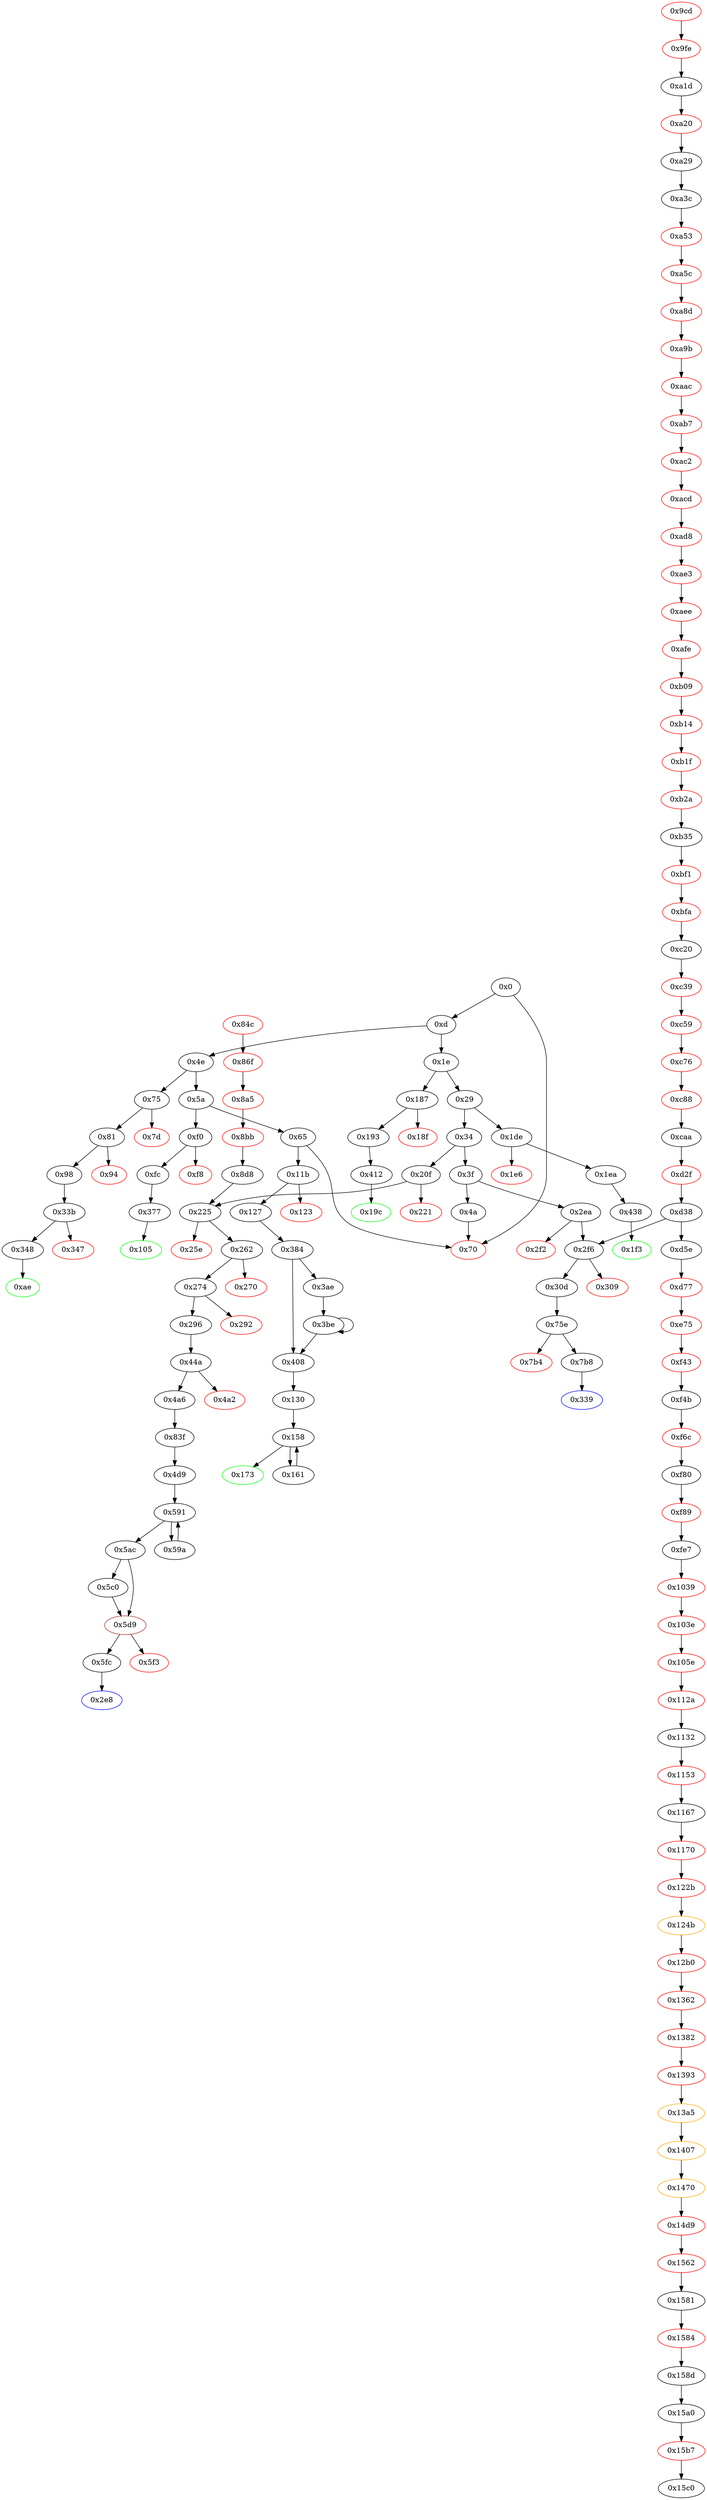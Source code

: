 digraph "" {
"0x591" [fillcolor=white, id="0x591", style=filled, tooltip="Block 0x591\n[0x591:0x599]\n---\nPredecessors: [0x4d9, 0x59a]\nSuccessors: [0x59a, 0x5ac]\n---\n0x591 JUMPDEST\n0x592 DUP4\n0x593 DUP2\n0x594 LT\n0x595 ISZERO\n0x596 PUSH2 0x5ac\n0x599 JUMPI\n---\n0x591: JUMPDEST \n0x594: V361 = LT S0 V357\n0x595: V362 = ISZERO V361\n0x596: V363 = 0x5ac\n0x599: JUMPI 0x5ac V362\n---\nEntry stack: [V9, 0x2e8, V157, V196, V319, V320, V157, V328, V196, V502, V350, V356, V359, V357, V357, V356, V359, S0]\nStack pops: 4\nStack additions: [S3, S2, S1, S0]\nExit stack: [V9, 0x2e8, V157, V196, V319, V320, V157, V328, V196, V502, V350, V356, V359, V357, V357, V356, V359, S0]\n\nDef sites:\nV9: {0xd.0x12}\n0x2e8: {0x20f.0x210}\nV157: {0x225.0x241}\nV196: {0x296.0x2a9}\nV319: {0x4a6.0x4a7}\nV320: {0x4a6.0x4a8}\nV157: {0x225.0x241}\nV328: {0x4a6.0x4cc}\nV196: {0x296.0x2a9}\nV502: {0x83f.0x849}\nV350: {0x4d9.0x570}\nV356: {0x4d9.0x582}\nV359: {0x4d9.0x58a}\nV357: {0x4d9.0x586}\nV357: {0x4d9.0x586}\nV356: {0x4d9.0x582}\nV359: {0x4d9.0x58a}\nS0: {0x4d9.0x58f, 0x59a.0x5a5}\n"];
"0x158d" [fillcolor=white, id="0x158d", style=filled, tooltip="Block 0x158d\n[0x158d:0x159f]\n---\nPredecessors: [0x1584]\nSuccessors: [0x15a0]\n---\n0x158d DUP3\n0x158e MLOAD\n0x158f DUP3\n0x1590 SSTORE\n0x1591 SWAP2\n0x1592 PUSH1 0x20\n0x1594 ADD\n0x1595 SWAP2\n0x1596 SWAP1\n0x1597 PUSH1 0x1\n0x1599 ADD\n0x159a SWAP1\n0x159b PUSH2 0xb03\n0x159e JUMP\n0x159f JUMPDEST\n---\n0x158e: V1477 = M[S2]\n0x1590: S[S1] = V1477\n0x1592: V1478 = 0x20\n0x1594: V1479 = ADD 0x20 S2\n0x1597: V1480 = 0x1\n0x1599: V1481 = ADD 0x1 S1\n0x159b: V1482 = 0xb03\n0x159e: THROW \n0x159f: JUMPDEST \n---\nEntry stack: [S4, S3, S2, S1, V1473]\nStack pops: 3\nStack additions: []\nExit stack: []\n\nDef sites:\nS4: {}\nS3: {}\nS2: {}\nS1: {}\nV1473: {0x1581.0x1583}\n"];
"0x270" [color=red, fillcolor=white, id="0x270", style=filled, tooltip="Block 0x270\n[0x270:0x273]\n---\nPredecessors: [0x262]\nSuccessors: []\n---\n0x270 PUSH1 0x0\n0x272 DUP1\n0x273 REVERT\n---\n0x270: V174 = 0x0\n0x273: REVERT 0x0 0x0\n---\nEntry stack: [V9, 0x2e8, V157, V154, 0x4, 0x44, V168]\nStack pops: 0\nStack additions: []\nExit stack: [V9, 0x2e8, V157, V154, 0x4, 0x44, V168]\n\nDef sites:\nV9: {0xd.0x12}\n0x2e8: {0x20f.0x210}\nV157: {0x225.0x241}\nV154: {0x225.0x227}\n0x4: {0x20f.0x213}\n0x44: {0x225.0x24f}\nV168: {0x262.0x264}\n"];
"0xc59" [color=red, fillcolor=white, id="0xc59", style=filled, tooltip="Block 0xc59\n[0xc59:0xc75]\n---\nPredecessors: [0xc39]\nSuccessors: [0xc76]\n---\n0xc59 PUSH1 0x0\n0xc5b DUP1\n0xc5c REVERT\n0xc5d JUMPDEST\n0xc5e DUP2\n0xc5f ADD\n0xc60 SWAP1\n0xc61 DUP1\n0xc62 DUP1\n0xc63 CALLDATALOAD\n0xc64 SWAP1\n0xc65 PUSH1 0x20\n0xc67 ADD\n0xc68 SWAP1\n0xc69 PUSH5 0x100000000\n0xc6f DUP2\n0xc70 GT\n0xc71 ISZERO\n0xc72 PUSH2 0x1f9\n0xc75 JUMPI\n---\n0xc59: V800 = 0x0\n0xc5c: REVERT 0x0 0x0\n0xc5d: JUMPDEST \n0xc5f: V801 = ADD S1 S0\n0xc63: V802 = CALLDATALOAD S1\n0xc65: V803 = 0x20\n0xc67: V804 = ADD 0x20 S1\n0xc69: V805 = 0x100000000\n0xc70: V806 = GT V802 0x100000000\n0xc71: V807 = ISZERO V806\n0xc72: V808 = 0x1f9\n0xc75: THROWI V807\n---\nEntry stack: [0x27f, 0x4, V795]\nStack pops: 0\nStack additions: [V802, V804, S1, V801]\nExit stack: []\n\nDef sites:\n0x27f: {0xc47.0xc48}\n0x4: {0xc47.0xc4b}\nV795: {0xc47.0xc4f}\n"];
"0xa29" [fillcolor=white, id="0xa29", style=filled, tooltip="Block 0xa29\n[0xa29:0xa3b]\n---\nPredecessors: [0xa20]\nSuccessors: [0xa3c]\n---\n0xa29 DUP3\n0xa2a MLOAD\n0xa2b DUP3\n0xa2c SSTORE\n0xa2d SWAP2\n0xa2e PUSH1 0x20\n0xa30 ADD\n0xa31 SWAP2\n0xa32 SWAP1\n0xa33 PUSH1 0x1\n0xa35 ADD\n0xa36 SWAP1\n0xa37 PUSH2 0x1d3\n0xa3a JUMP\n0xa3b JUMPDEST\n---\n0xa2a: V638 = M[S2]\n0xa2c: S[S1] = V638\n0xa2e: V639 = 0x20\n0xa30: V640 = ADD 0x20 S2\n0xa33: V641 = 0x1\n0xa35: V642 = ADD 0x1 S1\n0xa37: V643 = 0x1d3\n0xa3a: THROW \n0xa3b: JUMPDEST \n---\nEntry stack: [S4, S3, S2, S1, V634]\nStack pops: 3\nStack additions: []\nExit stack: []\n\nDef sites:\nS4: {}\nS3: {}\nS2: {}\nS1: {}\nV634: {0xa1d.0xa1f}\n"];
"0x187" [fillcolor=white, id="0x187", style=filled, tooltip="Block 0x187\n[0x187:0x18e]\n---\nPredecessors: [0x1e]\nSuccessors: [0x18f, 0x193]\n---\n0x187 JUMPDEST\n0x188 CALLVALUE\n0x189 DUP1\n0x18a ISZERO\n0x18b PUSH2 0x193\n0x18e JUMPI\n---\n0x187: JUMPDEST \n0x188: V111 = CALLVALUE\n0x18a: V112 = ISZERO V111\n0x18b: V113 = 0x193\n0x18e: JUMPI 0x193 V112\n---\nEntry stack: [V9]\nStack pops: 0\nStack additions: [V111]\nExit stack: [V9, V111]\n\nDef sites:\nV9: {0xd.0x12}\n"];
"0x1e" [fillcolor=white, id="0x1e", style=filled, tooltip="Block 0x1e\n[0x1e:0x28]\n---\nPredecessors: [0xd]\nSuccessors: [0x29, 0x187]\n---\n0x1e DUP1\n0x1f PUSH4 0x6cc6cde1\n0x24 EQ\n0x25 PUSH2 0x187\n0x28 JUMPI\n---\n0x1f: V13 = 0x6cc6cde1\n0x24: V14 = EQ 0x6cc6cde1 V9\n0x25: V15 = 0x187\n0x28: JUMPI 0x187 V14\n---\nEntry stack: [V9]\nStack pops: 1\nStack additions: [S0]\nExit stack: [V9]\n\nDef sites:\nV9: {0xd.0x12}\n"];
"0xa20" [color=red, fillcolor=white, id="0xa20", style=filled, tooltip="Block 0xa20\n[0xa20:0xa28]\n---\nPredecessors: [0xa1d]\nSuccessors: [0xa29]\n---\n0xa20 JUMPDEST\n0xa21 DUP3\n0xa22 DUP2\n0xa23 GT\n0xa24 ISZERO\n0xa25 PUSH2 0x1ee\n0xa28 JUMPI\n---\n0xa20: JUMPDEST \n0xa23: V635 = GT V634 S2\n0xa24: V636 = ISZERO V635\n0xa25: V637 = 0x1ee\n0xa28: THROWI V636\n---\nEntry stack: [S4, S3, S2, S1, V634]\nStack pops: 3\nStack additions: [S2, S1, S0]\nExit stack: [S4, S3, S2, S1, V634]\n\nDef sites:\nS4: {}\nS3: {}\nS2: {}\nS1: {}\nV634: {0xa1d.0xa1f}\n"];
"0x14d9" [color=red, fillcolor=white, id="0x14d9", style=filled, tooltip="Block 0x14d9\n[0x14d9:0x1561]\n---\nPredecessors: [0x1470]\nSuccessors: [0x1562]\n---\n0x14d9 RETURNDATASIZE\n0x14da PUSH1 0x0\n0x14dc DUP1\n0x14dd RETURNDATACOPY\n0x14de RETURNDATASIZE\n0x14df PUSH1 0x0\n0x14e1 REVERT\n0x14e2 JUMPDEST\n0x14e3 POP\n0x14e4 PUSH1 0x1\n0x14e6 PUSH1 0x6\n0x14e8 PUSH1 0x1\n0x14ea PUSH2 0x100\n0x14ed EXP\n0x14ee DUP2\n0x14ef SLOAD\n0x14f0 DUP2\n0x14f1 PUSH1 0xff\n0x14f3 MUL\n0x14f4 NOT\n0x14f5 AND\n0x14f6 SWAP1\n0x14f7 DUP4\n0x14f8 ISZERO\n0x14f9 ISZERO\n0x14fa MUL\n0x14fb OR\n0x14fc SWAP1\n0x14fd SSTORE\n0x14fe POP\n0x14ff DUP2\n0x1500 DUP4\n0x1501 PUSH32 0x8a1cc9089f9efc6450ff2639ff6d6b27f6aaaac01cccae1789c0a36dffc21041\n0x1522 PUSH1 0x40\n0x1524 MLOAD\n0x1525 PUSH1 0x40\n0x1527 MLOAD\n0x1528 DUP1\n0x1529 SWAP2\n0x152a SUB\n0x152b SWAP1\n0x152c LOG3\n0x152d POP\n0x152e POP\n0x152f POP\n0x1530 JUMP\n0x1531 JUMPDEST\n0x1532 DUP3\n0x1533 DUP1\n0x1534 SLOAD\n0x1535 PUSH1 0x1\n0x1537 DUP2\n0x1538 PUSH1 0x1\n0x153a AND\n0x153b ISZERO\n0x153c PUSH2 0x100\n0x153f MUL\n0x1540 SUB\n0x1541 AND\n0x1542 PUSH1 0x2\n0x1544 SWAP1\n0x1545 DIV\n0x1546 SWAP1\n0x1547 PUSH1 0x0\n0x1549 MSTORE\n0x154a PUSH1 0x20\n0x154c PUSH1 0x0\n0x154e SHA3\n0x154f SWAP1\n0x1550 PUSH1 0x1f\n0x1552 ADD\n0x1553 PUSH1 0x20\n0x1555 SWAP1\n0x1556 DIV\n0x1557 DUP2\n0x1558 ADD\n0x1559 SWAP3\n0x155a DUP3\n0x155b PUSH1 0x1f\n0x155d LT\n0x155e PUSH2 0xaf1\n0x1561 JUMPI\n---\n0x14d9: V1414 = RETURNDATASIZE\n0x14da: V1415 = 0x0\n0x14dd: RETURNDATACOPY 0x0 0x0 V1414\n0x14de: V1416 = RETURNDATASIZE\n0x14df: V1417 = 0x0\n0x14e1: REVERT 0x0 V1416\n0x14e2: JUMPDEST \n0x14e4: V1418 = 0x1\n0x14e6: V1419 = 0x6\n0x14e8: V1420 = 0x1\n0x14ea: V1421 = 0x100\n0x14ed: V1422 = EXP 0x100 0x1\n0x14ef: V1423 = S[0x6]\n0x14f1: V1424 = 0xff\n0x14f3: V1425 = MUL 0xff 0x100\n0x14f4: V1426 = NOT 0xff00\n0x14f5: V1427 = AND 0xffffffffffffffffffffffffffffffffffffffffffffffffffffffffffff00ff V1423\n0x14f8: V1428 = ISZERO 0x1\n0x14f9: V1429 = ISZERO 0x0\n0x14fa: V1430 = MUL 0x1 0x100\n0x14fb: V1431 = OR 0x100 V1427\n0x14fd: S[0x6] = V1431\n0x1501: V1432 = 0x8a1cc9089f9efc6450ff2639ff6d6b27f6aaaac01cccae1789c0a36dffc21041\n0x1522: V1433 = 0x40\n0x1524: V1434 = M[0x40]\n0x1525: V1435 = 0x40\n0x1527: V1436 = M[0x40]\n0x152a: V1437 = SUB V1434 V1436\n0x152c: LOG V1436 V1437 0x8a1cc9089f9efc6450ff2639ff6d6b27f6aaaac01cccae1789c0a36dffc21041 S3 S2\n0x1530: JUMP S4\n0x1531: JUMPDEST \n0x1534: V1438 = S[S2]\n0x1535: V1439 = 0x1\n0x1538: V1440 = 0x1\n0x153a: V1441 = AND 0x1 V1438\n0x153b: V1442 = ISZERO V1441\n0x153c: V1443 = 0x100\n0x153f: V1444 = MUL 0x100 V1442\n0x1540: V1445 = SUB V1444 0x1\n0x1541: V1446 = AND V1445 V1438\n0x1542: V1447 = 0x2\n0x1545: V1448 = DIV V1446 0x2\n0x1547: V1449 = 0x0\n0x1549: M[0x0] = S2\n0x154a: V1450 = 0x20\n0x154c: V1451 = 0x0\n0x154e: V1452 = SHA3 0x0 0x20\n0x1550: V1453 = 0x1f\n0x1552: V1454 = ADD 0x1f V1448\n0x1553: V1455 = 0x20\n0x1556: V1456 = DIV V1454 0x20\n0x1558: V1457 = ADD V1452 V1456\n0x155b: V1458 = 0x1f\n0x155d: V1459 = LT 0x1f S0\n0x155e: V1460 = 0xaf1\n0x1561: THROWI V1459\n---\nEntry stack: [S1, V1411]\nStack pops: 0\nStack additions: [S1, V1452, S0, V1457, S2]\nExit stack: []\n\nDef sites:\nS1: {}\nV1411: {0x1479.0x14d2}\n"];
"0x8bb" [color=red, fillcolor=white, id="0x8bb", style=filled, tooltip="Block 0x8bb\n[0x8bb:0x8d7]\n---\nPredecessors: [0x8a5]\nSuccessors: [0x8d8]\n---\n0x8bb PUSH1 0x0\n0x8bd DUP1\n0x8be REVERT\n0x8bf JUMPDEST\n0x8c0 DUP2\n0x8c1 MLOAD\n0x8c2 DUP6\n0x8c3 PUSH1 0x1\n0x8c5 DUP3\n0x8c6 MUL\n0x8c7 DUP4\n0x8c8 ADD\n0x8c9 GT\n0x8ca PUSH5 0x100000000\n0x8d0 DUP3\n0x8d1 GT\n0x8d2 OR\n0x8d3 ISZERO\n0x8d4 PUSH2 0x8f\n0x8d7 JUMPI\n---\n0x8bb: V540 = 0x0\n0x8be: REVERT 0x0 0x0\n0x8bf: JUMPDEST \n0x8c1: V541 = M[S1]\n0x8c3: V542 = 0x1\n0x8c6: V543 = MUL V541 0x1\n0x8c8: V544 = ADD S0 V543\n0x8c9: V545 = GT V544 S4\n0x8ca: V546 = 0x100000000\n0x8d1: V547 = GT V541 0x100000000\n0x8d2: V548 = OR V547 V545\n0x8d3: V549 = ISZERO V548\n0x8d4: V550 = 0x8f\n0x8d7: THROWI V549\n---\nEntry stack: [S4, S3, S2, V534, V536]\nStack pops: 0\nStack additions: [V541, S0, S1, S2, S3, S4]\nExit stack: []\n\nDef sites:\nS4: {}\nS3: {}\nS2: {}\nV534: {0x8a9.0x8ac}\nV536: {0x8a9.0x8b2}\n"];
"0xd" [fillcolor=white, id="0xd", style=filled, tooltip="Block 0xd\n[0xd:0x1d]\n---\nPredecessors: [0x0]\nSuccessors: [0x1e, 0x4e]\n---\n0xd PUSH1 0x0\n0xf CALLDATALOAD\n0x10 PUSH1 0xe0\n0x12 SHR\n0x13 DUP1\n0x14 PUSH4 0x6cc6cde1\n0x19 GT\n0x1a PUSH2 0x4e\n0x1d JUMPI\n---\n0xd: V6 = 0x0\n0xf: V7 = CALLDATALOAD 0x0\n0x10: V8 = 0xe0\n0x12: V9 = SHR 0xe0 V7\n0x14: V10 = 0x6cc6cde1\n0x19: V11 = GT 0x6cc6cde1 V9\n0x1a: V12 = 0x4e\n0x1d: JUMPI 0x4e V11\n---\nEntry stack: []\nStack pops: 0\nStack additions: [V9]\nExit stack: [V9]\n\nDef sites:\n"];
"0xafe" [color=red, fillcolor=white, id="0xafe", style=filled, tooltip="Block 0xafe\n[0xafe:0xb08]\n---\nPredecessors: [0xaee]\nSuccessors: [0xb09]\n---\n0xafe DUP1\n0xaff PUSH4 0x8551a53\n0xb04 EQ\n0xb05 PUSH2 0xdb\n0xb08 JUMPI\n---\n0xaff: V698 = 0x8551a53\n0xb04: V699 = EQ 0x8551a53 S0\n0xb05: V700 = 0xdb\n0xb08: THROWI V699\n---\nEntry stack: [S0]\nStack pops: 1\nStack additions: [S0]\nExit stack: [S0]\n\nDef sites:\nS0: {}\n"];
"0x8d8" [fillcolor=white, id="0x8d8", style=filled, tooltip="Block 0x8d8\n[0x8d8:0x9cc]\n---\nPredecessors: [0x8bb]\nSuccessors: [0x225]\n---\n0x8d8 PUSH1 0x0\n0x8da DUP1\n0x8db REVERT\n0x8dc JUMPDEST\n0x8dd POP\n0x8de POP\n0x8df SWAP3\n0x8e0 SWAP2\n0x8e1 SWAP1\n0x8e2 POP\n0x8e3 POP\n0x8e4 POP\n0x8e5 DUP4\n0x8e6 PUSH1 0x0\n0x8e8 DUP1\n0x8e9 PUSH2 0x100\n0x8ec EXP\n0x8ed DUP2\n0x8ee SLOAD\n0x8ef DUP2\n0x8f0 PUSH20 0xffffffffffffffffffffffffffffffffffffffff\n0x905 MUL\n0x906 NOT\n0x907 AND\n0x908 SWAP1\n0x909 DUP4\n0x90a PUSH20 0xffffffffffffffffffffffffffffffffffffffff\n0x91f AND\n0x920 MUL\n0x921 OR\n0x922 SWAP1\n0x923 SSTORE\n0x924 POP\n0x925 DUP3\n0x926 PUSH1 0x1\n0x928 PUSH1 0x0\n0x92a PUSH2 0x100\n0x92d EXP\n0x92e DUP2\n0x92f SLOAD\n0x930 DUP2\n0x931 PUSH20 0xffffffffffffffffffffffffffffffffffffffff\n0x946 MUL\n0x947 NOT\n0x948 AND\n0x949 SWAP1\n0x94a DUP4\n0x94b PUSH20 0xffffffffffffffffffffffffffffffffffffffff\n0x960 AND\n0x961 MUL\n0x962 OR\n0x963 SWAP1\n0x964 SSTORE\n0x965 POP\n0x966 DUP2\n0x967 PUSH1 0x2\n0x969 PUSH1 0x0\n0x96b PUSH2 0x100\n0x96e EXP\n0x96f DUP2\n0x970 SLOAD\n0x971 DUP2\n0x972 PUSH20 0xffffffffffffffffffffffffffffffffffffffff\n0x987 MUL\n0x988 NOT\n0x989 AND\n0x98a SWAP1\n0x98b DUP4\n0x98c PUSH20 0xffffffffffffffffffffffffffffffffffffffff\n0x9a1 AND\n0x9a2 MUL\n0x9a3 OR\n0x9a4 SWAP1\n0x9a5 SSTORE\n0x9a6 POP\n0x9a7 CALLVALUE\n0x9a8 PUSH1 0x3\n0x9aa DUP2\n0x9ab SWAP1\n0x9ac SSTORE\n0x9ad POP\n0x9ae DUP1\n0x9af PUSH1 0x4\n0x9b1 SWAP1\n0x9b2 DUP1\n0x9b3 MLOAD\n0x9b4 SWAP1\n0x9b5 PUSH1 0x20\n0x9b7 ADD\n0x9b8 SWAP1\n0x9b9 PUSH2 0x176\n0x9bc SWAP3\n0x9bd SWAP2\n0x9be SWAP1\n0x9bf PUSH2 0x180\n0x9c2 JUMP\n0x9c3 JUMPDEST\n0x9c4 POP\n0x9c5 POP\n0x9c6 POP\n0x9c7 POP\n0x9c8 POP\n0x9c9 PUSH2 0x225\n0x9cc JUMP\n---\n0x8d8: V551 = 0x0\n0x8db: REVERT 0x0 0x0\n0x8dc: JUMPDEST \n0x8e6: V552 = 0x0\n0x8e9: V553 = 0x100\n0x8ec: V554 = EXP 0x100 0x0\n0x8ee: V555 = S[0x0]\n0x8f0: V556 = 0xffffffffffffffffffffffffffffffffffffffff\n0x905: V557 = MUL 0xffffffffffffffffffffffffffffffffffffffff 0x1\n0x906: V558 = NOT 0xffffffffffffffffffffffffffffffffffffffff\n0x907: V559 = AND 0xffffffffffffffffffffffff0000000000000000000000000000000000000000 V555\n0x90a: V560 = 0xffffffffffffffffffffffffffffffffffffffff\n0x91f: V561 = AND 0xffffffffffffffffffffffffffffffffffffffff S8\n0x920: V562 = MUL V561 0x1\n0x921: V563 = OR V562 V559\n0x923: S[0x0] = V563\n0x926: V564 = 0x1\n0x928: V565 = 0x0\n0x92a: V566 = 0x100\n0x92d: V567 = EXP 0x100 0x0\n0x92f: V568 = S[0x1]\n0x931: V569 = 0xffffffffffffffffffffffffffffffffffffffff\n0x946: V570 = MUL 0xffffffffffffffffffffffffffffffffffffffff 0x1\n0x947: V571 = NOT 0xffffffffffffffffffffffffffffffffffffffff\n0x948: V572 = AND 0xffffffffffffffffffffffff0000000000000000000000000000000000000000 V568\n0x94b: V573 = 0xffffffffffffffffffffffffffffffffffffffff\n0x960: V574 = AND 0xffffffffffffffffffffffffffffffffffffffff S7\n0x961: V575 = MUL V574 0x1\n0x962: V576 = OR V575 V572\n0x964: S[0x1] = V576\n0x967: V577 = 0x2\n0x969: V578 = 0x0\n0x96b: V579 = 0x100\n0x96e: V580 = EXP 0x100 0x0\n0x970: V581 = S[0x2]\n0x972: V582 = 0xffffffffffffffffffffffffffffffffffffffff\n0x987: V583 = MUL 0xffffffffffffffffffffffffffffffffffffffff 0x1\n0x988: V584 = NOT 0xffffffffffffffffffffffffffffffffffffffff\n0x989: V585 = AND 0xffffffffffffffffffffffff0000000000000000000000000000000000000000 V581\n0x98c: V586 = 0xffffffffffffffffffffffffffffffffffffffff\n0x9a1: V587 = AND 0xffffffffffffffffffffffffffffffffffffffff S6\n0x9a2: V588 = MUL V587 0x1\n0x9a3: V589 = OR V588 V585\n0x9a5: S[0x2] = V589\n0x9a7: V590 = CALLVALUE\n0x9a8: V591 = 0x3\n0x9ac: S[0x3] = V590\n0x9af: V592 = 0x4\n0x9b3: V593 = M[S2]\n0x9b5: V594 = 0x20\n0x9b7: V595 = ADD 0x20 S2\n0x9b9: V596 = 0x176\n0x9bf: V597 = 0x180\n0x9c2: THROW \n0x9c3: JUMPDEST \n0x9c9: V598 = 0x225\n0x9cc: JUMP 0x225\n---\nEntry stack: [S5, S4, S3, S2, S1, V541]\nStack pops: 0\nStack additions: [V593, V595, 0x4, 0x176, S2, S6, S7, S8]\nExit stack: []\n\nDef sites:\nS5: {}\nS4: {}\nS3: {}\nS2: {}\nS1: {}\nV541: {0x8bf.0x8c1}\n"];
"0x105" [color=green, fillcolor=white, id="0x105", style=filled, tooltip="Block 0x105\n[0x105:0x11a]\n---\nPredecessors: [0x377]\nSuccessors: []\n---\n0x105 JUMPDEST\n0x106 PUSH1 0x40\n0x108 MLOAD\n0x109 DUP1\n0x10a DUP3\n0x10b DUP2\n0x10c MSTORE\n0x10d PUSH1 0x20\n0x10f ADD\n0x110 SWAP2\n0x111 POP\n0x112 POP\n0x113 PUSH1 0x40\n0x115 MLOAD\n0x116 DUP1\n0x117 SWAP2\n0x118 SUB\n0x119 SWAP1\n0x11a RETURN\n---\n0x105: JUMPDEST \n0x106: V71 = 0x40\n0x108: V72 = M[0x40]\n0x10c: M[V72] = V248\n0x10d: V73 = 0x20\n0x10f: V74 = ADD 0x20 V72\n0x113: V75 = 0x40\n0x115: V76 = M[0x40]\n0x118: V77 = SUB V74 V76\n0x11a: RETURN V76 V77\n---\nEntry stack: [V9, V248]\nStack pops: 1\nStack additions: []\nExit stack: [V9]\n\nDef sites:\nV9: {0xd.0x12}\nV248: {0x377.0x37d}\n"];
"0xac2" [color=red, fillcolor=white, id="0xac2", style=filled, tooltip="Block 0xac2\n[0xac2:0xacc]\n---\nPredecessors: [0xab7]\nSuccessors: [0xacd]\n---\n0xac2 DUP1\n0xac3 PUSH4 0x7150d8ae\n0xac8 EQ\n0xac9 PUSH2 0x370\n0xacc JUMPI\n---\n0xac3: V682 = 0x7150d8ae\n0xac8: V683 = EQ 0x7150d8ae V672\n0xac9: V684 = 0x370\n0xacc: THROWI V683\n---\nEntry stack: [V672]\nStack pops: 1\nStack additions: [S0]\nExit stack: [V672]\n\nDef sites:\nV672: {0xa9b.0xaa0}\n"];
"0x94" [color=red, fillcolor=white, id="0x94", style=filled, tooltip="Block 0x94\n[0x94:0x97]\n---\nPredecessors: [0x81]\nSuccessors: []\n---\n0x94 PUSH1 0x0\n0x96 DUP1\n0x97 REVERT\n---\n0x94: V48 = 0x0\n0x97: REVERT 0x0 0x0\n---\nEntry stack: [V9, 0xae, 0x4, V43]\nStack pops: 0\nStack additions: []\nExit stack: [V9, 0xae, 0x4, V43]\n\nDef sites:\nV9: {0xd.0x12}\n0xae: {0x81.0x83}\n0x4: {0x81.0x86}\nV43: {0x81.0x8a}\n"];
"0xa8d" [color=red, fillcolor=white, id="0xa8d", style=filled, tooltip="Block 0xa8d\n[0xa8d:0xa9a]\n---\nPredecessors: [0xa5c]\nSuccessors: [0xa9b]\n---\n0xa8d PUSH1 0x0\n0xa8f DUP1\n0xa90 REVERT\n0xa91 JUMPDEST\n0xa92 POP\n0xa93 PUSH1 0x4\n0xa95 CALLDATASIZE\n0xa96 LT\n0xa97 PUSH2 0xb4\n0xa9a JUMPI\n---\n0xa8d: V664 = 0x0\n0xa90: REVERT 0x0 0x0\n0xa91: JUMPDEST \n0xa93: V665 = 0x4\n0xa95: V666 = CALLDATASIZE\n0xa96: V667 = LT V666 0x4\n0xa97: V668 = 0xb4\n0xa9a: THROWI V667\n---\nEntry stack: [V661]\nStack pops: 0\nStack additions: []\nExit stack: []\n\nDef sites:\nV661: {0xa81.0xa86}\n"];
"0x124b" [color=orange, fillcolor=white, id="0x124b", style=filled, tooltip="Block 0x124b\n[0x124b:0x12af]\n---\nPredecessors: [0x122b]\nSuccessors: [0x12b0]\n---\n0x124b PUSH1 0x0\n0x124d DUP1\n0x124e REVERT\n0x124f JUMPDEST\n0x1250 PUSH1 0x1\n0x1252 PUSH1 0x0\n0x1254 SWAP1\n0x1255 SLOAD\n0x1256 SWAP1\n0x1257 PUSH2 0x100\n0x125a EXP\n0x125b SWAP1\n0x125c DIV\n0x125d PUSH20 0xffffffffffffffffffffffffffffffffffffffff\n0x1272 AND\n0x1273 PUSH20 0xffffffffffffffffffffffffffffffffffffffff\n0x1288 AND\n0x1289 PUSH2 0x8fc\n0x128c PUSH1 0x3\n0x128e SLOAD\n0x128f SWAP1\n0x1290 DUP2\n0x1291 ISZERO\n0x1292 MUL\n0x1293 SWAP1\n0x1294 PUSH1 0x40\n0x1296 MLOAD\n0x1297 PUSH1 0x0\n0x1299 PUSH1 0x40\n0x129b MLOAD\n0x129c DUP1\n0x129d DUP4\n0x129e SUB\n0x129f DUP2\n0x12a0 DUP6\n0x12a1 DUP9\n0x12a2 DUP9\n0x12a3 CALL\n0x12a4 SWAP4\n0x12a5 POP\n0x12a6 POP\n0x12a7 POP\n0x12a8 POP\n0x12a9 ISZERO\n0x12aa DUP1\n0x12ab ISZERO\n0x12ac PUSH2 0x838\n0x12af JUMPI\n---\n0x124b: V1239 = 0x0\n0x124e: REVERT 0x0 0x0\n0x124f: JUMPDEST \n0x1250: V1240 = 0x1\n0x1252: V1241 = 0x0\n0x1255: V1242 = S[0x1]\n0x1257: V1243 = 0x100\n0x125a: V1244 = EXP 0x100 0x0\n0x125c: V1245 = DIV V1242 0x1\n0x125d: V1246 = 0xffffffffffffffffffffffffffffffffffffffff\n0x1272: V1247 = AND 0xffffffffffffffffffffffffffffffffffffffff V1245\n0x1273: V1248 = 0xffffffffffffffffffffffffffffffffffffffff\n0x1288: V1249 = AND 0xffffffffffffffffffffffffffffffffffffffff V1247\n0x1289: V1250 = 0x8fc\n0x128c: V1251 = 0x3\n0x128e: V1252 = S[0x3]\n0x1291: V1253 = ISZERO V1252\n0x1292: V1254 = MUL V1253 0x8fc\n0x1294: V1255 = 0x40\n0x1296: V1256 = M[0x40]\n0x1297: V1257 = 0x0\n0x1299: V1258 = 0x40\n0x129b: V1259 = M[0x40]\n0x129e: V1260 = SUB V1256 V1259\n0x12a3: V1261 = CALL V1254 V1249 V1252 V1259 V1260 V1259 0x0\n0x12a9: V1262 = ISZERO V1261\n0x12ab: V1263 = ISZERO V1262\n0x12ac: V1264 = 0x838\n0x12af: THROWI V1263\n---\nEntry stack: []\nStack pops: 0\nStack additions: [V1262]\nExit stack: []\n\nDef sites:\n"];
"0x75" [fillcolor=white, id="0x75", style=filled, tooltip="Block 0x75\n[0x75:0x7c]\n---\nPredecessors: [0x4e]\nSuccessors: [0x7d, 0x81]\n---\n0x75 JUMPDEST\n0x76 CALLVALUE\n0x77 DUP1\n0x78 ISZERO\n0x79 PUSH2 0x81\n0x7c JUMPI\n---\n0x75: JUMPDEST \n0x76: V36 = CALLVALUE\n0x78: V37 = ISZERO V36\n0x79: V38 = 0x81\n0x7c: JUMPI 0x81 V37\n---\nEntry stack: [V9]\nStack pops: 0\nStack additions: [V36]\nExit stack: [V9, V36]\n\nDef sites:\nV9: {0xd.0x12}\n"];
"0x0" [fillcolor=white, id="0x0", style=filled, tooltip="Block 0x0\n[0x0:0xc]\n---\nPredecessors: []\nSuccessors: [0xd, 0x70]\n---\n0x0 PUSH1 0x80\n0x2 PUSH1 0x40\n0x4 MSTORE\n0x5 PUSH1 0x4\n0x7 CALLDATASIZE\n0x8 LT\n0x9 PUSH2 0x70\n0xc JUMPI\n---\n0x0: V0 = 0x80\n0x2: V1 = 0x40\n0x4: M[0x40] = 0x80\n0x5: V2 = 0x4\n0x7: V3 = CALLDATASIZE\n0x8: V4 = LT V3 0x4\n0x9: V5 = 0x70\n0xc: JUMPI 0x70 V4\n---\nEntry stack: []\nStack pops: 0\nStack additions: []\nExit stack: []\n\nDef sites:\n"];
"0x15b7" [color=red, fillcolor=white, id="0x15b7", style=filled, tooltip="Block 0x15b7\n[0x15b7:0x15bf]\n---\nPredecessors: [0x15a0]\nSuccessors: [0x15c0]\n---\n0x15b7 JUMPDEST\n0x15b8 DUP1\n0x15b9 DUP3\n0x15ba GT\n0x15bb ISZERO\n0x15bc PUSH2 0xb4e\n0x15bf JUMPI\n---\n0x15b7: JUMPDEST \n0x15ba: V1486 = GT S1 S0\n0x15bb: V1487 = ISZERO V1486\n0x15bc: V1488 = 0xb4e\n0x15bf: THROWI V1487\n---\nEntry stack: [0xb52, S1, S0]\nStack pops: 2\nStack additions: [S1, S0]\nExit stack: [0xb52, S1, S0]\n\nDef sites:\n0xb52: {0x15b1.0x15b2}\nS1: {}\nS0: {}\n"];
"0x15c0" [fillcolor=white, id="0x15c0", style=filled, tooltip="Block 0x15c0\n[0x15c0:0x163e]\n---\nPredecessors: [0x15b7]\nSuccessors: []\n---\n0x15c0 PUSH1 0x0\n0x15c2 DUP2\n0x15c3 PUSH1 0x0\n0x15c5 SWAP1\n0x15c6 SSTORE\n0x15c7 POP\n0x15c8 PUSH1 0x1\n0x15ca ADD\n0x15cb PUSH2 0xb36\n0x15ce JUMP\n0x15cf JUMPDEST\n0x15d0 POP\n0x15d1 SWAP1\n0x15d2 JUMP\n0x15d3 JUMPDEST\n0x15d4 SWAP1\n0x15d5 JUMP\n0x15d6 INVALID\n0x15d7 LOG2\n0x15d8 PUSH6 0x627a7a723058\n0x15df SHA3\n0x15e0 ADDMOD\n0x15e1 MISSING 0xf9\n0x15e2 DUP9\n0x15e3 MISSING 0xd6\n0x15e4 MISSING 0x2a\n0x15e5 MISSING 0x5e\n0x15e6 MISSING 0xc5\n0x15e7 SWAP16\n0x15e8 SDIV\n0x15e9 SDIV\n0x15ea MISSING 0xe8\n0x15eb MISSING 0xca\n0x15ec MISSING 0xba\n0x15ed MISSING 0xd8\n0x15ee REVERT\n0x15ef MISSING 0xe9\n0x15f0 RETURNDATACOPY\n0x15f1 PUSH30 0xe6e93511734da20e385107d3959b64736f6c63430005090032a265627a7a\n0x1610 PUSH19 0x305820a876222cc162903b58f190057f76ca06\n0x1624 MISSING 0xa6\n0x1625 PUSH5 0xc7180f4b60\n0x162b MISSING 0xc1\n0x162c MOD\n0x162d SWAP15\n0x162e PUSH11 0xcbfa0cedb864736f6c6343\n0x163a STOP\n0x163b SDIV\n0x163c MULMOD\n0x163d STOP\n0x163e ORIGIN\n---\n0x15c0: V1489 = 0x0\n0x15c3: V1490 = 0x0\n0x15c6: S[S0] = 0x0\n0x15c8: V1491 = 0x1\n0x15ca: V1492 = ADD 0x1 S0\n0x15cb: V1493 = 0xb36\n0x15ce: THROW \n0x15cf: JUMPDEST \n0x15d2: JUMP S2\n0x15d3: JUMPDEST \n0x15d5: JUMP S1\n0x15d6: INVALID \n0x15d7: LOG S0 S1 S2 S3\n0x15d8: V1494 = 0x627a7a723058\n0x15df: V1495 = SHA3 0x627a7a723058 S4\n0x15e0: V1496 = ADDMOD V1495 S5 S6\n0x15e1: MISSING 0xf9\n0x15e3: MISSING 0xd6\n0x15e4: MISSING 0x2a\n0x15e5: MISSING 0x5e\n0x15e6: MISSING 0xc5\n0x15e8: V1497 = SDIV S16 S1\n0x15e9: V1498 = SDIV V1497 S2\n0x15ea: MISSING 0xe8\n0x15eb: MISSING 0xca\n0x15ec: MISSING 0xba\n0x15ed: MISSING 0xd8\n0x15ee: REVERT S0 S1\n0x15ef: MISSING 0xe9\n0x15f0: RETURNDATACOPY S0 S1 S2\n0x15f1: V1499 = 0xe6e93511734da20e385107d3959b64736f6c63430005090032a265627a7a\n0x1610: V1500 = 0x305820a876222cc162903b58f190057f76ca06\n0x1624: MISSING 0xa6\n0x1625: V1501 = 0xc7180f4b60\n0x162b: MISSING 0xc1\n0x162c: V1502 = MOD S0 S1\n0x162e: V1503 = 0xcbfa0cedb864736f6c6343\n0x163a: STOP \n0x163b: V1504 = SDIV S0 S1\n0x163c: V1505 = MULMOD V1504 S2 S3\n0x163d: STOP \n0x163e: V1506 = ORIGIN\n---\nEntry stack: [0xb52, S1, S0]\nStack pops: 585\nStack additions: [V1506]\nExit stack: []\n\nDef sites:\n0xb52: {0x15b1.0x15b2}\nS1: {}\nS0: {}\n"];
"0x1153" [color=red, fillcolor=white, id="0x1153", style=filled, tooltip="Block 0x1153\n[0x1153:0x1166]\n---\nPredecessors: [0x1132]\nSuccessors: [0x1167]\n---\n0x1153 JUMPDEST\n0x1154 DUP2\n0x1155 SLOAD\n0x1156 DUP2\n0x1157 MSTORE\n0x1158 SWAP1\n0x1159 PUSH1 0x1\n0x115b ADD\n0x115c SWAP1\n0x115d PUSH1 0x20\n0x115f ADD\n0x1160 DUP1\n0x1161 DUP4\n0x1162 GT\n0x1163 PUSH2 0x6d2\n0x1166 JUMPI\n---\n0x1153: JUMPDEST \n0x1155: V1175 = S[V1174]\n0x1157: M[S0] = V1175\n0x1159: V1176 = 0x1\n0x115b: V1177 = ADD 0x1 V1174\n0x115d: V1178 = 0x20\n0x115f: V1179 = ADD 0x20 S0\n0x1162: V1180 = GT V1170 V1179\n0x1163: V1181 = 0x6d2\n0x1166: THROWI V1180\n---\nEntry stack: [V1170, V1174, S0]\nStack pops: 3\nStack additions: [S2, V1177, V1179]\nExit stack: [V1170, V1177, V1179]\n\nDef sites:\nV1170: {0x1145.0x1147}\nV1174: {0x1145.0x1151}\nS0: {}\n"];
"0xf89" [color=red, fillcolor=white, id="0xf89", style=filled, tooltip="Block 0xf89\n[0xf89:0xfe6]\n---\nPredecessors: [0xf80]\nSuccessors: [0xfe7]\n---\n0xf89 JUMPDEST\n0xf8a POP\n0xf8b POP\n0xf8c POP\n0xf8d POP\n0xf8e POP\n0xf8f DUP2\n0xf90 JUMP\n0xf91 JUMPDEST\n0xf92 PUSH1 0x0\n0xf94 DUP1\n0xf95 SWAP1\n0xf96 SLOAD\n0xf97 SWAP1\n0xf98 PUSH2 0x100\n0xf9b EXP\n0xf9c SWAP1\n0xf9d DIV\n0xf9e PUSH20 0xffffffffffffffffffffffffffffffffffffffff\n0xfb3 AND\n0xfb4 PUSH20 0xffffffffffffffffffffffffffffffffffffffff\n0xfc9 AND\n0xfca CALLER\n0xfcb PUSH20 0xffffffffffffffffffffffffffffffffffffffff\n0xfe0 AND\n0xfe1 EQ\n0xfe2 DUP1\n0xfe3 PUSH2 0x5b8\n0xfe6 JUMPI\n---\n0xf89: JUMPDEST \n0xf90: JUMP S6\n0xf91: JUMPDEST \n0xf92: V1047 = 0x0\n0xf96: V1048 = S[0x0]\n0xf98: V1049 = 0x100\n0xf9b: V1050 = EXP 0x100 0x0\n0xf9d: V1051 = DIV V1048 0x1\n0xf9e: V1052 = 0xffffffffffffffffffffffffffffffffffffffff\n0xfb3: V1053 = AND 0xffffffffffffffffffffffffffffffffffffffff V1051\n0xfb4: V1054 = 0xffffffffffffffffffffffffffffffffffffffff\n0xfc9: V1055 = AND 0xffffffffffffffffffffffffffffffffffffffff V1053\n0xfca: V1056 = CALLER\n0xfcb: V1057 = 0xffffffffffffffffffffffffffffffffffffffff\n0xfe0: V1058 = AND 0xffffffffffffffffffffffffffffffffffffffff V1056\n0xfe1: V1059 = EQ V1058 V1055\n0xfe3: V1060 = 0x5b8\n0xfe6: THROWI V1059\n---\nEntry stack: [V1046, V1038, V1031]\nStack pops: 12\nStack additions: [V1059]\nExit stack: []\n\nDef sites:\nV1046: {0xf80.0xf87}\nV1038: {0xf6c.0xf74}\nV1031: {0xf5e.0xf60}\n"];
"0xf8" [color=red, fillcolor=white, id="0xf8", style=filled, tooltip="Block 0xf8\n[0xf8:0xfb]\n---\nPredecessors: [0xf0]\nSuccessors: []\n---\n0xf8 PUSH1 0x0\n0xfa DUP1\n0xfb REVERT\n---\n0xf8: V68 = 0x0\n0xfb: REVERT 0x0 0x0\n---\nEntry stack: [V9, V65]\nStack pops: 0\nStack additions: []\nExit stack: [V9, V65]\n\nDef sites:\nV9: {0xd.0x12}\nV65: {0xf0.0xf1}\n"];
"0x1407" [color=orange, fillcolor=white, id="0x1407", style=filled, tooltip="Block 0x1407\n[0x1407:0x146f]\n---\nPredecessors: [0x13a5]\nSuccessors: [0x1470]\n---\n0x1407 RETURNDATASIZE\n0x1408 PUSH1 0x0\n0x140a DUP1\n0x140b RETURNDATACOPY\n0x140c RETURNDATASIZE\n0x140d PUSH1 0x0\n0x140f REVERT\n0x1410 JUMPDEST\n0x1411 POP\n0x1412 PUSH1 0x1\n0x1414 PUSH1 0x0\n0x1416 SWAP1\n0x1417 SLOAD\n0x1418 SWAP1\n0x1419 PUSH2 0x100\n0x141c EXP\n0x141d SWAP1\n0x141e DIV\n0x141f PUSH20 0xffffffffffffffffffffffffffffffffffffffff\n0x1434 AND\n0x1435 PUSH20 0xffffffffffffffffffffffffffffffffffffffff\n0x144a AND\n0x144b PUSH2 0x8fc\n0x144e DUP4\n0x144f SWAP1\n0x1450 DUP2\n0x1451 ISZERO\n0x1452 MUL\n0x1453 SWAP1\n0x1454 PUSH1 0x40\n0x1456 MLOAD\n0x1457 PUSH1 0x0\n0x1459 PUSH1 0x40\n0x145b MLOAD\n0x145c DUP1\n0x145d DUP4\n0x145e SUB\n0x145f DUP2\n0x1460 DUP6\n0x1461 DUP9\n0x1462 DUP9\n0x1463 CALL\n0x1464 SWAP4\n0x1465 POP\n0x1466 POP\n0x1467 POP\n0x1468 POP\n0x1469 ISZERO\n0x146a DUP1\n0x146b ISZERO\n0x146c PUSH2 0x9f8\n0x146f JUMPI\n---\n0x1407: V1360 = RETURNDATASIZE\n0x1408: V1361 = 0x0\n0x140b: RETURNDATACOPY 0x0 0x0 V1360\n0x140c: V1362 = RETURNDATASIZE\n0x140d: V1363 = 0x0\n0x140f: REVERT 0x0 V1362\n0x1410: JUMPDEST \n0x1412: V1364 = 0x1\n0x1414: V1365 = 0x0\n0x1417: V1366 = S[0x1]\n0x1419: V1367 = 0x100\n0x141c: V1368 = EXP 0x100 0x0\n0x141e: V1369 = DIV V1366 0x1\n0x141f: V1370 = 0xffffffffffffffffffffffffffffffffffffffff\n0x1434: V1371 = AND 0xffffffffffffffffffffffffffffffffffffffff V1369\n0x1435: V1372 = 0xffffffffffffffffffffffffffffffffffffffff\n0x144a: V1373 = AND 0xffffffffffffffffffffffffffffffffffffffff V1371\n0x144b: V1374 = 0x8fc\n0x1451: V1375 = ISZERO S2\n0x1452: V1376 = MUL V1375 0x8fc\n0x1454: V1377 = 0x40\n0x1456: V1378 = M[0x40]\n0x1457: V1379 = 0x0\n0x1459: V1380 = 0x40\n0x145b: V1381 = M[0x40]\n0x145e: V1382 = SUB V1378 V1381\n0x1463: V1383 = CALL V1376 V1373 S2 V1381 V1382 V1381 0x0\n0x1469: V1384 = ISZERO V1383\n0x146b: V1385 = ISZERO V1384\n0x146c: V1386 = 0x9f8\n0x146f: THROWI V1385\n---\nEntry stack: [S3, S2, S1, V1357]\nStack pops: 0\nStack additions: [V1384, S1, S2]\nExit stack: []\n\nDef sites:\nS3: {}\nS2: {}\nS1: {}\nV1357: {0x13a9.0x1400}\n"];
"0xc39" [color=red, fillcolor=white, id="0xc39", style=filled, tooltip="Block 0xc39\n[0xc39:0xc58]\n---\nPredecessors: [0xc20]\nSuccessors: [0xc59]\n---\n0xc39 JUMPDEST\n0xc3a POP\n0xc3b SWAP3\n0xc3c POP\n0xc3d POP\n0xc3e POP\n0xc3f PUSH1 0x40\n0xc41 MLOAD\n0xc42 DUP1\n0xc43 SWAP2\n0xc44 SUB\n0xc45 SWAP1\n0xc46 RETURN\n0xc47 JUMPDEST\n0xc48 PUSH2 0x27f\n0xc4b PUSH1 0x4\n0xc4d DUP1\n0xc4e CALLDATASIZE\n0xc4f SUB\n0xc50 PUSH1 0x20\n0xc52 DUP2\n0xc53 LT\n0xc54 ISZERO\n0xc55 PUSH2 0x1dc\n0xc58 JUMPI\n---\n0xc39: JUMPDEST \n0xc3f: V789 = 0x40\n0xc41: V790 = M[0x40]\n0xc44: V791 = SUB V788 V790\n0xc46: RETURN V790 V791\n0xc47: JUMPDEST \n0xc48: V792 = 0x27f\n0xc4b: V793 = 0x4\n0xc4e: V794 = CALLDATASIZE\n0xc4f: V795 = SUB V794 0x4\n0xc50: V796 = 0x20\n0xc53: V797 = LT V795 0x20\n0xc54: V798 = ISZERO V797\n0xc55: V799 = 0x1dc\n0xc58: THROWI V798\n---\nEntry stack: [V788, V774]\nStack pops: 10\nStack additions: [V795, 0x4, 0x27f]\nExit stack: []\n\nDef sites:\nV788: {0xc20.0xc36}\nV774: {0xc0c.0xc19}\n"];
"0x1170" [color=red, fillcolor=white, id="0x1170", style=filled, tooltip="Block 0x1170\n[0x1170:0x122a]\n---\nPredecessors: [0x1167]\nSuccessors: [0x122b]\n---\n0x1170 JUMPDEST\n0x1171 POP\n0x1172 POP\n0x1173 POP\n0x1174 POP\n0x1175 POP\n0x1176 DUP2\n0x1177 JUMP\n0x1178 JUMPDEST\n0x1179 PUSH1 0x6\n0x117b PUSH1 0x1\n0x117d SWAP1\n0x117e SLOAD\n0x117f SWAP1\n0x1180 PUSH2 0x100\n0x1183 EXP\n0x1184 SWAP1\n0x1185 DIV\n0x1186 PUSH1 0xff\n0x1188 AND\n0x1189 DUP2\n0x118a JUMP\n0x118b JUMPDEST\n0x118c PUSH1 0x2\n0x118e PUSH1 0x0\n0x1190 SWAP1\n0x1191 SLOAD\n0x1192 SWAP1\n0x1193 PUSH2 0x100\n0x1196 EXP\n0x1197 SWAP1\n0x1198 DIV\n0x1199 PUSH20 0xffffffffffffffffffffffffffffffffffffffff\n0x11ae AND\n0x11af DUP2\n0x11b0 JUMP\n0x11b1 JUMPDEST\n0x11b2 PUSH1 0x0\n0x11b4 DUP1\n0x11b5 SWAP1\n0x11b6 SLOAD\n0x11b7 SWAP1\n0x11b8 PUSH2 0x100\n0x11bb EXP\n0x11bc SWAP1\n0x11bd DIV\n0x11be PUSH20 0xffffffffffffffffffffffffffffffffffffffff\n0x11d3 AND\n0x11d4 DUP2\n0x11d5 JUMP\n0x11d6 JUMPDEST\n0x11d7 PUSH1 0x0\n0x11d9 DUP1\n0x11da SWAP1\n0x11db SLOAD\n0x11dc SWAP1\n0x11dd PUSH2 0x100\n0x11e0 EXP\n0x11e1 SWAP1\n0x11e2 DIV\n0x11e3 PUSH20 0xffffffffffffffffffffffffffffffffffffffff\n0x11f8 AND\n0x11f9 PUSH20 0xffffffffffffffffffffffffffffffffffffffff\n0x120e AND\n0x120f CALLER\n0x1210 PUSH20 0xffffffffffffffffffffffffffffffffffffffff\n0x1225 AND\n0x1226 EQ\n0x1227 PUSH2 0x7ae\n0x122a JUMPI\n---\n0x1170: JUMPDEST \n0x1177: JUMP S6\n0x1178: JUMPDEST \n0x1179: V1186 = 0x6\n0x117b: V1187 = 0x1\n0x117e: V1188 = S[0x6]\n0x1180: V1189 = 0x100\n0x1183: V1190 = EXP 0x100 0x1\n0x1185: V1191 = DIV V1188 0x100\n0x1186: V1192 = 0xff\n0x1188: V1193 = AND 0xff V1191\n0x118a: JUMP S0\n0x118b: JUMPDEST \n0x118c: V1194 = 0x2\n0x118e: V1195 = 0x0\n0x1191: V1196 = S[0x2]\n0x1193: V1197 = 0x100\n0x1196: V1198 = EXP 0x100 0x0\n0x1198: V1199 = DIV V1196 0x1\n0x1199: V1200 = 0xffffffffffffffffffffffffffffffffffffffff\n0x11ae: V1201 = AND 0xffffffffffffffffffffffffffffffffffffffff V1199\n0x11b0: JUMP S0\n0x11b1: JUMPDEST \n0x11b2: V1202 = 0x0\n0x11b6: V1203 = S[0x0]\n0x11b8: V1204 = 0x100\n0x11bb: V1205 = EXP 0x100 0x0\n0x11bd: V1206 = DIV V1203 0x1\n0x11be: V1207 = 0xffffffffffffffffffffffffffffffffffffffff\n0x11d3: V1208 = AND 0xffffffffffffffffffffffffffffffffffffffff V1206\n0x11d5: JUMP S0\n0x11d6: JUMPDEST \n0x11d7: V1209 = 0x0\n0x11db: V1210 = S[0x0]\n0x11dd: V1211 = 0x100\n0x11e0: V1212 = EXP 0x100 0x0\n0x11e2: V1213 = DIV V1210 0x1\n0x11e3: V1214 = 0xffffffffffffffffffffffffffffffffffffffff\n0x11f8: V1215 = AND 0xffffffffffffffffffffffffffffffffffffffff V1213\n0x11f9: V1216 = 0xffffffffffffffffffffffffffffffffffffffff\n0x120e: V1217 = AND 0xffffffffffffffffffffffffffffffffffffffff V1215\n0x120f: V1218 = CALLER\n0x1210: V1219 = 0xffffffffffffffffffffffffffffffffffffffff\n0x1225: V1220 = AND 0xffffffffffffffffffffffffffffffffffffffff V1218\n0x1226: V1221 = EQ V1220 V1217\n0x1227: V1222 = 0x7ae\n0x122a: THROWI V1221\n---\nEntry stack: [V1185, V1177, V1170]\nStack pops: 82\nStack additions: []\nExit stack: []\n\nDef sites:\nV1185: {0x1167.0x116e}\nV1177: {0x1153.0x115b}\nV1170: {0x1145.0x1147}\n"];
"0x5c0" [fillcolor=white, id="0x5c0", style=filled, tooltip="Block 0x5c0\n[0x5c0:0x5d8]\n---\nPredecessors: [0x5ac]\nSuccessors: [0x5d9]\n---\n0x5c0 DUP1\n0x5c1 DUP3\n0x5c2 SUB\n0x5c3 DUP1\n0x5c4 MLOAD\n0x5c5 PUSH1 0x1\n0x5c7 DUP4\n0x5c8 PUSH1 0x20\n0x5ca SUB\n0x5cb PUSH2 0x100\n0x5ce EXP\n0x5cf SUB\n0x5d0 NOT\n0x5d1 AND\n0x5d2 DUP2\n0x5d3 MSTORE\n0x5d4 PUSH1 0x20\n0x5d6 ADD\n0x5d7 SWAP2\n0x5d8 POP\n---\n0x5c2: V375 = SUB V370 V372\n0x5c4: V376 = M[V375]\n0x5c5: V377 = 0x1\n0x5c8: V378 = 0x20\n0x5ca: V379 = SUB 0x20 V372\n0x5cb: V380 = 0x100\n0x5ce: V381 = EXP 0x100 V379\n0x5cf: V382 = SUB V381 0x1\n0x5d0: V383 = NOT V382\n0x5d1: V384 = AND V383 V376\n0x5d3: M[V375] = V384\n0x5d4: V385 = 0x20\n0x5d6: V386 = ADD 0x20 V375\n---\nEntry stack: [V9, 0x2e8, V157, V196, V319, V320, V157, V328, V196, V502, V350, V370, V372]\nStack pops: 2\nStack additions: [V386, S0]\nExit stack: [V9, 0x2e8, V157, V196, V319, V320, V157, V328, V196, V502, V350, V386, V372]\n\nDef sites:\nV9: {0xd.0x12}\n0x2e8: {0x20f.0x210}\nV157: {0x225.0x241}\nV196: {0x296.0x2a9}\nV319: {0x4a6.0x4a7}\nV320: {0x4a6.0x4a8}\nV157: {0x225.0x241}\nV328: {0x4a6.0x4cc}\nV196: {0x296.0x2a9}\nV502: {0x83f.0x849}\nV350: {0x4d9.0x570}\nV370: {0x5ac.0x5b5}\nV372: {0x5ac.0x5b9}\n"];
"0x347" [color=red, fillcolor=white, id="0x347", style=filled, tooltip="Block 0x347\n[0x347:0x347]\n---\nPredecessors: [0x33b]\nSuccessors: []\n---\n0x347 INVALID\n---\n0x347: INVALID \n---\nEntry stack: [V9, 0xae, V50, 0x2, V50]\nStack pops: 0\nStack additions: []\nExit stack: [V9, 0xae, V50, 0x2, V50]\n\nDef sites:\nV9: {0xd.0x12}\n0xae: {0x81.0x83}\nV50: {0x98.0x9e}\n0x2: {0x33b.0x33c}\nV50: {0x98.0x9e}\n"];
"0x33b" [fillcolor=white, id="0x33b", style=filled, tooltip="Block 0x33b\n[0x33b:0x346]\n---\nPredecessors: [0x98]\nSuccessors: [0x347, 0x348]\n---\n0x33b JUMPDEST\n0x33c PUSH1 0x2\n0x33e DUP2\n0x33f DUP2\n0x340 SLOAD\n0x341 DUP2\n0x342 LT\n0x343 PUSH2 0x348\n0x346 JUMPI\n---\n0x33b: JUMPDEST \n0x33c: V230 = 0x2\n0x340: V231 = S[0x2]\n0x342: V232 = LT V50 V231\n0x343: V233 = 0x348\n0x346: JUMPI 0x348 V232\n---\nEntry stack: [V9, 0xae, V50]\nStack pops: 1\nStack additions: [S0, 0x2, S0]\nExit stack: [V9, 0xae, V50, 0x2, V50]\n\nDef sites:\nV9: {0xd.0x12}\n0xae: {0x81.0x83}\nV50: {0x98.0x9e}\n"];
"0x221" [color=red, fillcolor=white, id="0x221", style=filled, tooltip="Block 0x221\n[0x221:0x224]\n---\nPredecessors: [0x20f]\nSuccessors: []\n---\n0x221 PUSH1 0x0\n0x223 DUP1\n0x224 REVERT\n---\n0x221: V153 = 0x0\n0x224: REVERT 0x0 0x0\n---\nEntry stack: [V9, 0x2e8, 0x4, V148]\nStack pops: 0\nStack additions: []\nExit stack: [V9, 0x2e8, 0x4, V148]\n\nDef sites:\nV9: {0xd.0x12}\n0x2e8: {0x20f.0x210}\n0x4: {0x20f.0x213}\nV148: {0x20f.0x217}\n"];
"0x225" [fillcolor=white, id="0x225", style=filled, tooltip="Block 0x225\n[0x225:0x25d]\n---\nPredecessors: [0x20f, 0x8d8]\nSuccessors: [0x25e, 0x262]\n---\n0x225 JUMPDEST\n0x226 DUP2\n0x227 ADD\n0x228 SWAP1\n0x229 DUP1\n0x22a DUP1\n0x22b CALLDATALOAD\n0x22c PUSH20 0xffffffffffffffffffffffffffffffffffffffff\n0x241 AND\n0x242 SWAP1\n0x243 PUSH1 0x20\n0x245 ADD\n0x246 SWAP1\n0x247 SWAP3\n0x248 SWAP2\n0x249 SWAP1\n0x24a DUP1\n0x24b CALLDATALOAD\n0x24c SWAP1\n0x24d PUSH1 0x20\n0x24f ADD\n0x250 SWAP1\n0x251 PUSH5 0x100000000\n0x257 DUP2\n0x258 GT\n0x259 ISZERO\n0x25a PUSH2 0x262\n0x25d JUMPI\n---\n0x225: JUMPDEST \n0x227: V154 = ADD 0x4 V148\n0x22b: V155 = CALLDATALOAD 0x4\n0x22c: V156 = 0xffffffffffffffffffffffffffffffffffffffff\n0x241: V157 = AND 0xffffffffffffffffffffffffffffffffffffffff V155\n0x243: V158 = 0x20\n0x245: V159 = ADD 0x20 0x4\n0x24b: V160 = CALLDATALOAD 0x24\n0x24d: V161 = 0x20\n0x24f: V162 = ADD 0x20 0x24\n0x251: V163 = 0x100000000\n0x258: V164 = GT V160 0x100000000\n0x259: V165 = ISZERO V164\n0x25a: V166 = 0x262\n0x25d: JUMPI 0x262 V165\n---\nEntry stack: [V9, 0x2e8, 0x4, V148]\nStack pops: 2\nStack additions: [V157, V154, S1, 0x44, V160]\nExit stack: [V9, 0x2e8, V157, V154, 0x4, 0x44, V160]\n\nDef sites:\nV9: {0xd.0x12}\n0x2e8: {0x20f.0x210}\n0x4: {0x20f.0x213}\nV148: {0x20f.0x217}\n"];
"0x3f" [fillcolor=white, id="0x3f", style=filled, tooltip="Block 0x3f\n[0x3f:0x49]\n---\nPredecessors: [0x34]\nSuccessors: [0x4a, 0x2ea]\n---\n0x3f DUP1\n0x40 PUSH4 0xbffc243d\n0x45 EQ\n0x46 PUSH2 0x2ea\n0x49 JUMPI\n---\n0x40: V22 = 0xbffc243d\n0x45: V23 = EQ 0xbffc243d V9\n0x46: V24 = 0x2ea\n0x49: JUMPI 0x2ea V23\n---\nEntry stack: [V9]\nStack pops: 1\nStack additions: [S0]\nExit stack: [V9]\n\nDef sites:\nV9: {0xd.0x12}\n"];
"0x296" [fillcolor=white, id="0x296", style=filled, tooltip="Block 0x296\n[0x296:0x2e7]\n---\nPredecessors: [0x274]\nSuccessors: [0x44a]\n---\n0x296 JUMPDEST\n0x297 SWAP2\n0x298 SWAP1\n0x299 DUP1\n0x29a DUP1\n0x29b PUSH1 0x1f\n0x29d ADD\n0x29e PUSH1 0x20\n0x2a0 DUP1\n0x2a1 SWAP2\n0x2a2 DIV\n0x2a3 MUL\n0x2a4 PUSH1 0x20\n0x2a6 ADD\n0x2a7 PUSH1 0x40\n0x2a9 MLOAD\n0x2aa SWAP1\n0x2ab DUP2\n0x2ac ADD\n0x2ad PUSH1 0x40\n0x2af MSTORE\n0x2b0 DUP1\n0x2b1 SWAP4\n0x2b2 SWAP3\n0x2b3 SWAP2\n0x2b4 SWAP1\n0x2b5 DUP2\n0x2b6 DUP2\n0x2b7 MSTORE\n0x2b8 PUSH1 0x20\n0x2ba ADD\n0x2bb DUP4\n0x2bc DUP4\n0x2bd DUP1\n0x2be DUP3\n0x2bf DUP5\n0x2c0 CALLDATACOPY\n0x2c1 PUSH1 0x0\n0x2c3 DUP2\n0x2c4 DUP5\n0x2c5 ADD\n0x2c6 MSTORE\n0x2c7 PUSH1 0x1f\n0x2c9 NOT\n0x2ca PUSH1 0x1f\n0x2cc DUP3\n0x2cd ADD\n0x2ce AND\n0x2cf SWAP1\n0x2d0 POP\n0x2d1 DUP1\n0x2d2 DUP4\n0x2d3 ADD\n0x2d4 SWAP3\n0x2d5 POP\n0x2d6 POP\n0x2d7 POP\n0x2d8 POP\n0x2d9 POP\n0x2da POP\n0x2db POP\n0x2dc SWAP2\n0x2dd SWAP3\n0x2de SWAP2\n0x2df SWAP3\n0x2e0 SWAP1\n0x2e1 POP\n0x2e2 POP\n0x2e3 POP\n0x2e4 PUSH2 0x44a\n0x2e7 JUMP\n---\n0x296: JUMPDEST \n0x29b: V188 = 0x1f\n0x29d: V189 = ADD 0x1f V175\n0x29e: V190 = 0x20\n0x2a2: V191 = DIV V189 0x20\n0x2a3: V192 = MUL V191 0x20\n0x2a4: V193 = 0x20\n0x2a6: V194 = ADD 0x20 V192\n0x2a7: V195 = 0x40\n0x2a9: V196 = M[0x40]\n0x2ac: V197 = ADD V196 V194\n0x2ad: V198 = 0x40\n0x2af: M[0x40] = V197\n0x2b7: M[V196] = V175\n0x2b8: V199 = 0x20\n0x2ba: V200 = ADD 0x20 V196\n0x2c0: CALLDATACOPY V200 V177 V175\n0x2c1: V201 = 0x0\n0x2c5: V202 = ADD V200 V175\n0x2c6: M[V202] = 0x0\n0x2c7: V203 = 0x1f\n0x2c9: V204 = NOT 0x1f\n0x2ca: V205 = 0x1f\n0x2cd: V206 = ADD V175 0x1f\n0x2ce: V207 = AND V206 0xffffffffffffffffffffffffffffffffffffffffffffffffffffffffffffffe0\n0x2d3: V208 = ADD V200 V207\n0x2e4: V209 = 0x44a\n0x2e7: JUMP 0x44a\n---\nEntry stack: [V9, 0x2e8, V157, V154, 0x4, V177, V175, 0x44]\nStack pops: 5\nStack additions: [V196]\nExit stack: [V9, 0x2e8, V157, V196]\n\nDef sites:\nV9: {0xd.0x12}\n0x2e8: {0x20f.0x210}\nV157: {0x225.0x241}\nV154: {0x225.0x227}\n0x4: {0x20f.0x213}\nV177: {0x274.0x27a}\nV175: {0x274.0x276}\n0x44: {0x225.0x24f}\n"];
"0x5fc" [fillcolor=white, id="0x5fc", style=filled, tooltip="Block 0x5fc\n[0x5fc:0x75d]\n---\nPredecessors: [0x5d9]\nSuccessors: [0x2e8]\n---\n0x5fc JUMPDEST\n0x5fd POP\n0x5fe SWAP1\n0x5ff POP\n0x600 PUSH1 0x1\n0x602 PUSH1 0x0\n0x604 PUSH2 0x100\n0x607 EXP\n0x608 DUP2\n0x609 SLOAD\n0x60a DUP2\n0x60b PUSH20 0xffffffffffffffffffffffffffffffffffffffff\n0x620 MUL\n0x621 NOT\n0x622 AND\n0x623 SWAP1\n0x624 DUP4\n0x625 PUSH20 0xffffffffffffffffffffffffffffffffffffffff\n0x63a AND\n0x63b MUL\n0x63c OR\n0x63d SWAP1\n0x63e SSTORE\n0x63f POP\n0x640 PUSH1 0x2\n0x642 PUSH1 0x1\n0x644 PUSH1 0x0\n0x646 SWAP1\n0x647 SLOAD\n0x648 SWAP1\n0x649 PUSH2 0x100\n0x64c EXP\n0x64d SWAP1\n0x64e DIV\n0x64f PUSH20 0xffffffffffffffffffffffffffffffffffffffff\n0x664 AND\n0x665 SWAP1\n0x666 DUP1\n0x667 PUSH1 0x1\n0x669 DUP2\n0x66a SLOAD\n0x66b ADD\n0x66c DUP1\n0x66d DUP3\n0x66e SSTORE\n0x66f DUP1\n0x670 SWAP2\n0x671 POP\n0x672 POP\n0x673 SWAP1\n0x674 PUSH1 0x1\n0x676 DUP3\n0x677 SUB\n0x678 SWAP1\n0x679 PUSH1 0x0\n0x67b MSTORE\n0x67c PUSH1 0x20\n0x67e PUSH1 0x0\n0x680 SHA3\n0x681 ADD\n0x682 PUSH1 0x0\n0x684 SWAP1\n0x685 SWAP2\n0x686 SWAP3\n0x687 SWAP1\n0x688 SWAP2\n0x689 SWAP1\n0x68a SWAP2\n0x68b PUSH2 0x100\n0x68e EXP\n0x68f DUP2\n0x690 SLOAD\n0x691 DUP2\n0x692 PUSH20 0xffffffffffffffffffffffffffffffffffffffff\n0x6a7 MUL\n0x6a8 NOT\n0x6a9 AND\n0x6aa SWAP1\n0x6ab DUP4\n0x6ac PUSH20 0xffffffffffffffffffffffffffffffffffffffff\n0x6c1 AND\n0x6c2 MUL\n0x6c3 OR\n0x6c4 SWAP1\n0x6c5 SSTORE\n0x6c6 POP\n0x6c7 POP\n0x6c8 DUP2\n0x6c9 PUSH20 0xffffffffffffffffffffffffffffffffffffffff\n0x6de AND\n0x6df CALLER\n0x6e0 PUSH20 0xffffffffffffffffffffffffffffffffffffffff\n0x6f5 AND\n0x6f6 PUSH1 0x1\n0x6f8 PUSH1 0x0\n0x6fa SWAP1\n0x6fb SLOAD\n0x6fc SWAP1\n0x6fd PUSH2 0x100\n0x700 EXP\n0x701 SWAP1\n0x702 DIV\n0x703 PUSH20 0xffffffffffffffffffffffffffffffffffffffff\n0x718 AND\n0x719 PUSH20 0xffffffffffffffffffffffffffffffffffffffff\n0x72e AND\n0x72f PUSH32 0xc95935a66d15e0da5e412aca0ad27ae891d20b2fb91cf3994b6a3bf2b8178082\n0x750 PUSH1 0x40\n0x752 MLOAD\n0x753 PUSH1 0x40\n0x755 MLOAD\n0x756 DUP1\n0x757 SWAP2\n0x758 SUB\n0x759 SWAP1\n0x75a LOG4\n0x75b POP\n0x75c POP\n0x75d JUMP\n---\n0x5fc: JUMPDEST \n0x600: V398 = 0x1\n0x602: V399 = 0x0\n0x604: V400 = 0x100\n0x607: V401 = EXP 0x100 0x0\n0x609: V402 = S[0x1]\n0x60b: V403 = 0xffffffffffffffffffffffffffffffffffffffff\n0x620: V404 = MUL 0xffffffffffffffffffffffffffffffffffffffff 0x1\n0x621: V405 = NOT 0xffffffffffffffffffffffffffffffffffffffff\n0x622: V406 = AND 0xffffffffffffffffffffffff0000000000000000000000000000000000000000 V402\n0x625: V407 = 0xffffffffffffffffffffffffffffffffffffffff\n0x63a: V408 = AND 0xffffffffffffffffffffffffffffffffffffffff V390\n0x63b: V409 = MUL V408 0x1\n0x63c: V410 = OR V409 V406\n0x63e: S[0x1] = V410\n0x640: V411 = 0x2\n0x642: V412 = 0x1\n0x644: V413 = 0x0\n0x647: V414 = S[0x1]\n0x649: V415 = 0x100\n0x64c: V416 = EXP 0x100 0x0\n0x64e: V417 = DIV V414 0x1\n0x64f: V418 = 0xffffffffffffffffffffffffffffffffffffffff\n0x664: V419 = AND 0xffffffffffffffffffffffffffffffffffffffff V417\n0x667: V420 = 0x1\n0x66a: V421 = S[0x2]\n0x66b: V422 = ADD V421 0x1\n0x66e: S[0x2] = V422\n0x674: V423 = 0x1\n0x677: V424 = SUB V422 0x1\n0x679: V425 = 0x0\n0x67b: M[0x0] = 0x2\n0x67c: V426 = 0x20\n0x67e: V427 = 0x0\n0x680: V428 = SHA3 0x0 0x20\n0x681: V429 = ADD V428 V424\n0x682: V430 = 0x0\n0x68b: V431 = 0x100\n0x68e: V432 = EXP 0x100 0x0\n0x690: V433 = S[V429]\n0x692: V434 = 0xffffffffffffffffffffffffffffffffffffffff\n0x6a7: V435 = MUL 0xffffffffffffffffffffffffffffffffffffffff 0x1\n0x6a8: V436 = NOT 0xffffffffffffffffffffffffffffffffffffffff\n0x6a9: V437 = AND 0xffffffffffffffffffffffff0000000000000000000000000000000000000000 V433\n0x6ac: V438 = 0xffffffffffffffffffffffffffffffffffffffff\n0x6c1: V439 = AND 0xffffffffffffffffffffffffffffffffffffffff V419\n0x6c2: V440 = MUL V439 0x1\n0x6c3: V441 = OR V440 V437\n0x6c5: S[V429] = V441\n0x6c9: V442 = 0xffffffffffffffffffffffffffffffffffffffff\n0x6de: V443 = AND 0xffffffffffffffffffffffffffffffffffffffff V157\n0x6df: V444 = CALLER\n0x6e0: V445 = 0xffffffffffffffffffffffffffffffffffffffff\n0x6f5: V446 = AND 0xffffffffffffffffffffffffffffffffffffffff V444\n0x6f6: V447 = 0x1\n0x6f8: V448 = 0x0\n0x6fb: V449 = S[0x1]\n0x6fd: V450 = 0x100\n0x700: V451 = EXP 0x100 0x0\n0x702: V452 = DIV V449 0x1\n0x703: V453 = 0xffffffffffffffffffffffffffffffffffffffff\n0x718: V454 = AND 0xffffffffffffffffffffffffffffffffffffffff V452\n0x719: V455 = 0xffffffffffffffffffffffffffffffffffffffff\n0x72e: V456 = AND 0xffffffffffffffffffffffffffffffffffffffff V454\n0x72f: V457 = 0xc95935a66d15e0da5e412aca0ad27ae891d20b2fb91cf3994b6a3bf2b8178082\n0x750: V458 = 0x40\n0x752: V459 = M[0x40]\n0x753: V460 = 0x40\n0x755: V461 = M[0x40]\n0x758: V462 = SUB V459 V461\n0x75a: LOG V461 V462 0xc95935a66d15e0da5e412aca0ad27ae891d20b2fb91cf3994b6a3bf2b8178082 V456 V446 V443\n0x75d: JUMP 0x2e8\n---\nEntry stack: [V9, 0x2e8, V157, V196, V319, V390, V391]\nStack pops: 6\nStack additions: []\nExit stack: [V9]\n\nDef sites:\nV9: {0xd.0x12}\n0x2e8: {0x20f.0x210}\nV157: {0x225.0x241}\nV196: {0x296.0x2a9}\nV319: {0x4a6.0x4a7}\nV390: {0x5d9.0x5ea}\nV391: {0x5d9.0x5ec}\n"];
"0x1382" [color=red, fillcolor=white, id="0x1382", style=filled, tooltip="Block 0x1382\n[0x1382:0x1392]\n---\nPredecessors: [0x1362]\nSuccessors: [0x1393]\n---\n0x1382 PUSH1 0x0\n0x1384 DUP1\n0x1385 REVERT\n0x1386 JUMPDEST\n0x1387 PUSH1 0x0\n0x1389 PUSH1 0x14\n0x138b PUSH1 0x3\n0x138d SLOAD\n0x138e DUP2\n0x138f PUSH2 0x913\n0x1392 JUMPI\n---\n0x1382: V1324 = 0x0\n0x1385: REVERT 0x0 0x0\n0x1386: JUMPDEST \n0x1387: V1325 = 0x0\n0x1389: V1326 = 0x14\n0x138b: V1327 = 0x3\n0x138d: V1328 = S[0x3]\n0x138f: V1329 = 0x913\n0x1392: THROWI 0x14\n---\nEntry stack: []\nStack pops: 0\nStack additions: [V1328, 0x14, 0x0]\nExit stack: []\n\nDef sites:\n"];
"0x1167" [fillcolor=white, id="0x1167", style=filled, tooltip="Block 0x1167\n[0x1167:0x116f]\n---\nPredecessors: [0x1153]\nSuccessors: [0x1170]\n---\n0x1167 DUP3\n0x1168 SWAP1\n0x1169 SUB\n0x116a PUSH1 0x1f\n0x116c AND\n0x116d DUP3\n0x116e ADD\n0x116f SWAP2\n---\n0x1169: V1182 = SUB V1179 V1170\n0x116a: V1183 = 0x1f\n0x116c: V1184 = AND 0x1f V1182\n0x116e: V1185 = ADD V1170 V1184\n---\nEntry stack: [V1170, V1177, V1179]\nStack pops: 3\nStack additions: [V1185, S1, S2]\nExit stack: [V1185, V1177, V1170]\n\nDef sites:\nV1170: {0x1145.0x1147}\nV1177: {0x1153.0x115b}\nV1179: {0x1153.0x115f}\n"];
"0x5f3" [color=red, fillcolor=white, id="0x5f3", style=filled, tooltip="Block 0x5f3\n[0x5f3:0x5fb]\n---\nPredecessors: [0x5d9]\nSuccessors: []\n---\n0x5f3 RETURNDATASIZE\n0x5f4 PUSH1 0x0\n0x5f6 DUP1\n0x5f7 RETURNDATACOPY\n0x5f8 RETURNDATASIZE\n0x5f9 PUSH1 0x0\n0x5fb REVERT\n---\n0x5f3: V394 = RETURNDATASIZE\n0x5f4: V395 = 0x0\n0x5f7: RETURNDATACOPY 0x0 0x0 V394\n0x5f8: V396 = RETURNDATASIZE\n0x5f9: V397 = 0x0\n0x5fb: REVERT 0x0 V396\n---\nEntry stack: [V9, 0x2e8, V157, V196, V319, V390, V391]\nStack pops: 0\nStack additions: []\nExit stack: [V9, 0x2e8, V157, V196, V319, V390, V391]\n\nDef sites:\nV9: {0xd.0x12}\n0x2e8: {0x20f.0x210}\nV157: {0x225.0x241}\nV196: {0x296.0x2a9}\nV319: {0x4a6.0x4a7}\nV390: {0x5d9.0x5ea}\nV391: {0x5d9.0x5ec}\n"];
"0x65" [fillcolor=white, id="0x65", style=filled, tooltip="Block 0x65\n[0x65:0x6f]\n---\nPredecessors: [0x5a]\nSuccessors: [0x70, 0x11b]\n---\n0x65 DUP1\n0x66 PUSH4 0x5eecc9d9\n0x6b EQ\n0x6c PUSH2 0x11b\n0x6f JUMPI\n---\n0x66: V32 = 0x5eecc9d9\n0x6b: V33 = EQ 0x5eecc9d9 V9\n0x6c: V34 = 0x11b\n0x6f: JUMPI 0x11b V33\n---\nEntry stack: [V9]\nStack pops: 1\nStack additions: [S0]\nExit stack: [V9]\n\nDef sites:\nV9: {0xd.0x12}\n"];
"0x2e8" [color=blue, fillcolor=white, id="0x2e8", style=filled, tooltip="Block 0x2e8\n[0x2e8:0x2e9]\n---\nPredecessors: [0x5fc]\nSuccessors: []\n---\n0x2e8 JUMPDEST\n0x2e9 STOP\n---\n0x2e8: JUMPDEST \n0x2e9: STOP \n---\nEntry stack: [V9]\nStack pops: 0\nStack additions: []\nExit stack: [V9]\n\nDef sites:\nV9: {0xd.0x12}\n"];
"0xf0" [fillcolor=white, id="0xf0", style=filled, tooltip="Block 0xf0\n[0xf0:0xf7]\n---\nPredecessors: [0x5a]\nSuccessors: [0xf8, 0xfc]\n---\n0xf0 JUMPDEST\n0xf1 CALLVALUE\n0xf2 DUP1\n0xf3 ISZERO\n0xf4 PUSH2 0xfc\n0xf7 JUMPI\n---\n0xf0: JUMPDEST \n0xf1: V65 = CALLVALUE\n0xf3: V66 = ISZERO V65\n0xf4: V67 = 0xfc\n0xf7: JUMPI 0xfc V66\n---\nEntry stack: [V9]\nStack pops: 0\nStack additions: [V65]\nExit stack: [V9, V65]\n\nDef sites:\nV9: {0xd.0x12}\n"];
"0x1562" [color=red, fillcolor=white, id="0x1562", style=filled, tooltip="Block 0x1562\n[0x1562:0x1580]\n---\nPredecessors: [0x14d9]\nSuccessors: [0x1581]\n---\n0x1562 DUP1\n0x1563 MLOAD\n0x1564 PUSH1 0xff\n0x1566 NOT\n0x1567 AND\n0x1568 DUP4\n0x1569 DUP1\n0x156a ADD\n0x156b OR\n0x156c DUP6\n0x156d SSTORE\n0x156e PUSH2 0xb1f\n0x1571 JUMP\n0x1572 JUMPDEST\n0x1573 DUP3\n0x1574 DUP1\n0x1575 ADD\n0x1576 PUSH1 0x1\n0x1578 ADD\n0x1579 DUP6\n0x157a SSTORE\n0x157b DUP3\n0x157c ISZERO\n0x157d PUSH2 0xb1f\n0x1580 JUMPI\n---\n0x1563: V1461 = M[S0]\n0x1564: V1462 = 0xff\n0x1566: V1463 = NOT 0xff\n0x1567: V1464 = AND 0xffffffffffffffffffffffffffffffffffffffffffffffffffffffffffffff00 V1461\n0x156a: V1465 = ADD S2 S2\n0x156b: V1466 = OR V1465 V1464\n0x156d: S[S4] = V1466\n0x156e: V1467 = 0xb1f\n0x1571: THROW \n0x1572: JUMPDEST \n0x1575: V1468 = ADD S2 S2\n0x1576: V1469 = 0x1\n0x1578: V1470 = ADD 0x1 V1468\n0x157a: S[S4] = V1470\n0x157c: V1471 = ISZERO S2\n0x157d: V1472 = 0xb1f\n0x1580: THROWI V1471\n---\nEntry stack: [S4, V1457, S2, V1452, S0]\nStack pops: 5\nStack additions: [S0, S1, S2, S3, S4]\nExit stack: []\n\nDef sites:\nS4: {}\nV1457: {0x1531.0x1558}\nS2: {}\nV1452: {0x1531.0x154e}\nS0: {}\n"];
"0x173" [color=green, fillcolor=white, id="0x173", style=filled, tooltip="Block 0x173\n[0x173:0x186]\n---\nPredecessors: [0x158]\nSuccessors: []\n---\n0x173 JUMPDEST\n0x174 POP\n0x175 POP\n0x176 POP\n0x177 POP\n0x178 SWAP1\n0x179 POP\n0x17a ADD\n0x17b SWAP3\n0x17c POP\n0x17d POP\n0x17e POP\n0x17f PUSH1 0x40\n0x181 MLOAD\n0x182 DUP1\n0x183 SWAP2\n0x184 SUB\n0x185 SWAP1\n0x186 RETURN\n---\n0x173: JUMPDEST \n0x17a: V107 = ADD V96 V91\n0x17f: V108 = 0x40\n0x181: V109 = M[0x40]\n0x184: V110 = SUB V107 V109\n0x186: RETURN V109 V110\n---\nEntry stack: [V9, V257, V85, V85, V91, V94, V96, V96, V91, V94, S0]\nStack pops: 10\nStack additions: []\nExit stack: [V9]\n\nDef sites:\nV9: {0xd.0x12}\nV257: {0x384.0x394}\nV85: {0x130.0x133}\nV85: {0x130.0x133}\nV91: {0x130.0x146}\nV94: {0x130.0x14e}\nV96: {0x130.0x152}\nV96: {0x130.0x152}\nV91: {0x130.0x146}\nV94: {0x130.0x14e}\nS0: {0x161.0x16c, 0x130.0x156}\n"];
"0xf80" [fillcolor=white, id="0xf80", style=filled, tooltip="Block 0xf80\n[0xf80:0xf88]\n---\nPredecessors: [0xf6c]\nSuccessors: [0xf89]\n---\n0xf80 DUP3\n0xf81 SWAP1\n0xf82 SUB\n0xf83 PUSH1 0x1f\n0xf85 AND\n0xf86 DUP3\n0xf87 ADD\n0xf88 SWAP2\n---\n0xf82: V1043 = SUB V1040 V1031\n0xf83: V1044 = 0x1f\n0xf85: V1045 = AND 0x1f V1043\n0xf87: V1046 = ADD V1031 V1045\n---\nEntry stack: [V1031, V1038, V1040]\nStack pops: 3\nStack additions: [V1046, S1, S2]\nExit stack: [V1046, V1038, V1031]\n\nDef sites:\nV1031: {0xf5e.0xf60}\nV1038: {0xf6c.0xf74}\nV1040: {0xf6c.0xf78}\n"];
"0xbfa" [color=red, fillcolor=white, id="0xbfa", style=filled, tooltip="Block 0xbfa\n[0xbfa:0xc1f]\n---\nPredecessors: [0xbf1]\nSuccessors: [0xc20]\n---\n0xbfa DUP1\n0xbfb DUP3\n0xbfc ADD\n0xbfd MLOAD\n0xbfe DUP2\n0xbff DUP5\n0xc00 ADD\n0xc01 MSTORE\n0xc02 PUSH1 0x20\n0xc04 DUP2\n0xc05 ADD\n0xc06 SWAP1\n0xc07 POP\n0xc08 PUSH2 0x170\n0xc0b JUMP\n0xc0c JUMPDEST\n0xc0d POP\n0xc0e POP\n0xc0f POP\n0xc10 POP\n0xc11 SWAP1\n0xc12 POP\n0xc13 SWAP1\n0xc14 DUP2\n0xc15 ADD\n0xc16 SWAP1\n0xc17 PUSH1 0x1f\n0xc19 AND\n0xc1a DUP1\n0xc1b ISZERO\n0xc1c PUSH2 0x1b8\n0xc1f JUMPI\n---\n0xbfc: V766 = ADD V761 0x0\n0xbfd: V767 = M[V766]\n0xc00: V768 = ADD V758 0x0\n0xc01: M[V768] = V767\n0xc02: V769 = 0x20\n0xc05: V770 = ADD 0x0 0x20\n0xc08: V771 = 0x170\n0xc0b: THROW \n0xc0c: JUMPDEST \n0xc15: V772 = ADD S4 S6\n0xc17: V773 = 0x1f\n0xc19: V774 = AND 0x1f S4\n0xc1b: V775 = ISZERO V774\n0xc1c: V776 = 0x1b8\n0xc1f: THROWI V775\n---\nEntry stack: [S9, V752, V752, V758, V761, V759, V759, V758, V761, 0x0]\nStack pops: 3\nStack additions: [V774, V772]\nExit stack: []\n\nDef sites:\nS9: {}\nV752: {0xbcc.0xbcf}\nV752: {0xbcc.0xbcf}\nV758: {0xbcc.0xbe2}\nV761: {0xbcc.0xbea}\nV759: {0xbcc.0xbe6}\nV759: {0xbcc.0xbe6}\nV758: {0xbcc.0xbe2}\nV761: {0xbcc.0xbea}\n0x0: {0xbcc.0xbef}\n"];
"0x29" [fillcolor=white, id="0x29", style=filled, tooltip="Block 0x29\n[0x29:0x33]\n---\nPredecessors: [0x1e]\nSuccessors: [0x34, 0x1de]\n---\n0x29 DUP1\n0x2a PUSH4 0x9097da77\n0x2f EQ\n0x30 PUSH2 0x1de\n0x33 JUMPI\n---\n0x2a: V16 = 0x9097da77\n0x2f: V17 = EQ 0x9097da77 V9\n0x30: V18 = 0x1de\n0x33: JUMPI 0x1de V17\n---\nEntry stack: [V9]\nStack pops: 1\nStack additions: [S0]\nExit stack: [V9]\n\nDef sites:\nV9: {0xd.0x12}\n"];
"0xab7" [color=red, fillcolor=white, id="0xab7", style=filled, tooltip="Block 0xab7\n[0xab7:0xac1]\n---\nPredecessors: [0xaac]\nSuccessors: [0xac2]\n---\n0xab7 DUP1\n0xab8 PUSH4 0x6cc6cde1\n0xabd EQ\n0xabe PUSH2 0x326\n0xac1 JUMPI\n---\n0xab8: V679 = 0x6cc6cde1\n0xabd: V680 = EQ 0x6cc6cde1 V672\n0xabe: V681 = 0x326\n0xac1: THROWI V680\n---\nEntry stack: [V672]\nStack pops: 1\nStack additions: [S0]\nExit stack: [V672]\n\nDef sites:\nV672: {0xa9b.0xaa0}\n"];
"0x193" [fillcolor=white, id="0x193", style=filled, tooltip="Block 0x193\n[0x193:0x19b]\n---\nPredecessors: [0x187]\nSuccessors: [0x412]\n---\n0x193 JUMPDEST\n0x194 POP\n0x195 PUSH2 0x19c\n0x198 PUSH2 0x412\n0x19b JUMP\n---\n0x193: JUMPDEST \n0x195: V115 = 0x19c\n0x198: V116 = 0x412\n0x19b: JUMP 0x412\n---\nEntry stack: [V9, V111]\nStack pops: 1\nStack additions: [0x19c]\nExit stack: [V9, 0x19c]\n\nDef sites:\nV9: {0xd.0x12}\nV111: {0x187.0x188}\n"];
"0x13a5" [color=orange, fillcolor=white, id="0x13a5", style=filled, tooltip="Block 0x13a5\n[0x13a5:0x1406]\n---\nPredecessors: [0x1393]\nSuccessors: [0x1407]\n---\n0x13a5 PUSH1 0x0\n0x13a7 DUP1\n0x13a8 REVERT\n0x13a9 JUMPDEST\n0x13aa PUSH1 0x0\n0x13ac DUP1\n0x13ad SWAP1\n0x13ae SLOAD\n0x13af SWAP1\n0x13b0 PUSH2 0x100\n0x13b3 EXP\n0x13b4 SWAP1\n0x13b5 DIV\n0x13b6 PUSH20 0xffffffffffffffffffffffffffffffffffffffff\n0x13cb AND\n0x13cc PUSH20 0xffffffffffffffffffffffffffffffffffffffff\n0x13e1 AND\n0x13e2 PUSH2 0x8fc\n0x13e5 DUP5\n0x13e6 SWAP1\n0x13e7 DUP2\n0x13e8 ISZERO\n0x13e9 MUL\n0x13ea SWAP1\n0x13eb PUSH1 0x40\n0x13ed MLOAD\n0x13ee PUSH1 0x0\n0x13f0 PUSH1 0x40\n0x13f2 MLOAD\n0x13f3 DUP1\n0x13f4 DUP4\n0x13f5 SUB\n0x13f6 DUP2\n0x13f7 DUP6\n0x13f8 DUP9\n0x13f9 DUP9\n0x13fa CALL\n0x13fb SWAP4\n0x13fc POP\n0x13fd POP\n0x13fe POP\n0x13ff POP\n0x1400 ISZERO\n0x1401 DUP1\n0x1402 ISZERO\n0x1403 PUSH2 0x98f\n0x1406 JUMPI\n---\n0x13a5: V1337 = 0x0\n0x13a8: REVERT 0x0 0x0\n0x13a9: JUMPDEST \n0x13aa: V1338 = 0x0\n0x13ae: V1339 = S[0x0]\n0x13b0: V1340 = 0x100\n0x13b3: V1341 = EXP 0x100 0x0\n0x13b5: V1342 = DIV V1339 0x1\n0x13b6: V1343 = 0xffffffffffffffffffffffffffffffffffffffff\n0x13cb: V1344 = AND 0xffffffffffffffffffffffffffffffffffffffff V1342\n0x13cc: V1345 = 0xffffffffffffffffffffffffffffffffffffffff\n0x13e1: V1346 = AND 0xffffffffffffffffffffffffffffffffffffffff V1344\n0x13e2: V1347 = 0x8fc\n0x13e8: V1348 = ISZERO S2\n0x13e9: V1349 = MUL V1348 0x8fc\n0x13eb: V1350 = 0x40\n0x13ed: V1351 = M[0x40]\n0x13ee: V1352 = 0x0\n0x13f0: V1353 = 0x40\n0x13f2: V1354 = M[0x40]\n0x13f5: V1355 = SUB V1351 V1354\n0x13fa: V1356 = CALL V1349 V1346 S2 V1354 V1355 V1354 0x0\n0x1400: V1357 = ISZERO V1356\n0x1402: V1358 = ISZERO V1357\n0x1403: V1359 = 0x98f\n0x1406: THROWI V1358\n---\nEntry stack: [S2, S1, V1330]\nStack pops: 0\nStack additions: [V1357, S0, S1, S2]\nExit stack: []\n\nDef sites:\nS2: {}\nS1: {}\nV1330: {0x1394.0x1395}\n"];
"0xa53" [color=red, fillcolor=white, id="0xa53", style=filled, tooltip="Block 0xa53\n[0xa53:0xa5b]\n---\nPredecessors: [0xa3c]\nSuccessors: [0xa5c]\n---\n0xa53 JUMPDEST\n0xa54 DUP1\n0xa55 DUP3\n0xa56 GT\n0xa57 ISZERO\n0xa58 PUSH2 0x21e\n0xa5b JUMPI\n---\n0xa53: JUMPDEST \n0xa56: V647 = GT S1 S0\n0xa57: V648 = ISZERO V647\n0xa58: V649 = 0x21e\n0xa5b: THROWI V648\n---\nEntry stack: [0x222, S1, S0]\nStack pops: 2\nStack additions: [S1, S0]\nExit stack: [0x222, S1, S0]\n\nDef sites:\n0x222: {0xa4d.0xa4e}\nS1: {}\nS0: {}\n"];
"0x5a" [fillcolor=white, id="0x5a", style=filled, tooltip="Block 0x5a\n[0x5a:0x64]\n---\nPredecessors: [0x4e]\nSuccessors: [0x65, 0xf0]\n---\n0x5a DUP1\n0x5b PUSH4 0x16b15135\n0x60 EQ\n0x61 PUSH2 0xf0\n0x64 JUMPI\n---\n0x5b: V29 = 0x16b15135\n0x60: V30 = EQ 0x16b15135 V9\n0x61: V31 = 0xf0\n0x64: JUMPI 0xf0 V30\n---\nEntry stack: [V9]\nStack pops: 1\nStack additions: [S0]\nExit stack: [V9]\n\nDef sites:\nV9: {0xd.0x12}\n"];
"0xae" [color=green, fillcolor=white, id="0xae", style=filled, tooltip="Block 0xae\n[0xae:0xef]\n---\nPredecessors: [0x348]\nSuccessors: []\n---\n0xae JUMPDEST\n0xaf PUSH1 0x40\n0xb1 MLOAD\n0xb2 DUP1\n0xb3 DUP3\n0xb4 PUSH20 0xffffffffffffffffffffffffffffffffffffffff\n0xc9 AND\n0xca PUSH20 0xffffffffffffffffffffffffffffffffffffffff\n0xdf AND\n0xe0 DUP2\n0xe1 MSTORE\n0xe2 PUSH1 0x20\n0xe4 ADD\n0xe5 SWAP2\n0xe6 POP\n0xe7 POP\n0xe8 PUSH1 0x40\n0xea MLOAD\n0xeb DUP1\n0xec SWAP2\n0xed SUB\n0xee SWAP1\n0xef RETURN\n---\n0xae: JUMPDEST \n0xaf: V54 = 0x40\n0xb1: V55 = M[0x40]\n0xb4: V56 = 0xffffffffffffffffffffffffffffffffffffffff\n0xc9: V57 = AND 0xffffffffffffffffffffffffffffffffffffffff V245\n0xca: V58 = 0xffffffffffffffffffffffffffffffffffffffff\n0xdf: V59 = AND 0xffffffffffffffffffffffffffffffffffffffff V57\n0xe1: M[V55] = V59\n0xe2: V60 = 0x20\n0xe4: V61 = ADD 0x20 V55\n0xe8: V62 = 0x40\n0xea: V63 = M[0x40]\n0xed: V64 = SUB V61 V63\n0xef: RETURN V63 V64\n---\nEntry stack: [V9, 0xae, V245]\nStack pops: 1\nStack additions: []\nExit stack: [V9, 0xae]\n\nDef sites:\nV9: {0xd.0x12}\n0xae: {0x81.0x83}\nV245: {0x348.0x374}\n"];
"0xa9b" [color=red, fillcolor=white, id="0xa9b", style=filled, tooltip="Block 0xa9b\n[0xa9b:0xaab]\n---\nPredecessors: [0xa8d]\nSuccessors: [0xaac]\n---\n0xa9b PUSH1 0x0\n0xa9d CALLDATALOAD\n0xa9e PUSH1 0xe0\n0xaa0 SHR\n0xaa1 DUP1\n0xaa2 PUSH4 0x597e1fb5\n0xaa7 GT\n0xaa8 PUSH2 0x71\n0xaab JUMPI\n---\n0xa9b: V669 = 0x0\n0xa9d: V670 = CALLDATALOAD 0x0\n0xa9e: V671 = 0xe0\n0xaa0: V672 = SHR 0xe0 V670\n0xaa2: V673 = 0x597e1fb5\n0xaa7: V674 = GT 0x597e1fb5 V672\n0xaa8: V675 = 0x71\n0xaab: THROWI V674\n---\nEntry stack: []\nStack pops: 0\nStack additions: [V672]\nExit stack: [V672]\n\nDef sites:\n"];
"0x339" [color=blue, fillcolor=white, id="0x339", style=filled, tooltip="Block 0x339\n[0x339:0x33a]\n---\nPredecessors: [0x7b8]\nSuccessors: []\n---\n0x339 JUMPDEST\n0x33a STOP\n---\n0x339: JUMPDEST \n0x33a: STOP \n---\nEntry stack: [V875]\nStack pops: 0\nStack additions: []\nExit stack: [V875]\n\nDef sites:\nV875: {0xd4a.0xd53}\n"];
"0x408" [fillcolor=white, id="0x408", style=filled, tooltip="Block 0x408\n[0x408:0x411]\n---\nPredecessors: [0x384, 0x3be]\nSuccessors: [0x130]\n---\n0x408 JUMPDEST\n0x409 POP\n0x40a POP\n0x40b POP\n0x40c POP\n0x40d POP\n0x40e SWAP1\n0x40f POP\n0x410 SWAP1\n0x411 JUMP\n---\n0x408: JUMPDEST \n0x411: JUMP 0x130\n---\nEntry stack: [V9, 0x130, 0x60, V257, 0x2, V251, S2, S1, S0]\nStack pops: 8\nStack additions: [S5]\nExit stack: [V9, V257]\n\nDef sites:\nV9: {0xd.0x12}\n0x130: {0x127.0x129}\n0x60: {0x384.0x385}\nV257: {0x384.0x394}\n0x2: {0x384.0x387}\nV251: {0x384.0x38a}\nS2: {0x384.0x3a4, 0x3ae.0x3b2}\nS1: {0x384.0x387, 0x3be.0x3ff}\nS0: {0x384.0x3a7, 0x3be.0x3fb}\n"];
"0xf4b" [fillcolor=white, id="0xf4b", style=filled, tooltip="Block 0xf4b\n[0xf4b:0xf6b]\n---\nPredecessors: [0xf43]\nSuccessors: [0xf6c]\n---\n0xf4b PUSH2 0x100\n0xf4e DUP1\n0xf4f DUP4\n0xf50 SLOAD\n0xf51 DIV\n0xf52 MUL\n0xf53 DUP4\n0xf54 MSTORE\n0xf55 SWAP2\n0xf56 PUSH1 0x20\n0xf58 ADD\n0xf59 SWAP2\n0xf5a PUSH2 0x508\n0xf5d JUMP\n0xf5e JUMPDEST\n0xf5f DUP3\n0xf60 ADD\n0xf61 SWAP2\n0xf62 SWAP1\n0xf63 PUSH1 0x0\n0xf65 MSTORE\n0xf66 PUSH1 0x20\n0xf68 PUSH1 0x0\n0xf6a SHA3\n0xf6b SWAP1\n---\n0xf4b: V1024 = 0x100\n0xf50: V1025 = S[0x5]\n0xf51: V1026 = DIV V1025 0x100\n0xf52: V1027 = MUL V1026 0x100\n0xf54: M[V1007] = V1027\n0xf56: V1028 = 0x20\n0xf58: V1029 = ADD 0x20 V1007\n0xf5a: V1030 = 0x508\n0xf5d: THROW \n0xf5e: JUMPDEST \n0xf60: V1031 = ADD S2 S0\n0xf63: V1032 = 0x0\n0xf65: M[0x0] = S1\n0xf66: V1033 = 0x20\n0xf68: V1034 = 0x0\n0xf6a: V1035 = SHA3 0x0 0x20\n---\nEntry stack: [V1003, 0x5, V994, V1007, 0x5, V1018]\nStack pops: 3\nStack additions: [S2, V1035, V1031]\nExit stack: []\n\nDef sites:\nV1003: {0xef3.0xf18}\n0x5: {0xef3.0xef4}\nV994: {0xef3.0xf08}\nV1007: {0xef3.0xf28}\n0x5: {0xef3.0xef4}\nV1018: {0xef3.0xf3c}\n"];
"0x161" [fillcolor=white, id="0x161", style=filled, tooltip="Block 0x161\n[0x161:0x172]\n---\nPredecessors: [0x158]\nSuccessors: [0x158]\n---\n0x161 DUP1\n0x162 DUP3\n0x163 ADD\n0x164 MLOAD\n0x165 DUP2\n0x166 DUP5\n0x167 ADD\n0x168 MSTORE\n0x169 PUSH1 0x20\n0x16b DUP2\n0x16c ADD\n0x16d SWAP1\n0x16e POP\n0x16f PUSH2 0x158\n0x172 JUMP\n---\n0x163: V101 = ADD V94 S0\n0x164: V102 = M[V101]\n0x167: V103 = ADD V91 S0\n0x168: M[V103] = V102\n0x169: V104 = 0x20\n0x16c: V105 = ADD S0 0x20\n0x16f: V106 = 0x158\n0x172: JUMP 0x158\n---\nEntry stack: [V9, V257, V85, V85, V91, V94, V96, V96, V91, V94, S0]\nStack pops: 3\nStack additions: [S2, S1, V105]\nExit stack: [V9, V257, V85, V85, V91, V94, V96, V96, V91, V94, V105]\n\nDef sites:\nV9: {0xd.0x12}\nV257: {0x384.0x394}\nV85: {0x130.0x133}\nV85: {0x130.0x133}\nV91: {0x130.0x146}\nV94: {0x130.0x14e}\nV96: {0x130.0x152}\nV96: {0x130.0x152}\nV91: {0x130.0x146}\nV94: {0x130.0x14e}\nS0: {0x161.0x16c, 0x130.0x156}\n"];
"0x412" [fillcolor=white, id="0x412", style=filled, tooltip="Block 0x412\n[0x412:0x437]\n---\nPredecessors: [0x193]\nSuccessors: [0x19c]\n---\n0x412 JUMPDEST\n0x413 PUSH1 0x0\n0x415 PUSH1 0x1\n0x417 SWAP1\n0x418 SLOAD\n0x419 SWAP1\n0x41a PUSH2 0x100\n0x41d EXP\n0x41e SWAP1\n0x41f DIV\n0x420 PUSH20 0xffffffffffffffffffffffffffffffffffffffff\n0x435 AND\n0x436 DUP2\n0x437 JUMP\n---\n0x412: JUMPDEST \n0x413: V287 = 0x0\n0x415: V288 = 0x1\n0x418: V289 = S[0x0]\n0x41a: V290 = 0x100\n0x41d: V291 = EXP 0x100 0x1\n0x41f: V292 = DIV V289 0x100\n0x420: V293 = 0xffffffffffffffffffffffffffffffffffffffff\n0x435: V294 = AND 0xffffffffffffffffffffffffffffffffffffffff V292\n0x437: JUMP 0x19c\n---\nEntry stack: [V9, 0x19c]\nStack pops: 1\nStack additions: [S0, V294]\nExit stack: [V9, 0x19c, V294]\n\nDef sites:\nV9: {0xd.0x12}\n0x19c: {0x193.0x195}\n"];
"0x8a5" [color=red, fillcolor=white, id="0x8a5", style=filled, tooltip="Block 0x8a5\n[0x8a5:0x8ba]\n---\nPredecessors: [0x86f]\nSuccessors: [0x8bb]\n---\n0x8a5 PUSH1 0x0\n0x8a7 DUP1\n0x8a8 REVERT\n0x8a9 JUMPDEST\n0x8aa DUP3\n0x8ab DUP2\n0x8ac ADD\n0x8ad SWAP1\n0x8ae POP\n0x8af PUSH1 0x20\n0x8b1 DUP2\n0x8b2 ADD\n0x8b3 DUP5\n0x8b4 DUP2\n0x8b5 GT\n0x8b6 ISZERO\n0x8b7 PUSH2 0x72\n0x8ba JUMPI\n---\n0x8a5: V533 = 0x0\n0x8a8: REVERT 0x0 0x0\n0x8a9: JUMPDEST \n0x8ac: V534 = ADD S0 S2\n0x8af: V535 = 0x20\n0x8b2: V536 = ADD V534 0x20\n0x8b5: V537 = GT V536 S3\n0x8b6: V538 = ISZERO V537\n0x8b7: V539 = 0x72\n0x8ba: THROWI V538\n---\nEntry stack: [V519, V522, V525, V518, S2, V527, V528]\nStack pops: 0\nStack additions: [V536, V534, S1, S2, S3]\nExit stack: []\n\nDef sites:\nV519: {0x873.0x879}\nV522: {0x873.0x883}\nV525: {0x873.0x88d}\nV518: {0x873.0x875}\nS2: {}\nV527: {0x873.0x891}\nV528: {0x873.0x897}\n"];
"0xfc" [fillcolor=white, id="0xfc", style=filled, tooltip="Block 0xfc\n[0xfc:0x104]\n---\nPredecessors: [0xf0]\nSuccessors: [0x377]\n---\n0xfc JUMPDEST\n0xfd POP\n0xfe PUSH2 0x105\n0x101 PUSH2 0x377\n0x104 JUMP\n---\n0xfc: JUMPDEST \n0xfe: V69 = 0x105\n0x101: V70 = 0x377\n0x104: JUMP 0x377\n---\nEntry stack: [V9, V65]\nStack pops: 1\nStack additions: [0x105]\nExit stack: [V9, 0x105]\n\nDef sites:\nV9: {0xd.0x12}\nV65: {0xf0.0xf1}\n"];
"0xcaa" [fillcolor=white, id="0xcaa", style=filled, tooltip="Block 0xcaa\n[0xcaa:0xd2e]\n---\nPredecessors: [0xc88]\nSuccessors: [0xd2f]\n---\n0xcaa PUSH1 0x0\n0xcac DUP1\n0xcad REVERT\n0xcae JUMPDEST\n0xcaf SWAP2\n0xcb0 SWAP1\n0xcb1 DUP1\n0xcb2 DUP1\n0xcb3 PUSH1 0x1f\n0xcb5 ADD\n0xcb6 PUSH1 0x20\n0xcb8 DUP1\n0xcb9 SWAP2\n0xcba DIV\n0xcbb MUL\n0xcbc PUSH1 0x20\n0xcbe ADD\n0xcbf PUSH1 0x40\n0xcc1 MLOAD\n0xcc2 SWAP1\n0xcc3 DUP2\n0xcc4 ADD\n0xcc5 PUSH1 0x40\n0xcc7 MSTORE\n0xcc8 DUP1\n0xcc9 SWAP4\n0xcca SWAP3\n0xccb SWAP2\n0xccc SWAP1\n0xccd DUP2\n0xcce DUP2\n0xccf MSTORE\n0xcd0 PUSH1 0x20\n0xcd2 ADD\n0xcd3 DUP4\n0xcd4 DUP4\n0xcd5 DUP1\n0xcd6 DUP3\n0xcd7 DUP5\n0xcd8 CALLDATACOPY\n0xcd9 PUSH1 0x0\n0xcdb DUP2\n0xcdc DUP5\n0xcdd ADD\n0xcde MSTORE\n0xcdf PUSH1 0x1f\n0xce1 NOT\n0xce2 PUSH1 0x1f\n0xce4 DUP3\n0xce5 ADD\n0xce6 AND\n0xce7 SWAP1\n0xce8 POP\n0xce9 DUP1\n0xcea DUP4\n0xceb ADD\n0xcec SWAP3\n0xced POP\n0xcee POP\n0xcef POP\n0xcf0 POP\n0xcf1 POP\n0xcf2 POP\n0xcf3 POP\n0xcf4 SWAP2\n0xcf5 SWAP3\n0xcf6 SWAP2\n0xcf7 SWAP3\n0xcf8 SWAP1\n0xcf9 POP\n0xcfa POP\n0xcfb POP\n0xcfc PUSH2 0x510\n0xcff JUMP\n0xd00 JUMPDEST\n0xd01 STOP\n0xd02 JUMPDEST\n0xd03 PUSH2 0x289\n0xd06 PUSH2 0x659\n0xd09 JUMP\n0xd0a JUMPDEST\n0xd0b PUSH1 0x40\n0xd0d MLOAD\n0xd0e DUP1\n0xd0f DUP1\n0xd10 PUSH1 0x20\n0xd12 ADD\n0xd13 DUP3\n0xd14 DUP2\n0xd15 SUB\n0xd16 DUP3\n0xd17 MSTORE\n0xd18 DUP4\n0xd19 DUP2\n0xd1a DUP2\n0xd1b MLOAD\n0xd1c DUP2\n0xd1d MSTORE\n0xd1e PUSH1 0x20\n0xd20 ADD\n0xd21 SWAP2\n0xd22 POP\n0xd23 DUP1\n0xd24 MLOAD\n0xd25 SWAP1\n0xd26 PUSH1 0x20\n0xd28 ADD\n0xd29 SWAP1\n0xd2a DUP1\n0xd2b DUP4\n0xd2c DUP4\n0xd2d PUSH1 0x0\n---\n0xcaa: V829 = 0x0\n0xcad: REVERT 0x0 0x0\n0xcae: JUMPDEST \n0xcb3: V830 = 0x1f\n0xcb5: V831 = ADD 0x1f S1\n0xcb6: V832 = 0x20\n0xcba: V833 = DIV V831 0x20\n0xcbb: V834 = MUL V833 0x20\n0xcbc: V835 = 0x20\n0xcbe: V836 = ADD 0x20 V834\n0xcbf: V837 = 0x40\n0xcc1: V838 = M[0x40]\n0xcc4: V839 = ADD V838 V836\n0xcc5: V840 = 0x40\n0xcc7: M[0x40] = V839\n0xccf: M[V838] = S1\n0xcd0: V841 = 0x20\n0xcd2: V842 = ADD 0x20 V838\n0xcd8: CALLDATACOPY V842 S2 S1\n0xcd9: V843 = 0x0\n0xcdd: V844 = ADD V842 S1\n0xcde: M[V844] = 0x0\n0xcdf: V845 = 0x1f\n0xce1: V846 = NOT 0x1f\n0xce2: V847 = 0x1f\n0xce5: V848 = ADD S1 0x1f\n0xce6: V849 = AND V848 0xffffffffffffffffffffffffffffffffffffffffffffffffffffffffffffffe0\n0xceb: V850 = ADD V842 V849\n0xcfc: V851 = 0x510\n0xcff: THROW \n0xd00: JUMPDEST \n0xd01: STOP \n0xd02: JUMPDEST \n0xd03: V852 = 0x289\n0xd06: V853 = 0x659\n0xd09: THROW \n0xd0a: JUMPDEST \n0xd0b: V854 = 0x40\n0xd0d: V855 = M[0x40]\n0xd10: V856 = 0x20\n0xd12: V857 = ADD 0x20 V855\n0xd15: V858 = SUB V857 V855\n0xd17: M[V855] = V858\n0xd1b: V859 = M[S0]\n0xd1d: M[V857] = V859\n0xd1e: V860 = 0x20\n0xd20: V861 = ADD 0x20 V857\n0xd24: V862 = M[S0]\n0xd26: V863 = 0x20\n0xd28: V864 = ADD 0x20 S0\n0xd2d: V865 = 0x0\n---\nEntry stack: [S4, S3, V819, V817, S0]\nStack pops: 0\nStack additions: [V838, 0x289, 0x0, V864, V861, V862, V862, V864, V861, V855, V855, S0]\nExit stack: []\n\nDef sites:\nS4: {}\nS3: {}\nV819: {0xc8c.0xc92}\nV817: {0xc8c.0xc8e}\nS0: {}\n"];
"0xb2a" [color=red, fillcolor=white, id="0xb2a", style=filled, tooltip="Block 0xb2a\n[0xb2a:0xb34]\n---\nPredecessors: [0xb1f]\nSuccessors: [0xb35]\n---\n0xb2a DUP1\n0xb2b PUSH4 0x565974d3\n0xb30 EQ\n0xb31 PUSH2 0x281\n0xb34 JUMPI\n---\n0xb2b: V710 = 0x565974d3\n0xb30: V711 = EQ 0x565974d3 S0\n0xb31: V712 = 0x281\n0xb34: THROWI V711\n---\nEntry stack: [S0]\nStack pops: 1\nStack additions: [S0]\nExit stack: [S0]\n\nDef sites:\nS0: {}\n"];
"0x384" [fillcolor=white, id="0x384", style=filled, tooltip="Block 0x384\n[0x384:0x3ad]\n---\nPredecessors: [0x127]\nSuccessors: [0x3ae, 0x408]\n---\n0x384 JUMPDEST\n0x385 PUSH1 0x60\n0x387 PUSH1 0x2\n0x389 DUP1\n0x38a SLOAD\n0x38b DUP1\n0x38c PUSH1 0x20\n0x38e MUL\n0x38f PUSH1 0x20\n0x391 ADD\n0x392 PUSH1 0x40\n0x394 MLOAD\n0x395 SWAP1\n0x396 DUP2\n0x397 ADD\n0x398 PUSH1 0x40\n0x39a MSTORE\n0x39b DUP1\n0x39c SWAP3\n0x39d SWAP2\n0x39e SWAP1\n0x39f DUP2\n0x3a0 DUP2\n0x3a1 MSTORE\n0x3a2 PUSH1 0x20\n0x3a4 ADD\n0x3a5 DUP3\n0x3a6 DUP1\n0x3a7 SLOAD\n0x3a8 DUP1\n0x3a9 ISZERO\n0x3aa PUSH2 0x408\n0x3ad JUMPI\n---\n0x384: JUMPDEST \n0x385: V249 = 0x60\n0x387: V250 = 0x2\n0x38a: V251 = S[0x2]\n0x38c: V252 = 0x20\n0x38e: V253 = MUL 0x20 V251\n0x38f: V254 = 0x20\n0x391: V255 = ADD 0x20 V253\n0x392: V256 = 0x40\n0x394: V257 = M[0x40]\n0x397: V258 = ADD V257 V255\n0x398: V259 = 0x40\n0x39a: M[0x40] = V258\n0x3a1: M[V257] = V251\n0x3a2: V260 = 0x20\n0x3a4: V261 = ADD 0x20 V257\n0x3a7: V262 = S[0x2]\n0x3a9: V263 = ISZERO V262\n0x3aa: V264 = 0x408\n0x3ad: JUMPI 0x408 V263\n---\nEntry stack: [V9, 0x130]\nStack pops: 0\nStack additions: [0x60, V257, 0x2, V251, V261, 0x2, V262]\nExit stack: [V9, 0x130, 0x60, V257, 0x2, V251, V261, 0x2, V262]\n\nDef sites:\nV9: {0xd.0x12}\n0x130: {0x127.0x129}\n"];
"0xaac" [color=red, fillcolor=white, id="0xaac", style=filled, tooltip="Block 0xaac\n[0xaac:0xab6]\n---\nPredecessors: [0xa9b]\nSuccessors: [0xab7]\n---\n0xaac DUP1\n0xaad PUSH4 0x597e1fb5\n0xab2 EQ\n0xab3 PUSH2 0x304\n0xab6 JUMPI\n---\n0xaad: V676 = 0x597e1fb5\n0xab2: V677 = EQ 0x597e1fb5 V672\n0xab3: V678 = 0x304\n0xab6: THROWI V677\n---\nEntry stack: [V672]\nStack pops: 1\nStack additions: [S0]\nExit stack: [V672]\n\nDef sites:\nV672: {0xa9b.0xaa0}\n"];
"0x262" [fillcolor=white, id="0x262", style=filled, tooltip="Block 0x262\n[0x262:0x26f]\n---\nPredecessors: [0x225]\nSuccessors: [0x270, 0x274]\n---\n0x262 JUMPDEST\n0x263 DUP3\n0x264 ADD\n0x265 DUP4\n0x266 PUSH1 0x20\n0x268 DUP3\n0x269 ADD\n0x26a GT\n0x26b ISZERO\n0x26c PUSH2 0x274\n0x26f JUMPI\n---\n0x262: JUMPDEST \n0x264: V168 = ADD 0x4 V160\n0x266: V169 = 0x20\n0x269: V170 = ADD V168 0x20\n0x26a: V171 = GT V170 V154\n0x26b: V172 = ISZERO V171\n0x26c: V173 = 0x274\n0x26f: JUMPI 0x274 V172\n---\nEntry stack: [V9, 0x2e8, V157, V154, 0x4, 0x44, V160]\nStack pops: 4\nStack additions: [S3, S2, S1, V168]\nExit stack: [V9, 0x2e8, V157, V154, 0x4, 0x44, V168]\n\nDef sites:\nV9: {0xd.0x12}\n0x2e8: {0x20f.0x210}\nV157: {0x225.0x241}\nV154: {0x225.0x227}\n0x4: {0x20f.0x213}\n0x44: {0x225.0x24f}\nV160: {0x225.0x24b}\n"];
"0x1e6" [color=red, fillcolor=white, id="0x1e6", style=filled, tooltip="Block 0x1e6\n[0x1e6:0x1e9]\n---\nPredecessors: [0x1de]\nSuccessors: []\n---\n0x1e6 PUSH1 0x0\n0x1e8 DUP1\n0x1e9 REVERT\n---\n0x1e6: V131 = 0x0\n0x1e9: REVERT 0x0 0x0\n---\nEntry stack: [V9, V128]\nStack pops: 0\nStack additions: []\nExit stack: [V9, V128]\n\nDef sites:\nV9: {0xd.0x12}\nV128: {0x1de.0x1df}\n"];
"0x1039" [color=red, fillcolor=white, id="0x1039", style=filled, tooltip="Block 0x1039\n[0x1039:0x103d]\n---\nPredecessors: [0xfe7]\nSuccessors: [0x103e]\n---\n0x1039 JUMPDEST\n0x103a PUSH2 0x5c1\n0x103d JUMPI\n---\n0x1039: JUMPDEST \n0x103a: V1075 = 0x5c1\n0x103d: THROWI V1074\n---\nEntry stack: [V1074]\nStack pops: 1\nStack additions: []\nExit stack: []\n\nDef sites:\nV1074: {0xfe7.0x1038}\n"];
"0x2f6" [fillcolor=white, id="0x2f6", style=filled, tooltip="Block 0x2f6\n[0x2f6:0x308]\n---\nPredecessors: [0x2ea, 0xd38]\nSuccessors: [0x309, 0x30d]\n---\n0x2f6 JUMPDEST\n0x2f7 POP\n0x2f8 PUSH2 0x339\n0x2fb PUSH1 0x4\n0x2fd DUP1\n0x2fe CALLDATASIZE\n0x2ff SUB\n0x300 PUSH1 0x20\n0x302 DUP2\n0x303 LT\n0x304 ISZERO\n0x305 PUSH2 0x30d\n0x308 JUMPI\n---\n0x2f6: JUMPDEST \n0x2f8: V214 = 0x339\n0x2fb: V215 = 0x4\n0x2fe: V216 = CALLDATASIZE\n0x2ff: V217 = SUB V216 0x4\n0x300: V218 = 0x20\n0x303: V219 = LT V217 0x20\n0x304: V220 = ISZERO V219\n0x305: V221 = 0x30d\n0x308: JUMPI 0x30d V220\n---\nEntry stack: [S1, S0]\nStack pops: 1\nStack additions: [0x339, 0x4, V217]\nExit stack: [S1, 0x339, 0x4, V217]\n\nDef sites:\nS1: {0xd4a.0xd53, 0xd.0x12}\nS0: {0x2ea.0x2eb, 0xd4a.0xd57}\n"];
"0x2f2" [color=red, fillcolor=white, id="0x2f2", style=filled, tooltip="Block 0x2f2\n[0x2f2:0x2f5]\n---\nPredecessors: [0x2ea]\nSuccessors: []\n---\n0x2f2 PUSH1 0x0\n0x2f4 DUP1\n0x2f5 REVERT\n---\n0x2f2: V213 = 0x0\n0x2f5: REVERT 0x0 0x0\n---\nEntry stack: [V9, V210]\nStack pops: 0\nStack additions: []\nExit stack: [V9, V210]\n\nDef sites:\nV9: {0xd.0x12}\nV210: {0x2ea.0x2eb}\n"];
"0x84c" [color=red, fillcolor=white, id="0x84c", style=filled, tooltip="Block 0x84c\n[0x84c:0x86e]\n---\nPredecessors: []\nSuccessors: [0x86f]\n---\n0x84c INVALID\n0x84d PUSH1 0x80\n0x84f PUSH1 0x40\n0x851 MSTORE\n0x852 PUSH1 0x40\n0x854 MLOAD\n0x855 PUSH2 0xdbe\n0x858 CODESIZE\n0x859 SUB\n0x85a DUP1\n0x85b PUSH2 0xdbe\n0x85e DUP4\n0x85f CODECOPY\n0x860 DUP2\n0x861 DUP2\n0x862 ADD\n0x863 PUSH1 0x40\n0x865 MSTORE\n0x866 PUSH1 0x80\n0x868 DUP2\n0x869 LT\n0x86a ISZERO\n0x86b PUSH2 0x26\n0x86e JUMPI\n---\n0x84c: INVALID \n0x84d: V503 = 0x80\n0x84f: V504 = 0x40\n0x851: M[0x40] = 0x80\n0x852: V505 = 0x40\n0x854: V506 = M[0x40]\n0x855: V507 = 0xdbe\n0x858: V508 = CODESIZE\n0x859: V509 = SUB V508 0xdbe\n0x85b: V510 = 0xdbe\n0x85f: CODECOPY V506 0xdbe V509\n0x862: V511 = ADD V509 V506\n0x863: V512 = 0x40\n0x865: M[0x40] = V511\n0x866: V513 = 0x80\n0x869: V514 = LT V509 0x80\n0x86a: V515 = ISZERO V514\n0x86b: V516 = 0x26\n0x86e: THROWI V515\n---\nEntry stack: []\nStack pops: 0\nStack additions: [V509, V506]\nExit stack: []\n\nDef sites:\n"];
"0xc20" [fillcolor=white, id="0xc20", style=filled, tooltip="Block 0xc20\n[0xc20:0xc38]\n---\nPredecessors: [0xbfa]\nSuccessors: [0xc39]\n---\n0xc20 DUP1\n0xc21 DUP3\n0xc22 SUB\n0xc23 DUP1\n0xc24 MLOAD\n0xc25 PUSH1 0x1\n0xc27 DUP4\n0xc28 PUSH1 0x20\n0xc2a SUB\n0xc2b PUSH2 0x100\n0xc2e EXP\n0xc2f SUB\n0xc30 NOT\n0xc31 AND\n0xc32 DUP2\n0xc33 MSTORE\n0xc34 PUSH1 0x20\n0xc36 ADD\n0xc37 SWAP2\n0xc38 POP\n---\n0xc22: V777 = SUB V772 V774\n0xc24: V778 = M[V777]\n0xc25: V779 = 0x1\n0xc28: V780 = 0x20\n0xc2a: V781 = SUB 0x20 V774\n0xc2b: V782 = 0x100\n0xc2e: V783 = EXP 0x100 V781\n0xc2f: V784 = SUB V783 0x1\n0xc30: V785 = NOT V784\n0xc31: V786 = AND V785 V778\n0xc33: M[V777] = V786\n0xc34: V787 = 0x20\n0xc36: V788 = ADD 0x20 V777\n---\nEntry stack: [V772, V774]\nStack pops: 2\nStack additions: [V788, S0]\nExit stack: [V788, V774]\n\nDef sites:\nV772: {0xc0c.0xc15}\nV774: {0xc0c.0xc19}\n"];
"0x4a2" [color=red, fillcolor=white, id="0x4a2", style=filled, tooltip="Block 0x4a2\n[0x4a2:0x4a5]\n---\nPredecessors: [0x44a]\nSuccessors: []\n---\n0x4a2 PUSH1 0x0\n0x4a4 DUP1\n0x4a5 REVERT\n---\n0x4a2: V318 = 0x0\n0x4a5: REVERT 0x0 0x0\n---\nEntry stack: [V9, 0x2e8, V157, V196]\nStack pops: 0\nStack additions: []\nExit stack: [V9, 0x2e8, V157, V196]\n\nDef sites:\nV9: {0xd.0x12}\n0x2e8: {0x20f.0x210}\nV157: {0x225.0x241}\nV196: {0x296.0x2a9}\n"];
"0xc88" [color=red, fillcolor=white, id="0xc88", style=filled, tooltip="Block 0xc88\n[0xc88:0xca9]\n---\nPredecessors: [0xc76]\nSuccessors: [0xcaa]\n---\n0xc88 PUSH1 0x0\n0xc8a DUP1\n0xc8b REVERT\n0xc8c JUMPDEST\n0xc8d DUP1\n0xc8e CALLDATALOAD\n0xc8f SWAP1\n0xc90 PUSH1 0x20\n0xc92 ADD\n0xc93 SWAP2\n0xc94 DUP5\n0xc95 PUSH1 0x1\n0xc97 DUP4\n0xc98 MUL\n0xc99 DUP5\n0xc9a ADD\n0xc9b GT\n0xc9c PUSH5 0x100000000\n0xca2 DUP4\n0xca3 GT\n0xca4 OR\n0xca5 ISZERO\n0xca6 PUSH2 0x22d\n0xca9 JUMPI\n---\n0xc88: V816 = 0x0\n0xc8b: REVERT 0x0 0x0\n0xc8c: JUMPDEST \n0xc8e: V817 = CALLDATALOAD S0\n0xc90: V818 = 0x20\n0xc92: V819 = ADD 0x20 S0\n0xc95: V820 = 0x1\n0xc98: V821 = MUL V817 0x1\n0xc9a: V822 = ADD V819 V821\n0xc9b: V823 = GT V822 S3\n0xc9c: V824 = 0x100000000\n0xca3: V825 = GT V817 0x100000000\n0xca4: V826 = OR V825 V823\n0xca5: V827 = ISZERO V826\n0xca6: V828 = 0x22d\n0xca9: THROWI V827\n---\nEntry stack: [S3, S2, S1, V810]\nStack pops: 0\nStack additions: [S1, V817, V819, S2, S3]\nExit stack: []\n\nDef sites:\nS3: {}\nS2: {}\nS1: {}\nV810: {0xc7a.0xc7c}\n"];
"0x130" [fillcolor=white, id="0x130", style=filled, tooltip="Block 0x130\n[0x130:0x157]\n---\nPredecessors: [0x408]\nSuccessors: [0x158]\n---\n0x130 JUMPDEST\n0x131 PUSH1 0x40\n0x133 MLOAD\n0x134 DUP1\n0x135 DUP1\n0x136 PUSH1 0x20\n0x138 ADD\n0x139 DUP3\n0x13a DUP2\n0x13b SUB\n0x13c DUP3\n0x13d MSTORE\n0x13e DUP4\n0x13f DUP2\n0x140 DUP2\n0x141 MLOAD\n0x142 DUP2\n0x143 MSTORE\n0x144 PUSH1 0x20\n0x146 ADD\n0x147 SWAP2\n0x148 POP\n0x149 DUP1\n0x14a MLOAD\n0x14b SWAP1\n0x14c PUSH1 0x20\n0x14e ADD\n0x14f SWAP1\n0x150 PUSH1 0x20\n0x152 MUL\n0x153 DUP1\n0x154 DUP4\n0x155 DUP4\n0x156 PUSH1 0x0\n---\n0x130: JUMPDEST \n0x131: V84 = 0x40\n0x133: V85 = M[0x40]\n0x136: V86 = 0x20\n0x138: V87 = ADD 0x20 V85\n0x13b: V88 = SUB V87 V85\n0x13d: M[V85] = V88\n0x141: V89 = M[V257]\n0x143: M[V87] = V89\n0x144: V90 = 0x20\n0x146: V91 = ADD 0x20 V87\n0x14a: V92 = M[V257]\n0x14c: V93 = 0x20\n0x14e: V94 = ADD 0x20 V257\n0x150: V95 = 0x20\n0x152: V96 = MUL 0x20 V92\n0x156: V97 = 0x0\n---\nEntry stack: [V9, V257]\nStack pops: 1\nStack additions: [S0, V85, V85, V91, V94, V96, V96, V91, V94, 0x0]\nExit stack: [V9, V257, V85, V85, V91, V94, V96, V96, V91, V94, 0x0]\n\nDef sites:\nV9: {0xd.0x12}\nV257: {0x384.0x394}\n"];
"0x2ea" [fillcolor=white, id="0x2ea", style=filled, tooltip="Block 0x2ea\n[0x2ea:0x2f1]\n---\nPredecessors: [0x3f]\nSuccessors: [0x2f2, 0x2f6]\n---\n0x2ea JUMPDEST\n0x2eb CALLVALUE\n0x2ec DUP1\n0x2ed ISZERO\n0x2ee PUSH2 0x2f6\n0x2f1 JUMPI\n---\n0x2ea: JUMPDEST \n0x2eb: V210 = CALLVALUE\n0x2ed: V211 = ISZERO V210\n0x2ee: V212 = 0x2f6\n0x2f1: JUMPI 0x2f6 V211\n---\nEntry stack: [V9]\nStack pops: 0\nStack additions: [V210]\nExit stack: [V9, V210]\n\nDef sites:\nV9: {0xd.0x12}\n"];
"0x438" [fillcolor=white, id="0x438", style=filled, tooltip="Block 0x438\n[0x438:0x449]\n---\nPredecessors: [0x1ea]\nSuccessors: [0x1f3]\n---\n0x438 JUMPDEST\n0x439 PUSH1 0x0\n0x43b DUP1\n0x43c SWAP1\n0x43d SLOAD\n0x43e SWAP1\n0x43f PUSH2 0x100\n0x442 EXP\n0x443 SWAP1\n0x444 DIV\n0x445 PUSH1 0xff\n0x447 AND\n0x448 DUP2\n0x449 JUMP\n---\n0x438: JUMPDEST \n0x439: V295 = 0x0\n0x43d: V296 = S[0x0]\n0x43f: V297 = 0x100\n0x442: V298 = EXP 0x100 0x0\n0x444: V299 = DIV V296 0x1\n0x445: V300 = 0xff\n0x447: V301 = AND 0xff V299\n0x449: JUMP 0x1f3\n---\nEntry stack: [V9, 0x1f3]\nStack pops: 1\nStack additions: [S0, V301]\nExit stack: [V9, 0x1f3, V301]\n\nDef sites:\nV9: {0xd.0x12}\n0x1f3: {0x1ea.0x1ec}\n"];
"0x1362" [color=red, fillcolor=white, id="0x1362", style=filled, tooltip="Block 0x1362\n[0x1362:0x1381]\n---\nPredecessors: [0x12b0]\nSuccessors: [0x1382]\n---\n0x1362 PUSH1 0x0\n0x1364 DUP1\n0x1365 REVERT\n0x1366 JUMPDEST\n0x1367 PUSH1 0x1\n0x1369 ISZERO\n0x136a ISZERO\n0x136b PUSH1 0x6\n0x136d PUSH1 0x0\n0x136f SWAP1\n0x1370 SLOAD\n0x1371 SWAP1\n0x1372 PUSH2 0x100\n0x1375 EXP\n0x1376 SWAP1\n0x1377 DIV\n0x1378 PUSH1 0xff\n0x137a AND\n0x137b ISZERO\n0x137c ISZERO\n0x137d EQ\n0x137e PUSH2 0x905\n0x1381 JUMPI\n---\n0x1362: V1308 = 0x0\n0x1365: REVERT 0x0 0x0\n0x1366: JUMPDEST \n0x1367: V1309 = 0x1\n0x1369: V1310 = ISZERO 0x1\n0x136a: V1311 = ISZERO 0x0\n0x136b: V1312 = 0x6\n0x136d: V1313 = 0x0\n0x1370: V1314 = S[0x6]\n0x1372: V1315 = 0x100\n0x1375: V1316 = EXP 0x100 0x0\n0x1377: V1317 = DIV V1314 0x1\n0x1378: V1318 = 0xff\n0x137a: V1319 = AND 0xff V1317\n0x137b: V1320 = ISZERO V1319\n0x137c: V1321 = ISZERO V1320\n0x137d: V1322 = EQ V1321 0x1\n0x137e: V1323 = 0x905\n0x1381: THROWI V1322\n---\nEntry stack: []\nStack pops: 0\nStack additions: []\nExit stack: []\n\nDef sites:\n"];
"0xad8" [color=red, fillcolor=white, id="0xad8", style=filled, tooltip="Block 0xad8\n[0xad8:0xae2]\n---\nPredecessors: [0xacd]\nSuccessors: [0xae3]\n---\n0xad8 DUP1\n0xad9 PUSH4 0xa035b1fe\n0xade EQ\n0xadf PUSH2 0x3c4\n0xae2 JUMPI\n---\n0xad9: V688 = 0xa035b1fe\n0xade: V689 = EQ 0xa035b1fe V672\n0xadf: V690 = 0x3c4\n0xae2: THROWI V689\n---\nEntry stack: [V672]\nStack pops: 1\nStack additions: [S0]\nExit stack: [V672]\n\nDef sites:\nV672: {0xa9b.0xaa0}\n"];
"0x5ac" [fillcolor=white, id="0x5ac", style=filled, tooltip="Block 0x5ac\n[0x5ac:0x5bf]\n---\nPredecessors: [0x591]\nSuccessors: [0x5c0, 0x5d9]\n---\n0x5ac JUMPDEST\n0x5ad POP\n0x5ae POP\n0x5af POP\n0x5b0 POP\n0x5b1 SWAP1\n0x5b2 POP\n0x5b3 SWAP1\n0x5b4 DUP2\n0x5b5 ADD\n0x5b6 SWAP1\n0x5b7 PUSH1 0x1f\n0x5b9 AND\n0x5ba DUP1\n0x5bb ISZERO\n0x5bc PUSH2 0x5d9\n0x5bf JUMPI\n---\n0x5ac: JUMPDEST \n0x5b5: V370 = ADD V357 V356\n0x5b7: V371 = 0x1f\n0x5b9: V372 = AND 0x1f V357\n0x5bb: V373 = ISZERO V372\n0x5bc: V374 = 0x5d9\n0x5bf: JUMPI 0x5d9 V373\n---\nEntry stack: [V9, 0x2e8, V157, V196, V319, V320, V157, V328, V196, V502, V350, V356, V359, V357, V357, V356, V359, S0]\nStack pops: 7\nStack additions: [V370, V372]\nExit stack: [V9, 0x2e8, V157, V196, V319, V320, V157, V328, V196, V502, V350, V370, V372]\n\nDef sites:\nV9: {0xd.0x12}\n0x2e8: {0x20f.0x210}\nV157: {0x225.0x241}\nV196: {0x296.0x2a9}\nV319: {0x4a6.0x4a7}\nV320: {0x4a6.0x4a8}\nV157: {0x225.0x241}\nV328: {0x4a6.0x4cc}\nV196: {0x296.0x2a9}\nV502: {0x83f.0x849}\nV350: {0x4d9.0x570}\nV356: {0x4d9.0x582}\nV359: {0x4d9.0x58a}\nV357: {0x4d9.0x586}\nV357: {0x4d9.0x586}\nV356: {0x4d9.0x582}\nV359: {0x4d9.0x58a}\nS0: {0x4d9.0x58f, 0x59a.0x5a5}\n"];
"0x1f3" [color=green, fillcolor=white, id="0x1f3", style=filled, tooltip="Block 0x1f3\n[0x1f3:0x20e]\n---\nPredecessors: [0x438]\nSuccessors: []\n---\n0x1f3 JUMPDEST\n0x1f4 PUSH1 0x40\n0x1f6 MLOAD\n0x1f7 DUP1\n0x1f8 DUP3\n0x1f9 PUSH1 0xff\n0x1fb AND\n0x1fc PUSH1 0xff\n0x1fe AND\n0x1ff DUP2\n0x200 MSTORE\n0x201 PUSH1 0x20\n0x203 ADD\n0x204 SWAP2\n0x205 POP\n0x206 POP\n0x207 PUSH1 0x40\n0x209 MLOAD\n0x20a DUP1\n0x20b SWAP2\n0x20c SUB\n0x20d SWAP1\n0x20e RETURN\n---\n0x1f3: JUMPDEST \n0x1f4: V134 = 0x40\n0x1f6: V135 = M[0x40]\n0x1f9: V136 = 0xff\n0x1fb: V137 = AND 0xff V301\n0x1fc: V138 = 0xff\n0x1fe: V139 = AND 0xff V137\n0x200: M[V135] = V139\n0x201: V140 = 0x20\n0x203: V141 = ADD 0x20 V135\n0x207: V142 = 0x40\n0x209: V143 = M[0x40]\n0x20c: V144 = SUB V141 V143\n0x20e: RETURN V143 V144\n---\nEntry stack: [V9, 0x1f3, V301]\nStack pops: 1\nStack additions: []\nExit stack: [V9, 0x1f3]\n\nDef sites:\nV9: {0xd.0x12}\n0x1f3: {0x1ea.0x1ec}\nV301: {0x438.0x447}\n"];
"0x9fe" [color=red, fillcolor=white, id="0x9fe", style=filled, tooltip="Block 0x9fe\n[0x9fe:0xa1c]\n---\nPredecessors: [0x9cd]\nSuccessors: [0xa1d]\n---\n0x9fe DUP1\n0x9ff MLOAD\n0xa00 PUSH1 0xff\n0xa02 NOT\n0xa03 AND\n0xa04 DUP4\n0xa05 DUP1\n0xa06 ADD\n0xa07 OR\n0xa08 DUP6\n0xa09 SSTORE\n0xa0a PUSH2 0x1ef\n0xa0d JUMP\n0xa0e JUMPDEST\n0xa0f DUP3\n0xa10 DUP1\n0xa11 ADD\n0xa12 PUSH1 0x1\n0xa14 ADD\n0xa15 DUP6\n0xa16 SSTORE\n0xa17 DUP3\n0xa18 ISZERO\n0xa19 PUSH2 0x1ef\n0xa1c JUMPI\n---\n0x9ff: V622 = M[S0]\n0xa00: V623 = 0xff\n0xa02: V624 = NOT 0xff\n0xa03: V625 = AND 0xffffffffffffffffffffffffffffffffffffffffffffffffffffffffffffff00 V622\n0xa06: V626 = ADD S2 S2\n0xa07: V627 = OR V626 V625\n0xa09: S[S4] = V627\n0xa0a: V628 = 0x1ef\n0xa0d: THROW \n0xa0e: JUMPDEST \n0xa11: V629 = ADD S2 S2\n0xa12: V630 = 0x1\n0xa14: V631 = ADD 0x1 V629\n0xa16: S[S4] = V631\n0xa18: V632 = ISZERO S2\n0xa19: V633 = 0x1ef\n0xa1c: THROWI V632\n---\nEntry stack: [S4, V618, S2, V613, S0]\nStack pops: 5\nStack additions: [S0, S1, S2, S3, S4]\nExit stack: []\n\nDef sites:\nS4: {}\nV618: {0x9cd.0x9f4}\nS2: {}\nV613: {0x9cd.0x9ea}\nS0: {}\n"];
"0xc76" [color=red, fillcolor=white, id="0xc76", style=filled, tooltip="Block 0xc76\n[0xc76:0xc87]\n---\nPredecessors: [0xc59]\nSuccessors: [0xc88]\n---\n0xc76 PUSH1 0x0\n0xc78 DUP1\n0xc79 REVERT\n0xc7a JUMPDEST\n0xc7b DUP3\n0xc7c ADD\n0xc7d DUP4\n0xc7e PUSH1 0x20\n0xc80 DUP3\n0xc81 ADD\n0xc82 GT\n0xc83 ISZERO\n0xc84 PUSH2 0x20b\n0xc87 JUMPI\n---\n0xc76: V809 = 0x0\n0xc79: REVERT 0x0 0x0\n0xc7a: JUMPDEST \n0xc7c: V810 = ADD S2 S0\n0xc7e: V811 = 0x20\n0xc81: V812 = ADD V810 0x20\n0xc82: V813 = GT V812 S3\n0xc83: V814 = ISZERO V813\n0xc84: V815 = 0x20b\n0xc87: THROWI V814\n---\nEntry stack: [V801, S2, V804, V802]\nStack pops: 0\nStack additions: [V810, S1, S2, S3]\nExit stack: []\n\nDef sites:\nV801: {0xc5d.0xc5f}\nS2: {}\nV804: {0xc5d.0xc67}\nV802: {0xc5d.0xc63}\n"];
"0x7b4" [color=red, fillcolor=white, id="0x7b4", style=filled, tooltip="Block 0x7b4\n[0x7b4:0x7b7]\n---\nPredecessors: [0x75e]\nSuccessors: []\n---\n0x7b4 PUSH1 0x0\n0x7b6 DUP1\n0x7b7 REVERT\n---\n0x7b4: V478 = 0x0\n0x7b7: REVERT 0x0 0x0\n---\nEntry stack: [S2, 0x339, V226]\nStack pops: 0\nStack additions: []\nExit stack: [S2, 0x339, V226]\n\nDef sites:\nS2: {0xd4a.0xd53, 0xd.0x12}\n0x339: {0x2f6.0x2f8}\nV226: {0x30d.0x329}\n"];
"0x3ae" [fillcolor=white, id="0x3ae", style=filled, tooltip="Block 0x3ae\n[0x3ae:0x3bd]\n---\nPredecessors: [0x384]\nSuccessors: [0x3be]\n---\n0x3ae PUSH1 0x20\n0x3b0 MUL\n0x3b1 DUP3\n0x3b2 ADD\n0x3b3 SWAP2\n0x3b4 SWAP1\n0x3b5 PUSH1 0x0\n0x3b7 MSTORE\n0x3b8 PUSH1 0x20\n0x3ba PUSH1 0x0\n0x3bc SHA3\n0x3bd SWAP1\n---\n0x3ae: V265 = 0x20\n0x3b0: V266 = MUL 0x20 V262\n0x3b2: V267 = ADD V261 V266\n0x3b5: V268 = 0x0\n0x3b7: M[0x0] = 0x2\n0x3b8: V269 = 0x20\n0x3ba: V270 = 0x0\n0x3bc: V271 = SHA3 0x0 0x20\n---\nEntry stack: [V9, 0x130, 0x60, V257, 0x2, V251, V261, 0x2, V262]\nStack pops: 3\nStack additions: [V267, V271, S2]\nExit stack: [V9, 0x130, 0x60, V257, 0x2, V251, V267, V271, V261]\n\nDef sites:\nV9: {0xd.0x12}\n0x130: {0x127.0x129}\n0x60: {0x384.0x385}\nV257: {0x384.0x394}\n0x2: {0x384.0x387}\nV251: {0x384.0x38a}\nV261: {0x384.0x3a4}\n0x2: {0x384.0x387}\nV262: {0x384.0x3a7}\n"];
"0x122b" [color=red, fillcolor=white, id="0x122b", style=filled, tooltip="Block 0x122b\n[0x122b:0x124a]\n---\nPredecessors: [0x1170]\nSuccessors: [0x124b]\n---\n0x122b PUSH1 0x0\n0x122d DUP1\n0x122e REVERT\n0x122f JUMPDEST\n0x1230 PUSH1 0x0\n0x1232 ISZERO\n0x1233 ISZERO\n0x1234 PUSH1 0x6\n0x1236 PUSH1 0x0\n0x1238 SWAP1\n0x1239 SLOAD\n0x123a SWAP1\n0x123b PUSH2 0x100\n0x123e EXP\n0x123f SWAP1\n0x1240 DIV\n0x1241 PUSH1 0xff\n0x1243 AND\n0x1244 ISZERO\n0x1245 ISZERO\n0x1246 EQ\n0x1247 PUSH2 0x7ce\n0x124a JUMPI\n---\n0x122b: V1223 = 0x0\n0x122e: REVERT 0x0 0x0\n0x122f: JUMPDEST \n0x1230: V1224 = 0x0\n0x1232: V1225 = ISZERO 0x0\n0x1233: V1226 = ISZERO 0x1\n0x1234: V1227 = 0x6\n0x1236: V1228 = 0x0\n0x1239: V1229 = S[0x6]\n0x123b: V1230 = 0x100\n0x123e: V1231 = EXP 0x100 0x0\n0x1240: V1232 = DIV V1229 0x1\n0x1241: V1233 = 0xff\n0x1243: V1234 = AND 0xff V1232\n0x1244: V1235 = ISZERO V1234\n0x1245: V1236 = ISZERO V1235\n0x1246: V1237 = EQ V1236 0x0\n0x1247: V1238 = 0x7ce\n0x124a: THROWI V1237\n---\nEntry stack: []\nStack pops: 0\nStack additions: []\nExit stack: []\n\nDef sites:\n"];
"0x7d" [color=red, fillcolor=white, id="0x7d", style=filled, tooltip="Block 0x7d\n[0x7d:0x80]\n---\nPredecessors: [0x75]\nSuccessors: []\n---\n0x7d PUSH1 0x0\n0x7f DUP1\n0x80 REVERT\n---\n0x7d: V39 = 0x0\n0x80: REVERT 0x0 0x0\n---\nEntry stack: [V9, V36]\nStack pops: 0\nStack additions: []\nExit stack: [V9, V36]\n\nDef sites:\nV9: {0xd.0x12}\nV36: {0x75.0x76}\n"];
"0x1ea" [fillcolor=white, id="0x1ea", style=filled, tooltip="Block 0x1ea\n[0x1ea:0x1f2]\n---\nPredecessors: [0x1de]\nSuccessors: [0x438]\n---\n0x1ea JUMPDEST\n0x1eb POP\n0x1ec PUSH2 0x1f3\n0x1ef PUSH2 0x438\n0x1f2 JUMP\n---\n0x1ea: JUMPDEST \n0x1ec: V132 = 0x1f3\n0x1ef: V133 = 0x438\n0x1f2: JUMP 0x438\n---\nEntry stack: [V9, V128]\nStack pops: 1\nStack additions: [0x1f3]\nExit stack: [V9, 0x1f3]\n\nDef sites:\nV9: {0xd.0x12}\nV128: {0x1de.0x1df}\n"];
"0xacd" [color=red, fillcolor=white, id="0xacd", style=filled, tooltip="Block 0xacd\n[0xacd:0xad7]\n---\nPredecessors: [0xac2]\nSuccessors: [0xad8]\n---\n0xacd DUP1\n0xace PUSH4 0x86d1a69f\n0xad3 EQ\n0xad4 PUSH2 0x3ba\n0xad7 JUMPI\n---\n0xace: V685 = 0x86d1a69f\n0xad3: V686 = EQ 0x86d1a69f V672\n0xad4: V687 = 0x3ba\n0xad7: THROWI V686\n---\nEntry stack: [V672]\nStack pops: 1\nStack additions: [S0]\nExit stack: [V672]\n\nDef sites:\nV672: {0xa9b.0xaa0}\n"];
"0xae3" [color=red, fillcolor=white, id="0xae3", style=filled, tooltip="Block 0xae3\n[0xae3:0xaed]\n---\nPredecessors: [0xad8]\nSuccessors: [0xaee]\n---\n0xae3 DUP1\n0xae4 PUSH4 0xd1691a6f\n0xae9 EQ\n0xaea PUSH2 0x3e2\n0xaed JUMPI\n---\n0xae4: V691 = 0xd1691a6f\n0xae9: V692 = EQ 0xd1691a6f V672\n0xaea: V693 = 0x3e2\n0xaed: THROWI V692\n---\nEntry stack: [V672]\nStack pops: 1\nStack additions: [S0]\nExit stack: [V672]\n\nDef sites:\nV672: {0xa9b.0xaa0}\n"];
"0x127" [fillcolor=white, id="0x127", style=filled, tooltip="Block 0x127\n[0x127:0x12f]\n---\nPredecessors: [0x11b]\nSuccessors: [0x384]\n---\n0x127 JUMPDEST\n0x128 POP\n0x129 PUSH2 0x130\n0x12c PUSH2 0x384\n0x12f JUMP\n---\n0x127: JUMPDEST \n0x129: V82 = 0x130\n0x12c: V83 = 0x384\n0x12f: JUMP 0x384\n---\nEntry stack: [V9, V78]\nStack pops: 1\nStack additions: [0x130]\nExit stack: [V9, 0x130]\n\nDef sites:\nV9: {0xd.0x12}\nV78: {0x11b.0x11c}\n"];
"0x81" [fillcolor=white, id="0x81", style=filled, tooltip="Block 0x81\n[0x81:0x93]\n---\nPredecessors: [0x75]\nSuccessors: [0x94, 0x98]\n---\n0x81 JUMPDEST\n0x82 POP\n0x83 PUSH2 0xae\n0x86 PUSH1 0x4\n0x88 DUP1\n0x89 CALLDATASIZE\n0x8a SUB\n0x8b PUSH1 0x20\n0x8d DUP2\n0x8e LT\n0x8f ISZERO\n0x90 PUSH2 0x98\n0x93 JUMPI\n---\n0x81: JUMPDEST \n0x83: V40 = 0xae\n0x86: V41 = 0x4\n0x89: V42 = CALLDATASIZE\n0x8a: V43 = SUB V42 0x4\n0x8b: V44 = 0x20\n0x8e: V45 = LT V43 0x20\n0x8f: V46 = ISZERO V45\n0x90: V47 = 0x98\n0x93: JUMPI 0x98 V46\n---\nEntry stack: [V9, V36]\nStack pops: 1\nStack additions: [0xae, 0x4, V43]\nExit stack: [V9, 0xae, 0x4, V43]\n\nDef sites:\nV9: {0xd.0x12}\nV36: {0x75.0x76}\n"];
"0xd2f" [color=red, fillcolor=white, id="0xd2f", style=filled, tooltip="Block 0xd2f\n[0xd2f:0xd37]\n---\nPredecessors: [0xcaa]\nSuccessors: [0xd38]\n---\n0xd2f JUMPDEST\n0xd30 DUP4\n0xd31 DUP2\n0xd32 LT\n0xd33 ISZERO\n0xd34 PUSH2 0x2c9\n0xd37 JUMPI\n---\n0xd2f: JUMPDEST \n0xd32: V866 = LT 0x0 V862\n0xd33: V867 = ISZERO V866\n0xd34: V868 = 0x2c9\n0xd37: THROWI V867\n---\nEntry stack: [S9, V855, V855, V861, V864, V862, V862, V861, V864, 0x0]\nStack pops: 4\nStack additions: [S3, S2, S1, S0]\nExit stack: [S9, V855, V855, V861, V864, V862, V862, V861, V864, 0x0]\n\nDef sites:\nS9: {}\nV855: {0xd0a.0xd0d}\nV855: {0xd0a.0xd0d}\nV861: {0xd0a.0xd20}\nV864: {0xd0a.0xd28}\nV862: {0xd0a.0xd24}\nV862: {0xd0a.0xd24}\nV861: {0xd0a.0xd20}\nV864: {0xd0a.0xd28}\n0x0: {0xd0a.0xd2d}\n"];
"0x18f" [color=red, fillcolor=white, id="0x18f", style=filled, tooltip="Block 0x18f\n[0x18f:0x192]\n---\nPredecessors: [0x187]\nSuccessors: []\n---\n0x18f PUSH1 0x0\n0x191 DUP1\n0x192 REVERT\n---\n0x18f: V114 = 0x0\n0x192: REVERT 0x0 0x0\n---\nEntry stack: [V9, V111]\nStack pops: 0\nStack additions: []\nExit stack: [V9, V111]\n\nDef sites:\nV9: {0xd.0x12}\nV111: {0x187.0x188}\n"];
"0xd77" [color=red, fillcolor=white, id="0xd77", style=filled, tooltip="Block 0xd77\n[0xd77:0xe74]\n---\nPredecessors: [0xd5e]\nSuccessors: [0xe75]\n---\n0xd77 JUMPDEST\n0xd78 POP\n0xd79 SWAP3\n0xd7a POP\n0xd7b POP\n0xd7c POP\n0xd7d PUSH1 0x40\n0xd7f MLOAD\n0xd80 DUP1\n0xd81 SWAP2\n0xd82 SUB\n0xd83 SWAP1\n0xd84 RETURN\n0xd85 JUMPDEST\n0xd86 PUSH2 0x30c\n0xd89 PUSH2 0x6f7\n0xd8c JUMP\n0xd8d JUMPDEST\n0xd8e PUSH1 0x40\n0xd90 MLOAD\n0xd91 DUP1\n0xd92 DUP3\n0xd93 ISZERO\n0xd94 ISZERO\n0xd95 ISZERO\n0xd96 ISZERO\n0xd97 DUP2\n0xd98 MSTORE\n0xd99 PUSH1 0x20\n0xd9b ADD\n0xd9c SWAP2\n0xd9d POP\n0xd9e POP\n0xd9f PUSH1 0x40\n0xda1 MLOAD\n0xda2 DUP1\n0xda3 SWAP2\n0xda4 SUB\n0xda5 SWAP1\n0xda6 RETURN\n0xda7 JUMPDEST\n0xda8 PUSH2 0x32e\n0xdab PUSH2 0x70a\n0xdae JUMP\n0xdaf JUMPDEST\n0xdb0 PUSH1 0x40\n0xdb2 MLOAD\n0xdb3 DUP1\n0xdb4 DUP3\n0xdb5 PUSH20 0xffffffffffffffffffffffffffffffffffffffff\n0xdca AND\n0xdcb PUSH20 0xffffffffffffffffffffffffffffffffffffffff\n0xde0 AND\n0xde1 DUP2\n0xde2 MSTORE\n0xde3 PUSH1 0x20\n0xde5 ADD\n0xde6 SWAP2\n0xde7 POP\n0xde8 POP\n0xde9 PUSH1 0x40\n0xdeb MLOAD\n0xdec DUP1\n0xded SWAP2\n0xdee SUB\n0xdef SWAP1\n0xdf0 RETURN\n0xdf1 JUMPDEST\n0xdf2 PUSH2 0x378\n0xdf5 PUSH2 0x730\n0xdf8 JUMP\n0xdf9 JUMPDEST\n0xdfa PUSH1 0x40\n0xdfc MLOAD\n0xdfd DUP1\n0xdfe DUP3\n0xdff PUSH20 0xffffffffffffffffffffffffffffffffffffffff\n0xe14 AND\n0xe15 PUSH20 0xffffffffffffffffffffffffffffffffffffffff\n0xe2a AND\n0xe2b DUP2\n0xe2c MSTORE\n0xe2d PUSH1 0x20\n0xe2f ADD\n0xe30 SWAP2\n0xe31 POP\n0xe32 POP\n0xe33 PUSH1 0x40\n0xe35 MLOAD\n0xe36 DUP1\n0xe37 SWAP2\n0xe38 SUB\n0xe39 SWAP1\n0xe3a RETURN\n0xe3b JUMPDEST\n0xe3c PUSH2 0x3c2\n0xe3f PUSH2 0x755\n0xe42 JUMP\n0xe43 JUMPDEST\n0xe44 STOP\n0xe45 JUMPDEST\n0xe46 PUSH2 0x3cc\n0xe49 PUSH2 0x885\n0xe4c JUMP\n0xe4d JUMPDEST\n0xe4e PUSH1 0x40\n0xe50 MLOAD\n0xe51 DUP1\n0xe52 DUP3\n0xe53 DUP2\n0xe54 MSTORE\n0xe55 PUSH1 0x20\n0xe57 ADD\n0xe58 SWAP2\n0xe59 POP\n0xe5a POP\n0xe5b PUSH1 0x40\n0xe5d MLOAD\n0xe5e DUP1\n0xe5f SWAP2\n0xe60 SUB\n0xe61 SWAP1\n0xe62 RETURN\n0xe63 JUMPDEST\n0xe64 PUSH2 0x418\n0xe67 PUSH1 0x4\n0xe69 DUP1\n0xe6a CALLDATASIZE\n0xe6b SUB\n0xe6c PUSH1 0x40\n0xe6e DUP2\n0xe6f LT\n0xe70 ISZERO\n0xe71 PUSH2 0x3f8\n0xe74 JUMPI\n---\n0xd77: JUMPDEST \n0xd7d: V892 = 0x40\n0xd7f: V893 = M[0x40]\n0xd82: V894 = SUB V891 V893\n0xd84: RETURN V893 V894\n0xd85: JUMPDEST \n0xd86: V895 = 0x30c\n0xd89: V896 = 0x6f7\n0xd8c: THROW \n0xd8d: JUMPDEST \n0xd8e: V897 = 0x40\n0xd90: V898 = M[0x40]\n0xd93: V899 = ISZERO S0\n0xd94: V900 = ISZERO V899\n0xd95: V901 = ISZERO V900\n0xd96: V902 = ISZERO V901\n0xd98: M[V898] = V902\n0xd99: V903 = 0x20\n0xd9b: V904 = ADD 0x20 V898\n0xd9f: V905 = 0x40\n0xda1: V906 = M[0x40]\n0xda4: V907 = SUB V904 V906\n0xda6: RETURN V906 V907\n0xda7: JUMPDEST \n0xda8: V908 = 0x32e\n0xdab: V909 = 0x70a\n0xdae: THROW \n0xdaf: JUMPDEST \n0xdb0: V910 = 0x40\n0xdb2: V911 = M[0x40]\n0xdb5: V912 = 0xffffffffffffffffffffffffffffffffffffffff\n0xdca: V913 = AND 0xffffffffffffffffffffffffffffffffffffffff S0\n0xdcb: V914 = 0xffffffffffffffffffffffffffffffffffffffff\n0xde0: V915 = AND 0xffffffffffffffffffffffffffffffffffffffff V913\n0xde2: M[V911] = V915\n0xde3: V916 = 0x20\n0xde5: V917 = ADD 0x20 V911\n0xde9: V918 = 0x40\n0xdeb: V919 = M[0x40]\n0xdee: V920 = SUB V917 V919\n0xdf0: RETURN V919 V920\n0xdf1: JUMPDEST \n0xdf2: V921 = 0x378\n0xdf5: V922 = 0x730\n0xdf8: THROW \n0xdf9: JUMPDEST \n0xdfa: V923 = 0x40\n0xdfc: V924 = M[0x40]\n0xdff: V925 = 0xffffffffffffffffffffffffffffffffffffffff\n0xe14: V926 = AND 0xffffffffffffffffffffffffffffffffffffffff S0\n0xe15: V927 = 0xffffffffffffffffffffffffffffffffffffffff\n0xe2a: V928 = AND 0xffffffffffffffffffffffffffffffffffffffff V926\n0xe2c: M[V924] = V928\n0xe2d: V929 = 0x20\n0xe2f: V930 = ADD 0x20 V924\n0xe33: V931 = 0x40\n0xe35: V932 = M[0x40]\n0xe38: V933 = SUB V930 V932\n0xe3a: RETURN V932 V933\n0xe3b: JUMPDEST \n0xe3c: V934 = 0x3c2\n0xe3f: V935 = 0x755\n0xe42: THROW \n0xe43: JUMPDEST \n0xe44: STOP \n0xe45: JUMPDEST \n0xe46: V936 = 0x3cc\n0xe49: V937 = 0x885\n0xe4c: THROW \n0xe4d: JUMPDEST \n0xe4e: V938 = 0x40\n0xe50: V939 = M[0x40]\n0xe54: M[V939] = S0\n0xe55: V940 = 0x20\n0xe57: V941 = ADD 0x20 V939\n0xe5b: V942 = 0x40\n0xe5d: V943 = M[0x40]\n0xe60: V944 = SUB V941 V943\n0xe62: RETURN V943 V944\n0xe63: JUMPDEST \n0xe64: V945 = 0x418\n0xe67: V946 = 0x4\n0xe6a: V947 = CALLDATASIZE\n0xe6b: V948 = SUB V947 0x4\n0xe6c: V949 = 0x40\n0xe6f: V950 = LT V948 0x40\n0xe70: V951 = ISZERO V950\n0xe71: V952 = 0x3f8\n0xe74: THROWI V951\n---\nEntry stack: [V891, V877]\nStack pops: 9558\nStack additions: [V948, 0x4, 0x418]\nExit stack: []\n\nDef sites:\nV891: {0xd5e.0xd74}\nV877: {0xd4a.0xd57}\n"];
"0xbf1" [color=red, fillcolor=white, id="0xbf1", style=filled, tooltip="Block 0xbf1\n[0xbf1:0xbf9]\n---\nPredecessors: [0xb35]\nSuccessors: [0xbfa]\n---\n0xbf1 JUMPDEST\n0xbf2 DUP4\n0xbf3 DUP2\n0xbf4 LT\n0xbf5 ISZERO\n0xbf6 PUSH2 0x18b\n0xbf9 JUMPI\n---\n0xbf1: JUMPDEST \n0xbf4: V763 = LT 0x0 V759\n0xbf5: V764 = ISZERO V763\n0xbf6: V765 = 0x18b\n0xbf9: THROWI V764\n---\nEntry stack: [S9, V752, V752, V758, V761, V759, V759, V758, V761, 0x0]\nStack pops: 4\nStack additions: [S3, S2, S1, S0]\nExit stack: [S9, V752, V752, V758, V761, V759, V759, V758, V761, 0x0]\n\nDef sites:\nS9: {}\nV752: {0xbcc.0xbcf}\nV752: {0xbcc.0xbcf}\nV758: {0xbcc.0xbe2}\nV761: {0xbcc.0xbea}\nV759: {0xbcc.0xbe6}\nV759: {0xbcc.0xbe6}\nV758: {0xbcc.0xbe2}\nV761: {0xbcc.0xbea}\n0x0: {0xbcc.0xbef}\n"];
"0xb35" [fillcolor=white, id="0xb35", style=filled, tooltip="Block 0xb35\n[0xb35:0xbf0]\n---\nPredecessors: [0xb2a]\nSuccessors: [0xbf1]\n---\n0xb35 JUMPDEST\n0xb36 PUSH1 0x0\n0xb38 DUP1\n0xb39 REVERT\n0xb3a JUMPDEST\n0xb3b PUSH2 0xc1\n0xb3e PUSH2 0x41a\n0xb41 JUMP\n0xb42 JUMPDEST\n0xb43 PUSH1 0x40\n0xb45 MLOAD\n0xb46 DUP1\n0xb47 DUP3\n0xb48 ISZERO\n0xb49 ISZERO\n0xb4a ISZERO\n0xb4b ISZERO\n0xb4c DUP2\n0xb4d MSTORE\n0xb4e PUSH1 0x20\n0xb50 ADD\n0xb51 SWAP2\n0xb52 POP\n0xb53 POP\n0xb54 PUSH1 0x40\n0xb56 MLOAD\n0xb57 DUP1\n0xb58 SWAP2\n0xb59 SUB\n0xb5a SWAP1\n0xb5b RETURN\n0xb5c JUMPDEST\n0xb5d PUSH2 0xe3\n0xb60 PUSH2 0x42d\n0xb63 JUMP\n0xb64 JUMPDEST\n0xb65 PUSH1 0x40\n0xb67 MLOAD\n0xb68 DUP1\n0xb69 DUP3\n0xb6a PUSH20 0xffffffffffffffffffffffffffffffffffffffff\n0xb7f AND\n0xb80 PUSH20 0xffffffffffffffffffffffffffffffffffffffff\n0xb95 AND\n0xb96 DUP2\n0xb97 MSTORE\n0xb98 PUSH1 0x20\n0xb9a ADD\n0xb9b SWAP2\n0xb9c POP\n0xb9d POP\n0xb9e PUSH1 0x40\n0xba0 MLOAD\n0xba1 DUP1\n0xba2 SWAP2\n0xba3 SUB\n0xba4 SWAP1\n0xba5 RETURN\n0xba6 JUMPDEST\n0xba7 PUSH2 0x12d\n0xbaa PUSH2 0x453\n0xbad JUMP\n0xbae JUMPDEST\n0xbaf PUSH1 0x40\n0xbb1 MLOAD\n0xbb2 DUP1\n0xbb3 DUP3\n0xbb4 DUP2\n0xbb5 MSTORE\n0xbb6 PUSH1 0x20\n0xbb8 ADD\n0xbb9 SWAP2\n0xbba POP\n0xbbb POP\n0xbbc PUSH1 0x40\n0xbbe MLOAD\n0xbbf DUP1\n0xbc0 SWAP2\n0xbc1 SUB\n0xbc2 SWAP1\n0xbc3 RETURN\n0xbc4 JUMPDEST\n0xbc5 PUSH2 0x14b\n0xbc8 PUSH2 0x472\n0xbcb JUMP\n0xbcc JUMPDEST\n0xbcd PUSH1 0x40\n0xbcf MLOAD\n0xbd0 DUP1\n0xbd1 DUP1\n0xbd2 PUSH1 0x20\n0xbd4 ADD\n0xbd5 DUP3\n0xbd6 DUP2\n0xbd7 SUB\n0xbd8 DUP3\n0xbd9 MSTORE\n0xbda DUP4\n0xbdb DUP2\n0xbdc DUP2\n0xbdd MLOAD\n0xbde DUP2\n0xbdf MSTORE\n0xbe0 PUSH1 0x20\n0xbe2 ADD\n0xbe3 SWAP2\n0xbe4 POP\n0xbe5 DUP1\n0xbe6 MLOAD\n0xbe7 SWAP1\n0xbe8 PUSH1 0x20\n0xbea ADD\n0xbeb SWAP1\n0xbec DUP1\n0xbed DUP4\n0xbee DUP4\n0xbef PUSH1 0x0\n---\n0xb35: JUMPDEST \n0xb36: V713 = 0x0\n0xb39: REVERT 0x0 0x0\n0xb3a: JUMPDEST \n0xb3b: V714 = 0xc1\n0xb3e: V715 = 0x41a\n0xb41: THROW \n0xb42: JUMPDEST \n0xb43: V716 = 0x40\n0xb45: V717 = M[0x40]\n0xb48: V718 = ISZERO S0\n0xb49: V719 = ISZERO V718\n0xb4a: V720 = ISZERO V719\n0xb4b: V721 = ISZERO V720\n0xb4d: M[V717] = V721\n0xb4e: V722 = 0x20\n0xb50: V723 = ADD 0x20 V717\n0xb54: V724 = 0x40\n0xb56: V725 = M[0x40]\n0xb59: V726 = SUB V723 V725\n0xb5b: RETURN V725 V726\n0xb5c: JUMPDEST \n0xb5d: V727 = 0xe3\n0xb60: V728 = 0x42d\n0xb63: THROW \n0xb64: JUMPDEST \n0xb65: V729 = 0x40\n0xb67: V730 = M[0x40]\n0xb6a: V731 = 0xffffffffffffffffffffffffffffffffffffffff\n0xb7f: V732 = AND 0xffffffffffffffffffffffffffffffffffffffff S0\n0xb80: V733 = 0xffffffffffffffffffffffffffffffffffffffff\n0xb95: V734 = AND 0xffffffffffffffffffffffffffffffffffffffff V732\n0xb97: M[V730] = V734\n0xb98: V735 = 0x20\n0xb9a: V736 = ADD 0x20 V730\n0xb9e: V737 = 0x40\n0xba0: V738 = M[0x40]\n0xba3: V739 = SUB V736 V738\n0xba5: RETURN V738 V739\n0xba6: JUMPDEST \n0xba7: V740 = 0x12d\n0xbaa: V741 = 0x453\n0xbad: THROW \n0xbae: JUMPDEST \n0xbaf: V742 = 0x40\n0xbb1: V743 = M[0x40]\n0xbb5: M[V743] = S0\n0xbb6: V744 = 0x20\n0xbb8: V745 = ADD 0x20 V743\n0xbbc: V746 = 0x40\n0xbbe: V747 = M[0x40]\n0xbc1: V748 = SUB V745 V747\n0xbc3: RETURN V747 V748\n0xbc4: JUMPDEST \n0xbc5: V749 = 0x14b\n0xbc8: V750 = 0x472\n0xbcb: THROW \n0xbcc: JUMPDEST \n0xbcd: V751 = 0x40\n0xbcf: V752 = M[0x40]\n0xbd2: V753 = 0x20\n0xbd4: V754 = ADD 0x20 V752\n0xbd7: V755 = SUB V754 V752\n0xbd9: M[V752] = V755\n0xbdd: V756 = M[S0]\n0xbdf: M[V754] = V756\n0xbe0: V757 = 0x20\n0xbe2: V758 = ADD 0x20 V754\n0xbe6: V759 = M[S0]\n0xbe8: V760 = 0x20\n0xbea: V761 = ADD 0x20 S0\n0xbef: V762 = 0x0\n---\nEntry stack: [S0]\nStack pops: 0\nStack additions: [0xc1, 0xe3, 0x12d, 0x14b, 0x0, V761, V758, V759, V759, V761, V758, V752, V752, S0]\nExit stack: []\n\nDef sites:\nS0: {}\n"];
"0x44a" [fillcolor=white, id="0x44a", style=filled, tooltip="Block 0x44a\n[0x44a:0x4a1]\n---\nPredecessors: [0x296]\nSuccessors: [0x4a2, 0x4a6]\n---\n0x44a JUMPDEST\n0x44b PUSH1 0x0\n0x44d PUSH20 0xffffffffffffffffffffffffffffffffffffffff\n0x462 AND\n0x463 PUSH1 0x0\n0x465 PUSH1 0x1\n0x467 SWAP1\n0x468 SLOAD\n0x469 SWAP1\n0x46a PUSH2 0x100\n0x46d EXP\n0x46e SWAP1\n0x46f DIV\n0x470 PUSH20 0xffffffffffffffffffffffffffffffffffffffff\n0x485 AND\n0x486 PUSH20 0xffffffffffffffffffffffffffffffffffffffff\n0x49b AND\n0x49c EQ\n0x49d ISZERO\n0x49e PUSH2 0x4a6\n0x4a1 JUMPI\n---\n0x44a: JUMPDEST \n0x44b: V302 = 0x0\n0x44d: V303 = 0xffffffffffffffffffffffffffffffffffffffff\n0x462: V304 = AND 0xffffffffffffffffffffffffffffffffffffffff 0x0\n0x463: V305 = 0x0\n0x465: V306 = 0x1\n0x468: V307 = S[0x0]\n0x46a: V308 = 0x100\n0x46d: V309 = EXP 0x100 0x1\n0x46f: V310 = DIV V307 0x100\n0x470: V311 = 0xffffffffffffffffffffffffffffffffffffffff\n0x485: V312 = AND 0xffffffffffffffffffffffffffffffffffffffff V310\n0x486: V313 = 0xffffffffffffffffffffffffffffffffffffffff\n0x49b: V314 = AND 0xffffffffffffffffffffffffffffffffffffffff V312\n0x49c: V315 = EQ V314 0x0\n0x49d: V316 = ISZERO V315\n0x49e: V317 = 0x4a6\n0x4a1: JUMPI 0x4a6 V316\n---\nEntry stack: [V9, 0x2e8, V157, V196]\nStack pops: 0\nStack additions: []\nExit stack: [V9, 0x2e8, V157, V196]\n\nDef sites:\nV9: {0xd.0x12}\n0x2e8: {0x20f.0x210}\nV157: {0x225.0x241}\nV196: {0x296.0x2a9}\n"];
"0xb09" [color=red, fillcolor=white, id="0xb09", style=filled, tooltip="Block 0xb09\n[0xb09:0xb13]\n---\nPredecessors: [0xafe]\nSuccessors: [0xb14]\n---\n0xb09 DUP1\n0xb0a PUSH4 0x12065fe0\n0xb0f EQ\n0xb10 PUSH2 0x125\n0xb13 JUMPI\n---\n0xb0a: V701 = 0x12065fe0\n0xb0f: V702 = EQ 0x12065fe0 S0\n0xb10: V703 = 0x125\n0xb13: THROWI V702\n---\nEntry stack: [S0]\nStack pops: 1\nStack additions: [S0]\nExit stack: [S0]\n\nDef sites:\nS0: {}\n"];
"0x5d9" [color=brown, fillcolor=white, id="0x5d9", style=filled, tooltip="Block 0x5d9\n[0x5d9:0x5f2]\n---\nPredecessors: [0x5ac, 0x5c0]\nSuccessors: [0x5f3, 0x5fc]\n---\n0x5d9 JUMPDEST\n0x5da POP\n0x5db SWAP6\n0x5dc POP\n0x5dd POP\n0x5de POP\n0x5df POP\n0x5e0 POP\n0x5e1 POP\n0x5e2 PUSH1 0x40\n0x5e4 MLOAD\n0x5e5 DUP1\n0x5e6 SWAP2\n0x5e7 SUB\n0x5e8 SWAP1\n0x5e9 DUP3\n0x5ea CREATE\n0x5eb DUP1\n0x5ec ISZERO\n0x5ed DUP1\n0x5ee ISZERO\n0x5ef PUSH2 0x5fc\n0x5f2 JUMPI\n---\n0x5d9: JUMPDEST \n0x5e2: V387 = 0x40\n0x5e4: V388 = M[0x40]\n0x5e7: V389 = SUB S1 V388\n0x5ea: V390 = CREATE V319 V388 V389\n0x5ec: V391 = ISZERO V390\n0x5ee: V392 = ISZERO V391\n0x5ef: V393 = 0x5fc\n0x5f2: JUMPI 0x5fc V392\n---\nEntry stack: [V9, 0x2e8, V157, V196, V319, V320, V157, V328, V196, V502, V350, S1, V372]\nStack pops: 9\nStack additions: [S8, V390, V391]\nExit stack: [V9, 0x2e8, V157, V196, V319, V390, V391]\n\nDef sites:\nV9: {0xd.0x12}\n0x2e8: {0x20f.0x210}\nV157: {0x225.0x241}\nV196: {0x296.0x2a9}\nV319: {0x4a6.0x4a7}\nV320: {0x4a6.0x4a8}\nV157: {0x225.0x241}\nV328: {0x4a6.0x4cc}\nV196: {0x296.0x2a9}\nV502: {0x83f.0x849}\nV350: {0x4d9.0x570}\nS1: {0x5c0.0x5d6, 0x5ac.0x5b5}\nV372: {0x5ac.0x5b9}\n"];
"0x1de" [fillcolor=white, id="0x1de", style=filled, tooltip="Block 0x1de\n[0x1de:0x1e5]\n---\nPredecessors: [0x29]\nSuccessors: [0x1e6, 0x1ea]\n---\n0x1de JUMPDEST\n0x1df CALLVALUE\n0x1e0 DUP1\n0x1e1 ISZERO\n0x1e2 PUSH2 0x1ea\n0x1e5 JUMPI\n---\n0x1de: JUMPDEST \n0x1df: V128 = CALLVALUE\n0x1e1: V129 = ISZERO V128\n0x1e2: V130 = 0x1ea\n0x1e5: JUMPI 0x1ea V129\n---\nEntry stack: [V9]\nStack pops: 0\nStack additions: [V128]\nExit stack: [V9, V128]\n\nDef sites:\nV9: {0xd.0x12}\n"];
"0x1470" [color=orange, fillcolor=white, id="0x1470", style=filled, tooltip="Block 0x1470\n[0x1470:0x14d8]\n---\nPredecessors: [0x1407]\nSuccessors: [0x14d9]\n---\n0x1470 RETURNDATASIZE\n0x1471 PUSH1 0x0\n0x1473 DUP1\n0x1474 RETURNDATACOPY\n0x1475 RETURNDATASIZE\n0x1476 PUSH1 0x0\n0x1478 REVERT\n0x1479 JUMPDEST\n0x147a POP\n0x147b PUSH1 0x2\n0x147d PUSH1 0x0\n0x147f SWAP1\n0x1480 SLOAD\n0x1481 SWAP1\n0x1482 PUSH2 0x100\n0x1485 EXP\n0x1486 SWAP1\n0x1487 DIV\n0x1488 PUSH20 0xffffffffffffffffffffffffffffffffffffffff\n0x149d AND\n0x149e PUSH20 0xffffffffffffffffffffffffffffffffffffffff\n0x14b3 AND\n0x14b4 PUSH2 0x8fc\n0x14b7 DUP3\n0x14b8 SWAP1\n0x14b9 DUP2\n0x14ba ISZERO\n0x14bb MUL\n0x14bc SWAP1\n0x14bd PUSH1 0x40\n0x14bf MLOAD\n0x14c0 PUSH1 0x0\n0x14c2 PUSH1 0x40\n0x14c4 MLOAD\n0x14c5 DUP1\n0x14c6 DUP4\n0x14c7 SUB\n0x14c8 DUP2\n0x14c9 DUP6\n0x14ca DUP9\n0x14cb DUP9\n0x14cc CALL\n0x14cd SWAP4\n0x14ce POP\n0x14cf POP\n0x14d0 POP\n0x14d1 POP\n0x14d2 ISZERO\n0x14d3 DUP1\n0x14d4 ISZERO\n0x14d5 PUSH2 0xa61\n0x14d8 JUMPI\n---\n0x1470: V1387 = RETURNDATASIZE\n0x1471: V1388 = 0x0\n0x1474: RETURNDATACOPY 0x0 0x0 V1387\n0x1475: V1389 = RETURNDATASIZE\n0x1476: V1390 = 0x0\n0x1478: REVERT 0x0 V1389\n0x1479: JUMPDEST \n0x147b: V1391 = 0x2\n0x147d: V1392 = 0x0\n0x1480: V1393 = S[0x2]\n0x1482: V1394 = 0x100\n0x1485: V1395 = EXP 0x100 0x0\n0x1487: V1396 = DIV V1393 0x1\n0x1488: V1397 = 0xffffffffffffffffffffffffffffffffffffffff\n0x149d: V1398 = AND 0xffffffffffffffffffffffffffffffffffffffff V1396\n0x149e: V1399 = 0xffffffffffffffffffffffffffffffffffffffff\n0x14b3: V1400 = AND 0xffffffffffffffffffffffffffffffffffffffff V1398\n0x14b4: V1401 = 0x8fc\n0x14ba: V1402 = ISZERO S1\n0x14bb: V1403 = MUL V1402 0x8fc\n0x14bd: V1404 = 0x40\n0x14bf: V1405 = M[0x40]\n0x14c0: V1406 = 0x0\n0x14c2: V1407 = 0x40\n0x14c4: V1408 = M[0x40]\n0x14c7: V1409 = SUB V1405 V1408\n0x14cc: V1410 = CALL V1403 V1400 S1 V1408 V1409 V1408 0x0\n0x14d2: V1411 = ISZERO V1410\n0x14d4: V1412 = ISZERO V1411\n0x14d5: V1413 = 0xa61\n0x14d8: THROWI V1412\n---\nEntry stack: [S2, S1, V1384]\nStack pops: 0\nStack additions: [V1411, S1]\nExit stack: []\n\nDef sites:\nS2: {}\nS1: {}\nV1384: {0x1410.0x1469}\n"];
"0x20f" [fillcolor=white, id="0x20f", style=filled, tooltip="Block 0x20f\n[0x20f:0x220]\n---\nPredecessors: [0x34]\nSuccessors: [0x221, 0x225]\n---\n0x20f JUMPDEST\n0x210 PUSH2 0x2e8\n0x213 PUSH1 0x4\n0x215 DUP1\n0x216 CALLDATASIZE\n0x217 SUB\n0x218 PUSH1 0x40\n0x21a DUP2\n0x21b LT\n0x21c ISZERO\n0x21d PUSH2 0x225\n0x220 JUMPI\n---\n0x20f: JUMPDEST \n0x210: V145 = 0x2e8\n0x213: V146 = 0x4\n0x216: V147 = CALLDATASIZE\n0x217: V148 = SUB V147 0x4\n0x218: V149 = 0x40\n0x21b: V150 = LT V148 0x40\n0x21c: V151 = ISZERO V150\n0x21d: V152 = 0x225\n0x220: JUMPI 0x225 V151\n---\nEntry stack: [V9]\nStack pops: 0\nStack additions: [0x2e8, 0x4, V148]\nExit stack: [V9, 0x2e8, 0x4, V148]\n\nDef sites:\nV9: {0xd.0x12}\n"];
"0x70" [color=red, fillcolor=white, id="0x70", style=filled, tooltip="Block 0x70\n[0x70:0x74]\n---\nPredecessors: [0x0, 0x4a, 0x65]\nSuccessors: []\n---\n0x70 JUMPDEST\n0x71 PUSH1 0x0\n0x73 DUP1\n0x74 REVERT\n---\n0x70: JUMPDEST \n0x71: V35 = 0x0\n0x74: REVERT 0x0 0x0\n---\nEntry stack: [V9]\nStack pops: 0\nStack additions: []\nExit stack: [V9]\n\nDef sites:\nV9: {0xd.0x12}\n"];
"0xf43" [color=red, fillcolor=white, id="0xf43", style=filled, tooltip="Block 0xf43\n[0xf43:0xf4a]\n---\nPredecessors: [0xe75]\nSuccessors: [0xf4b]\n---\n0xf43 DUP1\n0xf44 PUSH1 0x1f\n0xf46 LT\n0xf47 PUSH2 0x4dd\n0xf4a JUMPI\n---\n0xf44: V1021 = 0x1f\n0xf46: V1022 = LT 0x1f V1018\n0xf47: V1023 = 0x4dd\n0xf4a: THROWI V1022\n---\nEntry stack: [V1003, 0x5, V994, V1007, 0x5, V1018]\nStack pops: 1\nStack additions: [S0]\nExit stack: [V1003, 0x5, V994, V1007, 0x5, V1018]\n\nDef sites:\nV1003: {0xef3.0xf18}\n0x5: {0xef3.0xef4}\nV994: {0xef3.0xf08}\nV1007: {0xef3.0xf28}\n0x5: {0xef3.0xef4}\nV1018: {0xef3.0xf3c}\n"];
"0x59a" [fillcolor=white, id="0x59a", style=filled, tooltip="Block 0x59a\n[0x59a:0x5ab]\n---\nPredecessors: [0x591]\nSuccessors: [0x591]\n---\n0x59a DUP1\n0x59b DUP3\n0x59c ADD\n0x59d MLOAD\n0x59e DUP2\n0x59f DUP5\n0x5a0 ADD\n0x5a1 MSTORE\n0x5a2 PUSH1 0x20\n0x5a4 DUP2\n0x5a5 ADD\n0x5a6 SWAP1\n0x5a7 POP\n0x5a8 PUSH2 0x591\n0x5ab JUMP\n---\n0x59c: V364 = ADD V359 S0\n0x59d: V365 = M[V364]\n0x5a0: V366 = ADD V356 S0\n0x5a1: M[V366] = V365\n0x5a2: V367 = 0x20\n0x5a5: V368 = ADD S0 0x20\n0x5a8: V369 = 0x591\n0x5ab: JUMP 0x591\n---\nEntry stack: [V9, 0x2e8, V157, V196, V319, V320, V157, V328, V196, V502, V350, V356, V359, V357, V357, V356, V359, S0]\nStack pops: 3\nStack additions: [S2, S1, V368]\nExit stack: [V9, 0x2e8, V157, V196, V319, V320, V157, V328, V196, V502, V350, V356, V359, V357, V357, V356, V359, V368]\n\nDef sites:\nV9: {0xd.0x12}\n0x2e8: {0x20f.0x210}\nV157: {0x225.0x241}\nV196: {0x296.0x2a9}\nV319: {0x4a6.0x4a7}\nV320: {0x4a6.0x4a8}\nV157: {0x225.0x241}\nV328: {0x4a6.0x4cc}\nV196: {0x296.0x2a9}\nV502: {0x83f.0x849}\nV350: {0x4d9.0x570}\nV356: {0x4d9.0x582}\nV359: {0x4d9.0x58a}\nV357: {0x4d9.0x586}\nV357: {0x4d9.0x586}\nV356: {0x4d9.0x582}\nV359: {0x4d9.0x58a}\nS0: {0x4d9.0x58f, 0x59a.0x5a5}\n"];
"0x274" [fillcolor=white, id="0x274", style=filled, tooltip="Block 0x274\n[0x274:0x291]\n---\nPredecessors: [0x262]\nSuccessors: [0x292, 0x296]\n---\n0x274 JUMPDEST\n0x275 DUP1\n0x276 CALLDATALOAD\n0x277 SWAP1\n0x278 PUSH1 0x20\n0x27a ADD\n0x27b SWAP2\n0x27c DUP5\n0x27d PUSH1 0x1\n0x27f DUP4\n0x280 MUL\n0x281 DUP5\n0x282 ADD\n0x283 GT\n0x284 PUSH5 0x100000000\n0x28a DUP4\n0x28b GT\n0x28c OR\n0x28d ISZERO\n0x28e PUSH2 0x296\n0x291 JUMPI\n---\n0x274: JUMPDEST \n0x276: V175 = CALLDATALOAD V168\n0x278: V176 = 0x20\n0x27a: V177 = ADD 0x20 V168\n0x27d: V178 = 0x1\n0x280: V179 = MUL V175 0x1\n0x282: V180 = ADD V177 V179\n0x283: V181 = GT V180 V154\n0x284: V182 = 0x100000000\n0x28b: V183 = GT V175 0x100000000\n0x28c: V184 = OR V183 V181\n0x28d: V185 = ISZERO V184\n0x28e: V186 = 0x296\n0x291: JUMPI 0x296 V185\n---\nEntry stack: [V9, 0x2e8, V157, V154, 0x4, 0x44, V168]\nStack pops: 4\nStack additions: [S3, S2, V177, V175, S1]\nExit stack: [V9, 0x2e8, V157, V154, 0x4, V177, V175, 0x44]\n\nDef sites:\nV9: {0xd.0x12}\n0x2e8: {0x20f.0x210}\nV157: {0x225.0x241}\nV154: {0x225.0x227}\n0x4: {0x20f.0x213}\n0x44: {0x225.0x24f}\nV168: {0x262.0x264}\n"];
"0x11b" [fillcolor=white, id="0x11b", style=filled, tooltip="Block 0x11b\n[0x11b:0x122]\n---\nPredecessors: [0x65]\nSuccessors: [0x123, 0x127]\n---\n0x11b JUMPDEST\n0x11c CALLVALUE\n0x11d DUP1\n0x11e ISZERO\n0x11f PUSH2 0x127\n0x122 JUMPI\n---\n0x11b: JUMPDEST \n0x11c: V78 = CALLVALUE\n0x11e: V79 = ISZERO V78\n0x11f: V80 = 0x127\n0x122: JUMPI 0x127 V79\n---\nEntry stack: [V9]\nStack pops: 0\nStack additions: [V78]\nExit stack: [V9, V78]\n\nDef sites:\nV9: {0xd.0x12}\n"];
"0x7b8" [fillcolor=white, id="0x7b8", style=filled, tooltip="Block 0x7b8\n[0x7b8:0x83e]\n---\nPredecessors: [0x75e]\nSuccessors: [0x339]\n---\n0x7b8 JUMPDEST\n0x7b9 DUP1\n0x7ba PUSH1 0x0\n0x7bc PUSH1 0x1\n0x7be PUSH2 0x100\n0x7c1 EXP\n0x7c2 DUP2\n0x7c3 SLOAD\n0x7c4 DUP2\n0x7c5 PUSH20 0xffffffffffffffffffffffffffffffffffffffff\n0x7da MUL\n0x7db NOT\n0x7dc AND\n0x7dd SWAP1\n0x7de DUP4\n0x7df PUSH20 0xffffffffffffffffffffffffffffffffffffffff\n0x7f4 AND\n0x7f5 MUL\n0x7f6 OR\n0x7f7 SWAP1\n0x7f8 SSTORE\n0x7f9 POP\n0x7fa DUP1\n0x7fb PUSH20 0xffffffffffffffffffffffffffffffffffffffff\n0x810 AND\n0x811 PUSH32 0x5753881570c123fad5c6d4b20e75ae2ce9735ac9828999c2eb899997820d252d\n0x832 PUSH1 0x40\n0x834 MLOAD\n0x835 PUSH1 0x40\n0x837 MLOAD\n0x838 DUP1\n0x839 SWAP2\n0x83a SUB\n0x83b SWAP1\n0x83c LOG2\n0x83d POP\n0x83e JUMP\n---\n0x7b8: JUMPDEST \n0x7ba: V479 = 0x0\n0x7bc: V480 = 0x1\n0x7be: V481 = 0x100\n0x7c1: V482 = EXP 0x100 0x1\n0x7c3: V483 = S[0x0]\n0x7c5: V484 = 0xffffffffffffffffffffffffffffffffffffffff\n0x7da: V485 = MUL 0xffffffffffffffffffffffffffffffffffffffff 0x100\n0x7db: V486 = NOT 0xffffffffffffffffffffffffffffffffffffffff00\n0x7dc: V487 = AND 0xffffffffffffffffffffff0000000000000000000000000000000000000000ff V483\n0x7df: V488 = 0xffffffffffffffffffffffffffffffffffffffff\n0x7f4: V489 = AND 0xffffffffffffffffffffffffffffffffffffffff V226\n0x7f5: V490 = MUL V489 0x100\n0x7f6: V491 = OR V490 V487\n0x7f8: S[0x0] = V491\n0x7fb: V492 = 0xffffffffffffffffffffffffffffffffffffffff\n0x810: V493 = AND 0xffffffffffffffffffffffffffffffffffffffff V226\n0x811: V494 = 0x5753881570c123fad5c6d4b20e75ae2ce9735ac9828999c2eb899997820d252d\n0x832: V495 = 0x40\n0x834: V496 = M[0x40]\n0x835: V497 = 0x40\n0x837: V498 = M[0x40]\n0x83a: V499 = SUB V496 V498\n0x83c: LOG V498 V499 0x5753881570c123fad5c6d4b20e75ae2ce9735ac9828999c2eb899997820d252d V493\n0x83e: JUMP 0x339\n---\nEntry stack: [S2, 0x339, V226]\nStack pops: 2\nStack additions: []\nExit stack: [S2]\n\nDef sites:\nS2: {0xd4a.0xd53, 0xd.0x12}\n0x339: {0x2f6.0x2f8}\nV226: {0x30d.0x329}\n"];
"0x377" [fillcolor=white, id="0x377", style=filled, tooltip="Block 0x377\n[0x377:0x383]\n---\nPredecessors: [0xfc]\nSuccessors: [0x105]\n---\n0x377 JUMPDEST\n0x378 PUSH1 0x0\n0x37a PUSH1 0x2\n0x37c DUP1\n0x37d SLOAD\n0x37e SWAP1\n0x37f POP\n0x380 SWAP1\n0x381 POP\n0x382 SWAP1\n0x383 JUMP\n---\n0x377: JUMPDEST \n0x378: V246 = 0x0\n0x37a: V247 = 0x2\n0x37d: V248 = S[0x2]\n0x383: JUMP 0x105\n---\nEntry stack: [V9, 0x105]\nStack pops: 1\nStack additions: [V248]\nExit stack: [V9, V248]\n\nDef sites:\nV9: {0xd.0x12}\n0x105: {0xfc.0xfe}\n"];
"0x9cd" [color=red, fillcolor=white, id="0x9cd", style=filled, tooltip="Block 0x9cd\n[0x9cd:0x9fd]\n---\nPredecessors: []\nSuccessors: [0x9fe]\n---\n0x9cd JUMPDEST\n0x9ce DUP3\n0x9cf DUP1\n0x9d0 SLOAD\n0x9d1 PUSH1 0x1\n0x9d3 DUP2\n0x9d4 PUSH1 0x1\n0x9d6 AND\n0x9d7 ISZERO\n0x9d8 PUSH2 0x100\n0x9db MUL\n0x9dc SUB\n0x9dd AND\n0x9de PUSH1 0x2\n0x9e0 SWAP1\n0x9e1 DIV\n0x9e2 SWAP1\n0x9e3 PUSH1 0x0\n0x9e5 MSTORE\n0x9e6 PUSH1 0x20\n0x9e8 PUSH1 0x0\n0x9ea SHA3\n0x9eb SWAP1\n0x9ec PUSH1 0x1f\n0x9ee ADD\n0x9ef PUSH1 0x20\n0x9f1 SWAP1\n0x9f2 DIV\n0x9f3 DUP2\n0x9f4 ADD\n0x9f5 SWAP3\n0x9f6 DUP3\n0x9f7 PUSH1 0x1f\n0x9f9 LT\n0x9fa PUSH2 0x1c1\n0x9fd JUMPI\n---\n0x9cd: JUMPDEST \n0x9d0: V599 = S[S2]\n0x9d1: V600 = 0x1\n0x9d4: V601 = 0x1\n0x9d6: V602 = AND 0x1 V599\n0x9d7: V603 = ISZERO V602\n0x9d8: V604 = 0x100\n0x9db: V605 = MUL 0x100 V603\n0x9dc: V606 = SUB V605 0x1\n0x9dd: V607 = AND V606 V599\n0x9de: V608 = 0x2\n0x9e1: V609 = DIV V607 0x2\n0x9e3: V610 = 0x0\n0x9e5: M[0x0] = S2\n0x9e6: V611 = 0x20\n0x9e8: V612 = 0x0\n0x9ea: V613 = SHA3 0x0 0x20\n0x9ec: V614 = 0x1f\n0x9ee: V615 = ADD 0x1f V609\n0x9ef: V616 = 0x20\n0x9f2: V617 = DIV V615 0x20\n0x9f4: V618 = ADD V613 V617\n0x9f7: V619 = 0x1f\n0x9f9: V620 = LT 0x1f S0\n0x9fa: V621 = 0x1c1\n0x9fd: THROWI V620\n---\nEntry stack: []\nStack pops: 3\nStack additions: [S2, V618, S0, V613, S1]\nExit stack: [S2, V618, S0, V613, S1]\n\nDef sites:\n"];
"0xb1f" [color=red, fillcolor=white, id="0xb1f", style=filled, tooltip="Block 0xb1f\n[0xb1f:0xb29]\n---\nPredecessors: [0xb14]\nSuccessors: [0xb2a]\n---\n0xb1f DUP1\n0xb20 PUSH4 0x2fb2c8b1\n0xb25 EQ\n0xb26 PUSH2 0x1c6\n0xb29 JUMPI\n---\n0xb20: V707 = 0x2fb2c8b1\n0xb25: V708 = EQ 0x2fb2c8b1 S0\n0xb26: V709 = 0x1c6\n0xb29: THROWI V708\n---\nEntry stack: [S0]\nStack pops: 1\nStack additions: [S0]\nExit stack: [S0]\n\nDef sites:\nS0: {}\n"];
"0x1581" [fillcolor=white, id="0x1581", style=filled, tooltip="Block 0x1581\n[0x1581:0x1583]\n---\nPredecessors: [0x1562]\nSuccessors: [0x1584]\n---\n0x1581 SWAP2\n0x1582 DUP3\n0x1583 ADD\n---\n0x1583: V1473 = ADD S0 S2\n---\nEntry stack: [S4, S3, S2, S1, S0]\nStack pops: 3\nStack additions: [S0, S1, V1473]\nExit stack: [S4, S3, S0, S1, V1473]\n\nDef sites:\nS4: {}\nS3: {}\nS2: {}\nS1: {}\nS0: {}\n"];
"0x19c" [color=green, fillcolor=white, id="0x19c", style=filled, tooltip="Block 0x19c\n[0x19c:0x1dd]\n---\nPredecessors: [0x412]\nSuccessors: []\n---\n0x19c JUMPDEST\n0x19d PUSH1 0x40\n0x19f MLOAD\n0x1a0 DUP1\n0x1a1 DUP3\n0x1a2 PUSH20 0xffffffffffffffffffffffffffffffffffffffff\n0x1b7 AND\n0x1b8 PUSH20 0xffffffffffffffffffffffffffffffffffffffff\n0x1cd AND\n0x1ce DUP2\n0x1cf MSTORE\n0x1d0 PUSH1 0x20\n0x1d2 ADD\n0x1d3 SWAP2\n0x1d4 POP\n0x1d5 POP\n0x1d6 PUSH1 0x40\n0x1d8 MLOAD\n0x1d9 DUP1\n0x1da SWAP2\n0x1db SUB\n0x1dc SWAP1\n0x1dd RETURN\n---\n0x19c: JUMPDEST \n0x19d: V117 = 0x40\n0x19f: V118 = M[0x40]\n0x1a2: V119 = 0xffffffffffffffffffffffffffffffffffffffff\n0x1b7: V120 = AND 0xffffffffffffffffffffffffffffffffffffffff V294\n0x1b8: V121 = 0xffffffffffffffffffffffffffffffffffffffff\n0x1cd: V122 = AND 0xffffffffffffffffffffffffffffffffffffffff V120\n0x1cf: M[V118] = V122\n0x1d0: V123 = 0x20\n0x1d2: V124 = ADD 0x20 V118\n0x1d6: V125 = 0x40\n0x1d8: V126 = M[0x40]\n0x1db: V127 = SUB V124 V126\n0x1dd: RETURN V126 V127\n---\nEntry stack: [V9, 0x19c, V294]\nStack pops: 1\nStack additions: []\nExit stack: [V9, 0x19c]\n\nDef sites:\nV9: {0xd.0x12}\n0x19c: {0x193.0x195}\nV294: {0x412.0x435}\n"];
"0x4e" [fillcolor=white, id="0x4e", style=filled, tooltip="Block 0x4e\n[0x4e:0x59]\n---\nPredecessors: [0xd]\nSuccessors: [0x5a, 0x75]\n---\n0x4e JUMPDEST\n0x4f DUP1\n0x50 PUSH4 0x12f52ee\n0x55 EQ\n0x56 PUSH2 0x75\n0x59 JUMPI\n---\n0x4e: JUMPDEST \n0x50: V26 = 0x12f52ee\n0x55: V27 = EQ 0x12f52ee V9\n0x56: V28 = 0x75\n0x59: JUMPI 0x75 V27\n---\nEntry stack: [V9]\nStack pops: 1\nStack additions: [S0]\nExit stack: [V9]\n\nDef sites:\nV9: {0xd.0x12}\n"];
"0x1132" [fillcolor=white, id="0x1132", style=filled, tooltip="Block 0x1132\n[0x1132:0x1152]\n---\nPredecessors: [0x112a]\nSuccessors: [0x1153]\n---\n0x1132 PUSH2 0x100\n0x1135 DUP1\n0x1136 DUP4\n0x1137 SLOAD\n0x1138 DIV\n0x1139 MUL\n0x113a DUP4\n0x113b MSTORE\n0x113c SWAP2\n0x113d PUSH1 0x20\n0x113f ADD\n0x1140 SWAP2\n0x1141 PUSH2 0x6ef\n0x1144 JUMP\n0x1145 JUMPDEST\n0x1146 DUP3\n0x1147 ADD\n0x1148 SWAP2\n0x1149 SWAP1\n0x114a PUSH1 0x0\n0x114c MSTORE\n0x114d PUSH1 0x20\n0x114f PUSH1 0x0\n0x1151 SHA3\n0x1152 SWAP1\n---\n0x1132: V1163 = 0x100\n0x1137: V1164 = S[0x4]\n0x1138: V1165 = DIV V1164 0x100\n0x1139: V1166 = MUL V1165 0x100\n0x113b: M[V1146] = V1166\n0x113d: V1167 = 0x20\n0x113f: V1168 = ADD 0x20 V1146\n0x1141: V1169 = 0x6ef\n0x1144: THROW \n0x1145: JUMPDEST \n0x1147: V1170 = ADD S2 S0\n0x114a: V1171 = 0x0\n0x114c: M[0x0] = S1\n0x114d: V1172 = 0x20\n0x114f: V1173 = 0x0\n0x1151: V1174 = SHA3 0x0 0x20\n---\nEntry stack: [V1142, 0x4, V1133, V1146, 0x4, V1157]\nStack pops: 3\nStack additions: [S2, V1174, V1170]\nExit stack: []\n\nDef sites:\nV1142: {0x10da.0x10ff}\n0x4: {0x10da.0x10db}\nV1133: {0x10da.0x10ef}\nV1146: {0x10da.0x110f}\n0x4: {0x10da.0x10db}\nV1157: {0x10da.0x1123}\n"];
"0x30d" [fillcolor=white, id="0x30d", style=filled, tooltip="Block 0x30d\n[0x30d:0x338]\n---\nPredecessors: [0x2f6]\nSuccessors: [0x75e]\n---\n0x30d JUMPDEST\n0x30e DUP2\n0x30f ADD\n0x310 SWAP1\n0x311 DUP1\n0x312 DUP1\n0x313 CALLDATALOAD\n0x314 PUSH20 0xffffffffffffffffffffffffffffffffffffffff\n0x329 AND\n0x32a SWAP1\n0x32b PUSH1 0x20\n0x32d ADD\n0x32e SWAP1\n0x32f SWAP3\n0x330 SWAP2\n0x331 SWAP1\n0x332 POP\n0x333 POP\n0x334 POP\n0x335 PUSH2 0x75e\n0x338 JUMP\n---\n0x30d: JUMPDEST \n0x30f: V223 = ADD 0x4 V217\n0x313: V224 = CALLDATALOAD 0x4\n0x314: V225 = 0xffffffffffffffffffffffffffffffffffffffff\n0x329: V226 = AND 0xffffffffffffffffffffffffffffffffffffffff V224\n0x32b: V227 = 0x20\n0x32d: V228 = ADD 0x20 0x4\n0x335: V229 = 0x75e\n0x338: JUMP 0x75e\n---\nEntry stack: [S3, 0x339, 0x4, V217]\nStack pops: 2\nStack additions: [V226]\nExit stack: [S3, 0x339, V226]\n\nDef sites:\nS3: {0xd4a.0xd53, 0xd.0x12}\n0x339: {0x2f6.0x2f8}\n0x4: {0x2f6.0x2fb}\nV217: {0x2f6.0x2ff}\n"];
"0x1393" [color=red, fillcolor=white, id="0x1393", style=filled, tooltip="Block 0x1393\n[0x1393:0x13a4]\n---\nPredecessors: [0x1382]\nSuccessors: [0x13a5]\n---\n0x1393 INVALID\n0x1394 JUMPDEST\n0x1395 DIV\n0x1396 SWAP1\n0x1397 POP\n0x1398 PUSH1 0x3\n0x139a SLOAD\n0x139b DUP2\n0x139c DUP4\n0x139d DUP6\n0x139e ADD\n0x139f ADD\n0x13a0 EQ\n0x13a1 PUSH2 0x928\n0x13a4 JUMPI\n---\n0x1393: INVALID \n0x1394: JUMPDEST \n0x1395: V1330 = DIV S0 S1\n0x1398: V1331 = 0x3\n0x139a: V1332 = S[0x3]\n0x139e: V1333 = ADD S4 S3\n0x139f: V1334 = ADD V1333 V1330\n0x13a0: V1335 = EQ V1334 V1332\n0x13a1: V1336 = 0x928\n0x13a4: THROWI V1335\n---\nEntry stack: [0x0, 0x14, V1328]\nStack pops: 0\nStack additions: [V1330, S3, S4]\nExit stack: []\n\nDef sites:\n0x0: {0x1386.0x1387}\n0x14: {0x1386.0x1389}\nV1328: {0x1386.0x138d}\n"];
"0xb14" [color=red, fillcolor=white, id="0xb14", style=filled, tooltip="Block 0xb14\n[0xb14:0xb1e]\n---\nPredecessors: [0xb09]\nSuccessors: [0xb1f]\n---\n0xb14 DUP1\n0xb15 PUSH4 0x218b3150\n0xb1a EQ\n0xb1b PUSH2 0x143\n0xb1e JUMPI\n---\n0xb15: V704 = 0x218b3150\n0xb1a: V705 = EQ 0x218b3150 S0\n0xb1b: V706 = 0x143\n0xb1e: THROWI V705\n---\nEntry stack: [S0]\nStack pops: 1\nStack additions: [S0]\nExit stack: [S0]\n\nDef sites:\nS0: {}\n"];
"0x3be" [fillcolor=white, id="0x3be", style=filled, tooltip="Block 0x3be\n[0x3be:0x407]\n---\nPredecessors: [0x3ae, 0x3be]\nSuccessors: [0x3be, 0x408]\n---\n0x3be JUMPDEST\n0x3bf DUP2\n0x3c0 PUSH1 0x0\n0x3c2 SWAP1\n0x3c3 SLOAD\n0x3c4 SWAP1\n0x3c5 PUSH2 0x100\n0x3c8 EXP\n0x3c9 SWAP1\n0x3ca DIV\n0x3cb PUSH20 0xffffffffffffffffffffffffffffffffffffffff\n0x3e0 AND\n0x3e1 PUSH20 0xffffffffffffffffffffffffffffffffffffffff\n0x3f6 AND\n0x3f7 DUP2\n0x3f8 MSTORE\n0x3f9 PUSH1 0x20\n0x3fb ADD\n0x3fc SWAP1\n0x3fd PUSH1 0x1\n0x3ff ADD\n0x400 SWAP1\n0x401 DUP1\n0x402 DUP4\n0x403 GT\n0x404 PUSH2 0x3be\n0x407 JUMPI\n---\n0x3be: JUMPDEST \n0x3c0: V272 = 0x0\n0x3c3: V273 = S[S1]\n0x3c5: V274 = 0x100\n0x3c8: V275 = EXP 0x100 0x0\n0x3ca: V276 = DIV V273 0x1\n0x3cb: V277 = 0xffffffffffffffffffffffffffffffffffffffff\n0x3e0: V278 = AND 0xffffffffffffffffffffffffffffffffffffffff V276\n0x3e1: V279 = 0xffffffffffffffffffffffffffffffffffffffff\n0x3f6: V280 = AND 0xffffffffffffffffffffffffffffffffffffffff V278\n0x3f8: M[S0] = V280\n0x3f9: V281 = 0x20\n0x3fb: V282 = ADD 0x20 S0\n0x3fd: V283 = 0x1\n0x3ff: V284 = ADD 0x1 S1\n0x403: V285 = GT V267 V282\n0x404: V286 = 0x3be\n0x407: JUMPI 0x3be V285\n---\nEntry stack: [V9, 0x130, 0x60, V257, 0x2, V251, V267, S1, S0]\nStack pops: 3\nStack additions: [S2, V284, V282]\nExit stack: [V9, 0x130, 0x60, V257, 0x2, V251, V267, V284, V282]\n\nDef sites:\nV9: {0xd.0x12}\n0x130: {0x127.0x129}\n0x60: {0x384.0x385}\nV257: {0x384.0x394}\n0x2: {0x384.0x387}\nV251: {0x384.0x38a}\nV267: {0x3ae.0x3b2}\nS1: {0x3be.0x3ff, 0x3ae.0x3bc}\nS0: {0x384.0x3a4, 0x3be.0x3fb}\n"];
"0x292" [color=red, fillcolor=white, id="0x292", style=filled, tooltip="Block 0x292\n[0x292:0x295]\n---\nPredecessors: [0x274]\nSuccessors: []\n---\n0x292 PUSH1 0x0\n0x294 DUP1\n0x295 REVERT\n---\n0x292: V187 = 0x0\n0x295: REVERT 0x0 0x0\n---\nEntry stack: [V9, 0x2e8, V157, V154, 0x4, V177, V175, 0x44]\nStack pops: 0\nStack additions: []\nExit stack: [V9, 0x2e8, V157, V154, 0x4, V177, V175, 0x44]\n\nDef sites:\nV9: {0xd.0x12}\n0x2e8: {0x20f.0x210}\nV157: {0x225.0x241}\nV154: {0x225.0x227}\n0x4: {0x20f.0x213}\nV177: {0x274.0x27a}\nV175: {0x274.0x276}\n0x44: {0x225.0x24f}\n"];
"0x86f" [color=red, fillcolor=white, id="0x86f", style=filled, tooltip="Block 0x86f\n[0x86f:0x8a4]\n---\nPredecessors: [0x84c]\nSuccessors: [0x8a5]\n---\n0x86f PUSH1 0x0\n0x871 DUP1\n0x872 REVERT\n0x873 JUMPDEST\n0x874 DUP2\n0x875 ADD\n0x876 SWAP1\n0x877 DUP1\n0x878 DUP1\n0x879 MLOAD\n0x87a SWAP1\n0x87b PUSH1 0x20\n0x87d ADD\n0x87e SWAP1\n0x87f SWAP3\n0x880 SWAP2\n0x881 SWAP1\n0x882 DUP1\n0x883 MLOAD\n0x884 SWAP1\n0x885 PUSH1 0x20\n0x887 ADD\n0x888 SWAP1\n0x889 SWAP3\n0x88a SWAP2\n0x88b SWAP1\n0x88c DUP1\n0x88d MLOAD\n0x88e SWAP1\n0x88f PUSH1 0x20\n0x891 ADD\n0x892 SWAP1\n0x893 SWAP3\n0x894 SWAP2\n0x895 SWAP1\n0x896 DUP1\n0x897 MLOAD\n0x898 PUSH5 0x100000000\n0x89e DUP2\n0x89f GT\n0x8a0 ISZERO\n0x8a1 PUSH2 0x5c\n0x8a4 JUMPI\n---\n0x86f: V517 = 0x0\n0x872: REVERT 0x0 0x0\n0x873: JUMPDEST \n0x875: V518 = ADD S1 S0\n0x879: V519 = M[S1]\n0x87b: V520 = 0x20\n0x87d: V521 = ADD 0x20 S1\n0x883: V522 = M[V521]\n0x885: V523 = 0x20\n0x887: V524 = ADD 0x20 V521\n0x88d: V525 = M[V524]\n0x88f: V526 = 0x20\n0x891: V527 = ADD 0x20 V524\n0x897: V528 = M[V527]\n0x898: V529 = 0x100000000\n0x89f: V530 = GT V528 0x100000000\n0x8a0: V531 = ISZERO V530\n0x8a1: V532 = 0x5c\n0x8a4: THROWI V531\n---\nEntry stack: [V506, V509]\nStack pops: 0\nStack additions: [V528, V527, S1, V518, V525, V522, V519]\nExit stack: []\n\nDef sites:\nV506: {0x84d.0x854}\nV509: {0x84d.0x859}\n"];
"0x34" [fillcolor=white, id="0x34", style=filled, tooltip="Block 0x34\n[0x34:0x3e]\n---\nPredecessors: [0x29]\nSuccessors: [0x3f, 0x20f]\n---\n0x34 DUP1\n0x35 PUSH4 0xa9387c8d\n0x3a EQ\n0x3b PUSH2 0x20f\n0x3e JUMPI\n---\n0x35: V19 = 0xa9387c8d\n0x3a: V20 = EQ 0xa9387c8d V9\n0x3b: V21 = 0x20f\n0x3e: JUMPI 0x20f V20\n---\nEntry stack: [V9]\nStack pops: 1\nStack additions: [S0]\nExit stack: [V9]\n\nDef sites:\nV9: {0xd.0x12}\n"];
"0x75e" [fillcolor=white, id="0x75e", style=filled, tooltip="Block 0x75e\n[0x75e:0x7b3]\n---\nPredecessors: [0x30d]\nSuccessors: [0x7b4, 0x7b8]\n---\n0x75e JUMPDEST\n0x75f PUSH1 0x0\n0x761 PUSH1 0x1\n0x763 SWAP1\n0x764 SLOAD\n0x765 SWAP1\n0x766 PUSH2 0x100\n0x769 EXP\n0x76a SWAP1\n0x76b DIV\n0x76c PUSH20 0xffffffffffffffffffffffffffffffffffffffff\n0x781 AND\n0x782 PUSH20 0xffffffffffffffffffffffffffffffffffffffff\n0x797 AND\n0x798 CALLER\n0x799 PUSH20 0xffffffffffffffffffffffffffffffffffffffff\n0x7ae AND\n0x7af EQ\n0x7b0 PUSH2 0x7b8\n0x7b3 JUMPI\n---\n0x75e: JUMPDEST \n0x75f: V463 = 0x0\n0x761: V464 = 0x1\n0x764: V465 = S[0x0]\n0x766: V466 = 0x100\n0x769: V467 = EXP 0x100 0x1\n0x76b: V468 = DIV V465 0x100\n0x76c: V469 = 0xffffffffffffffffffffffffffffffffffffffff\n0x781: V470 = AND 0xffffffffffffffffffffffffffffffffffffffff V468\n0x782: V471 = 0xffffffffffffffffffffffffffffffffffffffff\n0x797: V472 = AND 0xffffffffffffffffffffffffffffffffffffffff V470\n0x798: V473 = CALLER\n0x799: V474 = 0xffffffffffffffffffffffffffffffffffffffff\n0x7ae: V475 = AND 0xffffffffffffffffffffffffffffffffffffffff V473\n0x7af: V476 = EQ V475 V472\n0x7b0: V477 = 0x7b8\n0x7b3: JUMPI 0x7b8 V476\n---\nEntry stack: [S2, 0x339, V226]\nStack pops: 0\nStack additions: []\nExit stack: [S2, 0x339, V226]\n\nDef sites:\nS2: {0xd4a.0xd53, 0xd.0x12}\n0x339: {0x2f6.0x2f8}\nV226: {0x30d.0x329}\n"];
"0xf6c" [color=red, fillcolor=white, id="0xf6c", style=filled, tooltip="Block 0xf6c\n[0xf6c:0xf7f]\n---\nPredecessors: [0xf4b]\nSuccessors: [0xf80]\n---\n0xf6c JUMPDEST\n0xf6d DUP2\n0xf6e SLOAD\n0xf6f DUP2\n0xf70 MSTORE\n0xf71 SWAP1\n0xf72 PUSH1 0x1\n0xf74 ADD\n0xf75 SWAP1\n0xf76 PUSH1 0x20\n0xf78 ADD\n0xf79 DUP1\n0xf7a DUP4\n0xf7b GT\n0xf7c PUSH2 0x4eb\n0xf7f JUMPI\n---\n0xf6c: JUMPDEST \n0xf6e: V1036 = S[V1035]\n0xf70: M[S0] = V1036\n0xf72: V1037 = 0x1\n0xf74: V1038 = ADD 0x1 V1035\n0xf76: V1039 = 0x20\n0xf78: V1040 = ADD 0x20 S0\n0xf7b: V1041 = GT V1031 V1040\n0xf7c: V1042 = 0x4eb\n0xf7f: THROWI V1041\n---\nEntry stack: [V1031, V1035, S0]\nStack pops: 3\nStack additions: [S2, V1038, V1040]\nExit stack: [V1031, V1038, V1040]\n\nDef sites:\nV1031: {0xf5e.0xf60}\nV1035: {0xf5e.0xf6a}\nS0: {}\n"];
"0x1584" [color=red, fillcolor=white, id="0x1584", style=filled, tooltip="Block 0x1584\n[0x1584:0x158c]\n---\nPredecessors: [0x1581]\nSuccessors: [0x158d]\n---\n0x1584 JUMPDEST\n0x1585 DUP3\n0x1586 DUP2\n0x1587 GT\n0x1588 ISZERO\n0x1589 PUSH2 0xb1e\n0x158c JUMPI\n---\n0x1584: JUMPDEST \n0x1587: V1474 = GT V1473 S2\n0x1588: V1475 = ISZERO V1474\n0x1589: V1476 = 0xb1e\n0x158c: THROWI V1475\n---\nEntry stack: [S4, S3, S2, S1, V1473]\nStack pops: 3\nStack additions: [S2, S1, S0]\nExit stack: [S4, S3, S2, S1, V1473]\n\nDef sites:\nS4: {}\nS3: {}\nS2: {}\nS1: {}\nV1473: {0x1581.0x1583}\n"];
"0x158" [fillcolor=white, id="0x158", style=filled, tooltip="Block 0x158\n[0x158:0x160]\n---\nPredecessors: [0x130, 0x161]\nSuccessors: [0x161, 0x173]\n---\n0x158 JUMPDEST\n0x159 DUP4\n0x15a DUP2\n0x15b LT\n0x15c ISZERO\n0x15d PUSH2 0x173\n0x160 JUMPI\n---\n0x158: JUMPDEST \n0x15b: V98 = LT S0 V96\n0x15c: V99 = ISZERO V98\n0x15d: V100 = 0x173\n0x160: JUMPI 0x173 V99\n---\nEntry stack: [V9, V257, V85, V85, V91, V94, V96, V96, V91, V94, S0]\nStack pops: 4\nStack additions: [S3, S2, S1, S0]\nExit stack: [V9, V257, V85, V85, V91, V94, V96, V96, V91, V94, S0]\n\nDef sites:\nV9: {0xd.0x12}\nV257: {0x384.0x394}\nV85: {0x130.0x133}\nV85: {0x130.0x133}\nV91: {0x130.0x146}\nV94: {0x130.0x14e}\nV96: {0x130.0x152}\nV96: {0x130.0x152}\nV91: {0x130.0x146}\nV94: {0x130.0x14e}\nS0: {0x161.0x16c, 0x130.0x156}\n"];
"0x4a" [fillcolor=white, id="0x4a", style=filled, tooltip="Block 0x4a\n[0x4a:0x4d]\n---\nPredecessors: [0x3f]\nSuccessors: [0x70]\n---\n0x4a PUSH2 0x70\n0x4d JUMP\n---\n0x4a: V25 = 0x70\n0x4d: JUMP 0x70\n---\nEntry stack: [V9]\nStack pops: 0\nStack additions: []\nExit stack: [V9]\n\nDef sites:\nV9: {0xd.0x12}\n"];
"0x25e" [color=red, fillcolor=white, id="0x25e", style=filled, tooltip="Block 0x25e\n[0x25e:0x261]\n---\nPredecessors: [0x225]\nSuccessors: []\n---\n0x25e PUSH1 0x0\n0x260 DUP1\n0x261 REVERT\n---\n0x25e: V167 = 0x0\n0x261: REVERT 0x0 0x0\n---\nEntry stack: [V9, 0x2e8, V157, V154, 0x4, 0x44, V160]\nStack pops: 0\nStack additions: []\nExit stack: [V9, 0x2e8, V157, V154, 0x4, 0x44, V160]\n\nDef sites:\nV9: {0xd.0x12}\n0x2e8: {0x20f.0x210}\nV157: {0x225.0x241}\nV154: {0x225.0x227}\n0x4: {0x20f.0x213}\n0x44: {0x225.0x24f}\nV160: {0x225.0x24b}\n"];
"0xd38" [fillcolor=white, id="0xd38", style=filled, tooltip="Block 0xd38\n[0xd38:0xd5d]\n---\nPredecessors: [0xd2f]\nSuccessors: [0x2f6, 0xd5e]\n---\n0xd38 DUP1\n0xd39 DUP3\n0xd3a ADD\n0xd3b MLOAD\n0xd3c DUP2\n0xd3d DUP5\n0xd3e ADD\n0xd3f MSTORE\n0xd40 PUSH1 0x20\n0xd42 DUP2\n0xd43 ADD\n0xd44 SWAP1\n0xd45 POP\n0xd46 PUSH2 0x2ae\n0xd49 JUMP\n0xd4a JUMPDEST\n0xd4b POP\n0xd4c POP\n0xd4d POP\n0xd4e POP\n0xd4f SWAP1\n0xd50 POP\n0xd51 SWAP1\n0xd52 DUP2\n0xd53 ADD\n0xd54 SWAP1\n0xd55 PUSH1 0x1f\n0xd57 AND\n0xd58 DUP1\n0xd59 ISZERO\n0xd5a PUSH2 0x2f6\n0xd5d JUMPI\n---\n0xd3a: V869 = ADD V864 0x0\n0xd3b: V870 = M[V869]\n0xd3e: V871 = ADD V861 0x0\n0xd3f: M[V871] = V870\n0xd40: V872 = 0x20\n0xd43: V873 = ADD 0x0 0x20\n0xd46: V874 = 0x2ae\n0xd49: THROW \n0xd4a: JUMPDEST \n0xd53: V875 = ADD S4 S6\n0xd55: V876 = 0x1f\n0xd57: V877 = AND 0x1f S4\n0xd59: V878 = ISZERO V877\n0xd5a: V879 = 0x2f6\n0xd5d: JUMPI 0x2f6 V878\n---\nEntry stack: [S9, V855, V855, V861, V864, V862, V862, V861, V864, 0x0]\nStack pops: 3\nStack additions: [V877, V875]\nExit stack: []\n\nDef sites:\nS9: {}\nV855: {0xd0a.0xd0d}\nV855: {0xd0a.0xd0d}\nV861: {0xd0a.0xd20}\nV864: {0xd0a.0xd28}\nV862: {0xd0a.0xd24}\nV862: {0xd0a.0xd24}\nV861: {0xd0a.0xd20}\nV864: {0xd0a.0xd28}\n0x0: {0xd0a.0xd2d}\n"];
"0x98" [fillcolor=white, id="0x98", style=filled, tooltip="Block 0x98\n[0x98:0xad]\n---\nPredecessors: [0x81]\nSuccessors: [0x33b]\n---\n0x98 JUMPDEST\n0x99 DUP2\n0x9a ADD\n0x9b SWAP1\n0x9c DUP1\n0x9d DUP1\n0x9e CALLDATALOAD\n0x9f SWAP1\n0xa0 PUSH1 0x20\n0xa2 ADD\n0xa3 SWAP1\n0xa4 SWAP3\n0xa5 SWAP2\n0xa6 SWAP1\n0xa7 POP\n0xa8 POP\n0xa9 POP\n0xaa PUSH2 0x33b\n0xad JUMP\n---\n0x98: JUMPDEST \n0x9a: V49 = ADD 0x4 V43\n0x9e: V50 = CALLDATALOAD 0x4\n0xa0: V51 = 0x20\n0xa2: V52 = ADD 0x20 0x4\n0xaa: V53 = 0x33b\n0xad: JUMP 0x33b\n---\nEntry stack: [V9, 0xae, 0x4, V43]\nStack pops: 2\nStack additions: [V50]\nExit stack: [V9, 0xae, V50]\n\nDef sites:\nV9: {0xd.0x12}\n0xae: {0x81.0x83}\n0x4: {0x81.0x86}\nV43: {0x81.0x8a}\n"];
"0xe75" [color=red, fillcolor=white, id="0xe75", style=filled, tooltip="Block 0xe75\n[0xe75:0xf42]\n---\nPredecessors: [0xd77]\nSuccessors: [0xf43]\n---\n0xe75 PUSH1 0x0\n0xe77 DUP1\n0xe78 REVERT\n0xe79 JUMPDEST\n0xe7a DUP2\n0xe7b ADD\n0xe7c SWAP1\n0xe7d DUP1\n0xe7e DUP1\n0xe7f CALLDATALOAD\n0xe80 SWAP1\n0xe81 PUSH1 0x20\n0xe83 ADD\n0xe84 SWAP1\n0xe85 SWAP3\n0xe86 SWAP2\n0xe87 SWAP1\n0xe88 DUP1\n0xe89 CALLDATALOAD\n0xe8a SWAP1\n0xe8b PUSH1 0x20\n0xe8d ADD\n0xe8e SWAP1\n0xe8f SWAP3\n0xe90 SWAP2\n0xe91 SWAP1\n0xe92 POP\n0xe93 POP\n0xe94 POP\n0xe95 PUSH2 0x88b\n0xe98 JUMP\n0xe99 JUMPDEST\n0xe9a STOP\n0xe9b JUMPDEST\n0xe9c PUSH1 0x6\n0xe9e PUSH1 0x0\n0xea0 SWAP1\n0xea1 SLOAD\n0xea2 SWAP1\n0xea3 PUSH2 0x100\n0xea6 EXP\n0xea7 SWAP1\n0xea8 DIV\n0xea9 PUSH1 0xff\n0xeab AND\n0xeac DUP2\n0xead JUMP\n0xeae JUMPDEST\n0xeaf PUSH1 0x1\n0xeb1 PUSH1 0x0\n0xeb3 SWAP1\n0xeb4 SLOAD\n0xeb5 SWAP1\n0xeb6 PUSH2 0x100\n0xeb9 EXP\n0xeba SWAP1\n0xebb DIV\n0xebc PUSH20 0xffffffffffffffffffffffffffffffffffffffff\n0xed1 AND\n0xed2 DUP2\n0xed3 JUMP\n0xed4 JUMPDEST\n0xed5 PUSH1 0x0\n0xed7 ADDRESS\n0xed8 PUSH20 0xffffffffffffffffffffffffffffffffffffffff\n0xeed AND\n0xeee BALANCE\n0xeef SWAP1\n0xef0 POP\n0xef1 SWAP1\n0xef2 JUMP\n0xef3 JUMPDEST\n0xef4 PUSH1 0x5\n0xef6 DUP1\n0xef7 SLOAD\n0xef8 PUSH1 0x1\n0xefa DUP2\n0xefb PUSH1 0x1\n0xefd AND\n0xefe ISZERO\n0xeff PUSH2 0x100\n0xf02 MUL\n0xf03 SUB\n0xf04 AND\n0xf05 PUSH1 0x2\n0xf07 SWAP1\n0xf08 DIV\n0xf09 DUP1\n0xf0a PUSH1 0x1f\n0xf0c ADD\n0xf0d PUSH1 0x20\n0xf0f DUP1\n0xf10 SWAP2\n0xf11 DIV\n0xf12 MUL\n0xf13 PUSH1 0x20\n0xf15 ADD\n0xf16 PUSH1 0x40\n0xf18 MLOAD\n0xf19 SWAP1\n0xf1a DUP2\n0xf1b ADD\n0xf1c PUSH1 0x40\n0xf1e MSTORE\n0xf1f DUP1\n0xf20 SWAP3\n0xf21 SWAP2\n0xf22 SWAP1\n0xf23 DUP2\n0xf24 DUP2\n0xf25 MSTORE\n0xf26 PUSH1 0x20\n0xf28 ADD\n0xf29 DUP3\n0xf2a DUP1\n0xf2b SLOAD\n0xf2c PUSH1 0x1\n0xf2e DUP2\n0xf2f PUSH1 0x1\n0xf31 AND\n0xf32 ISZERO\n0xf33 PUSH2 0x100\n0xf36 MUL\n0xf37 SUB\n0xf38 AND\n0xf39 PUSH1 0x2\n0xf3b SWAP1\n0xf3c DIV\n0xf3d DUP1\n0xf3e ISZERO\n0xf3f PUSH2 0x508\n0xf42 JUMPI\n---\n0xe75: V953 = 0x0\n0xe78: REVERT 0x0 0x0\n0xe79: JUMPDEST \n0xe7b: V954 = ADD S1 S0\n0xe7f: V955 = CALLDATALOAD S1\n0xe81: V956 = 0x20\n0xe83: V957 = ADD 0x20 S1\n0xe89: V958 = CALLDATALOAD V957\n0xe8b: V959 = 0x20\n0xe8d: V960 = ADD 0x20 V957\n0xe95: V961 = 0x88b\n0xe98: THROW \n0xe99: JUMPDEST \n0xe9a: STOP \n0xe9b: JUMPDEST \n0xe9c: V962 = 0x6\n0xe9e: V963 = 0x0\n0xea1: V964 = S[0x6]\n0xea3: V965 = 0x100\n0xea6: V966 = EXP 0x100 0x0\n0xea8: V967 = DIV V964 0x1\n0xea9: V968 = 0xff\n0xeab: V969 = AND 0xff V967\n0xead: JUMP S0\n0xeae: JUMPDEST \n0xeaf: V970 = 0x1\n0xeb1: V971 = 0x0\n0xeb4: V972 = S[0x1]\n0xeb6: V973 = 0x100\n0xeb9: V974 = EXP 0x100 0x0\n0xebb: V975 = DIV V972 0x1\n0xebc: V976 = 0xffffffffffffffffffffffffffffffffffffffff\n0xed1: V977 = AND 0xffffffffffffffffffffffffffffffffffffffff V975\n0xed3: JUMP S0\n0xed4: JUMPDEST \n0xed5: V978 = 0x0\n0xed7: V979 = ADDRESS\n0xed8: V980 = 0xffffffffffffffffffffffffffffffffffffffff\n0xeed: V981 = AND 0xffffffffffffffffffffffffffffffffffffffff V979\n0xeee: V982 = BALANCE V981\n0xef2: JUMP S0\n0xef3: JUMPDEST \n0xef4: V983 = 0x5\n0xef7: V984 = S[0x5]\n0xef8: V985 = 0x1\n0xefb: V986 = 0x1\n0xefd: V987 = AND 0x1 V984\n0xefe: V988 = ISZERO V987\n0xeff: V989 = 0x100\n0xf02: V990 = MUL 0x100 V988\n0xf03: V991 = SUB V990 0x1\n0xf04: V992 = AND V991 V984\n0xf05: V993 = 0x2\n0xf08: V994 = DIV V992 0x2\n0xf0a: V995 = 0x1f\n0xf0c: V996 = ADD 0x1f V994\n0xf0d: V997 = 0x20\n0xf11: V998 = DIV V996 0x20\n0xf12: V999 = MUL V998 0x20\n0xf13: V1000 = 0x20\n0xf15: V1001 = ADD 0x20 V999\n0xf16: V1002 = 0x40\n0xf18: V1003 = M[0x40]\n0xf1b: V1004 = ADD V1003 V1001\n0xf1c: V1005 = 0x40\n0xf1e: M[0x40] = V1004\n0xf25: M[V1003] = V994\n0xf26: V1006 = 0x20\n0xf28: V1007 = ADD 0x20 V1003\n0xf2b: V1008 = S[0x5]\n0xf2c: V1009 = 0x1\n0xf2f: V1010 = 0x1\n0xf31: V1011 = AND 0x1 V1008\n0xf32: V1012 = ISZERO V1011\n0xf33: V1013 = 0x100\n0xf36: V1014 = MUL 0x100 V1012\n0xf37: V1015 = SUB V1014 0x1\n0xf38: V1016 = AND V1015 V1008\n0xf39: V1017 = 0x2\n0xf3c: V1018 = DIV V1016 0x2\n0xf3e: V1019 = ISZERO V1018\n0xf3f: V1020 = 0x508\n0xf42: THROWI V1019\n---\nEntry stack: [0x418, 0x4, V948]\nStack pops: 0\nStack additions: [V958, V955, V969, S0, V977, S0, V982, V1018, 0x5, V1007, V994, 0x5, V1003]\nExit stack: []\n\nDef sites:\n0x418: {0xe63.0xe64}\n0x4: {0xe63.0xe67}\nV948: {0xe63.0xe6b}\n"];
"0x112a" [color=red, fillcolor=white, id="0x112a", style=filled, tooltip="Block 0x112a\n[0x112a:0x1131]\n---\nPredecessors: [0x105e]\nSuccessors: [0x1132]\n---\n0x112a DUP1\n0x112b PUSH1 0x1f\n0x112d LT\n0x112e PUSH2 0x6c4\n0x1131 JUMPI\n---\n0x112b: V1160 = 0x1f\n0x112d: V1161 = LT 0x1f V1157\n0x112e: V1162 = 0x6c4\n0x1131: THROWI V1161\n---\nEntry stack: [V1142, 0x4, V1133, V1146, 0x4, V1157]\nStack pops: 1\nStack additions: [S0]\nExit stack: [V1142, 0x4, V1133, V1146, 0x4, V1157]\n\nDef sites:\nV1142: {0x10da.0x10ff}\n0x4: {0x10da.0x10db}\nV1133: {0x10da.0x10ef}\nV1146: {0x10da.0x110f}\n0x4: {0x10da.0x10db}\nV1157: {0x10da.0x1123}\n"];
"0x103e" [color=red, fillcolor=white, id="0x103e", style=filled, tooltip="Block 0x103e\n[0x103e:0x105d]\n---\nPredecessors: [0x1039]\nSuccessors: [0x105e]\n---\n0x103e PUSH1 0x0\n0x1040 DUP1\n0x1041 REVERT\n0x1042 JUMPDEST\n0x1043 PUSH1 0x0\n0x1045 ISZERO\n0x1046 ISZERO\n0x1047 PUSH1 0x6\n0x1049 PUSH1 0x1\n0x104b SWAP1\n0x104c SLOAD\n0x104d SWAP1\n0x104e PUSH2 0x100\n0x1051 EXP\n0x1052 SWAP1\n0x1053 DIV\n0x1054 PUSH1 0xff\n0x1056 AND\n0x1057 ISZERO\n0x1058 ISZERO\n0x1059 EQ\n0x105a PUSH2 0x5e1\n0x105d JUMPI\n---\n0x103e: V1076 = 0x0\n0x1041: REVERT 0x0 0x0\n0x1042: JUMPDEST \n0x1043: V1077 = 0x0\n0x1045: V1078 = ISZERO 0x0\n0x1046: V1079 = ISZERO 0x1\n0x1047: V1080 = 0x6\n0x1049: V1081 = 0x1\n0x104c: V1082 = S[0x6]\n0x104e: V1083 = 0x100\n0x1051: V1084 = EXP 0x100 0x1\n0x1053: V1085 = DIV V1082 0x100\n0x1054: V1086 = 0xff\n0x1056: V1087 = AND 0xff V1085\n0x1057: V1088 = ISZERO V1087\n0x1058: V1089 = ISZERO V1088\n0x1059: V1090 = EQ V1089 0x0\n0x105a: V1091 = 0x5e1\n0x105d: THROWI V1090\n---\nEntry stack: []\nStack pops: 0\nStack additions: []\nExit stack: []\n\nDef sites:\n"];
"0x105e" [color=red, fillcolor=white, id="0x105e", style=filled, tooltip="Block 0x105e\n[0x105e:0x1129]\n---\nPredecessors: [0x103e]\nSuccessors: [0x112a]\n---\n0x105e PUSH1 0x0\n0x1060 DUP1\n0x1061 REVERT\n0x1062 JUMPDEST\n0x1063 PUSH1 0x1\n0x1065 PUSH1 0x6\n0x1067 PUSH1 0x0\n0x1069 PUSH2 0x100\n0x106c EXP\n0x106d DUP2\n0x106e SLOAD\n0x106f DUP2\n0x1070 PUSH1 0xff\n0x1072 MUL\n0x1073 NOT\n0x1074 AND\n0x1075 SWAP1\n0x1076 DUP4\n0x1077 ISZERO\n0x1078 ISZERO\n0x1079 MUL\n0x107a OR\n0x107b SWAP1\n0x107c SSTORE\n0x107d POP\n0x107e DUP1\n0x107f PUSH1 0x5\n0x1081 SWAP1\n0x1082 DUP1\n0x1083 MLOAD\n0x1084 SWAP1\n0x1085 PUSH1 0x20\n0x1087 ADD\n0x1088 SWAP1\n0x1089 PUSH2 0x612\n0x108c SWAP3\n0x108d SWAP2\n0x108e SWAP1\n0x108f PUSH2 0xab0\n0x1092 JUMP\n0x1093 JUMPDEST\n0x1094 POP\n0x1095 CALLER\n0x1096 PUSH20 0xffffffffffffffffffffffffffffffffffffffff\n0x10ab AND\n0x10ac PUSH32 0x695fbf2fe28b4fde5705122279ffc4160ebfc0f45e4d96f7e6699001be5062ef\n0x10cd PUSH1 0x40\n0x10cf MLOAD\n0x10d0 PUSH1 0x40\n0x10d2 MLOAD\n0x10d3 DUP1\n0x10d4 SWAP2\n0x10d5 SUB\n0x10d6 SWAP1\n0x10d7 LOG2\n0x10d8 POP\n0x10d9 JUMP\n0x10da JUMPDEST\n0x10db PUSH1 0x4\n0x10dd DUP1\n0x10de SLOAD\n0x10df PUSH1 0x1\n0x10e1 DUP2\n0x10e2 PUSH1 0x1\n0x10e4 AND\n0x10e5 ISZERO\n0x10e6 PUSH2 0x100\n0x10e9 MUL\n0x10ea SUB\n0x10eb AND\n0x10ec PUSH1 0x2\n0x10ee SWAP1\n0x10ef DIV\n0x10f0 DUP1\n0x10f1 PUSH1 0x1f\n0x10f3 ADD\n0x10f4 PUSH1 0x20\n0x10f6 DUP1\n0x10f7 SWAP2\n0x10f8 DIV\n0x10f9 MUL\n0x10fa PUSH1 0x20\n0x10fc ADD\n0x10fd PUSH1 0x40\n0x10ff MLOAD\n0x1100 SWAP1\n0x1101 DUP2\n0x1102 ADD\n0x1103 PUSH1 0x40\n0x1105 MSTORE\n0x1106 DUP1\n0x1107 SWAP3\n0x1108 SWAP2\n0x1109 SWAP1\n0x110a DUP2\n0x110b DUP2\n0x110c MSTORE\n0x110d PUSH1 0x20\n0x110f ADD\n0x1110 DUP3\n0x1111 DUP1\n0x1112 SLOAD\n0x1113 PUSH1 0x1\n0x1115 DUP2\n0x1116 PUSH1 0x1\n0x1118 AND\n0x1119 ISZERO\n0x111a PUSH2 0x100\n0x111d MUL\n0x111e SUB\n0x111f AND\n0x1120 PUSH1 0x2\n0x1122 SWAP1\n0x1123 DIV\n0x1124 DUP1\n0x1125 ISZERO\n0x1126 PUSH2 0x6ef\n0x1129 JUMPI\n---\n0x105e: V1092 = 0x0\n0x1061: REVERT 0x0 0x0\n0x1062: JUMPDEST \n0x1063: V1093 = 0x1\n0x1065: V1094 = 0x6\n0x1067: V1095 = 0x0\n0x1069: V1096 = 0x100\n0x106c: V1097 = EXP 0x100 0x0\n0x106e: V1098 = S[0x6]\n0x1070: V1099 = 0xff\n0x1072: V1100 = MUL 0xff 0x1\n0x1073: V1101 = NOT 0xff\n0x1074: V1102 = AND 0xffffffffffffffffffffffffffffffffffffffffffffffffffffffffffffff00 V1098\n0x1077: V1103 = ISZERO 0x1\n0x1078: V1104 = ISZERO 0x0\n0x1079: V1105 = MUL 0x1 0x1\n0x107a: V1106 = OR 0x1 V1102\n0x107c: S[0x6] = V1106\n0x107f: V1107 = 0x5\n0x1083: V1108 = M[S0]\n0x1085: V1109 = 0x20\n0x1087: V1110 = ADD 0x20 S0\n0x1089: V1111 = 0x612\n0x108f: V1112 = 0xab0\n0x1092: THROW \n0x1093: JUMPDEST \n0x1095: V1113 = CALLER\n0x1096: V1114 = 0xffffffffffffffffffffffffffffffffffffffff\n0x10ab: V1115 = AND 0xffffffffffffffffffffffffffffffffffffffff V1113\n0x10ac: V1116 = 0x695fbf2fe28b4fde5705122279ffc4160ebfc0f45e4d96f7e6699001be5062ef\n0x10cd: V1117 = 0x40\n0x10cf: V1118 = M[0x40]\n0x10d0: V1119 = 0x40\n0x10d2: V1120 = M[0x40]\n0x10d5: V1121 = SUB V1118 V1120\n0x10d7: LOG V1120 V1121 0x695fbf2fe28b4fde5705122279ffc4160ebfc0f45e4d96f7e6699001be5062ef V1115\n0x10d9: JUMP S2\n0x10da: JUMPDEST \n0x10db: V1122 = 0x4\n0x10de: V1123 = S[0x4]\n0x10df: V1124 = 0x1\n0x10e2: V1125 = 0x1\n0x10e4: V1126 = AND 0x1 V1123\n0x10e5: V1127 = ISZERO V1126\n0x10e6: V1128 = 0x100\n0x10e9: V1129 = MUL 0x100 V1127\n0x10ea: V1130 = SUB V1129 0x1\n0x10eb: V1131 = AND V1130 V1123\n0x10ec: V1132 = 0x2\n0x10ef: V1133 = DIV V1131 0x2\n0x10f1: V1134 = 0x1f\n0x10f3: V1135 = ADD 0x1f V1133\n0x10f4: V1136 = 0x20\n0x10f8: V1137 = DIV V1135 0x20\n0x10f9: V1138 = MUL V1137 0x20\n0x10fa: V1139 = 0x20\n0x10fc: V1140 = ADD 0x20 V1138\n0x10fd: V1141 = 0x40\n0x10ff: V1142 = M[0x40]\n0x1102: V1143 = ADD V1142 V1140\n0x1103: V1144 = 0x40\n0x1105: M[0x40] = V1143\n0x110c: M[V1142] = V1133\n0x110d: V1145 = 0x20\n0x110f: V1146 = ADD 0x20 V1142\n0x1112: V1147 = S[0x4]\n0x1113: V1148 = 0x1\n0x1116: V1149 = 0x1\n0x1118: V1150 = AND 0x1 V1147\n0x1119: V1151 = ISZERO V1150\n0x111a: V1152 = 0x100\n0x111d: V1153 = MUL 0x100 V1151\n0x111e: V1154 = SUB V1153 0x1\n0x111f: V1155 = AND V1154 V1147\n0x1120: V1156 = 0x2\n0x1123: V1157 = DIV V1155 0x2\n0x1125: V1158 = ISZERO V1157\n0x1126: V1159 = 0x6ef\n0x1129: THROWI V1158\n---\nEntry stack: []\nStack pops: 0\nStack additions: [V1108, V1110, 0x5, 0x612, S0, V1157, 0x4, V1146, V1133, 0x4, V1142]\nExit stack: []\n\nDef sites:\n"];
"0xd5e" [fillcolor=white, id="0xd5e", style=filled, tooltip="Block 0xd5e\n[0xd5e:0xd76]\n---\nPredecessors: [0xd38]\nSuccessors: [0xd77]\n---\n0xd5e DUP1\n0xd5f DUP3\n0xd60 SUB\n0xd61 DUP1\n0xd62 MLOAD\n0xd63 PUSH1 0x1\n0xd65 DUP4\n0xd66 PUSH1 0x20\n0xd68 SUB\n0xd69 PUSH2 0x100\n0xd6c EXP\n0xd6d SUB\n0xd6e NOT\n0xd6f AND\n0xd70 DUP2\n0xd71 MSTORE\n0xd72 PUSH1 0x20\n0xd74 ADD\n0xd75 SWAP2\n0xd76 POP\n---\n0xd60: V880 = SUB V875 V877\n0xd62: V881 = M[V880]\n0xd63: V882 = 0x1\n0xd66: V883 = 0x20\n0xd68: V884 = SUB 0x20 V877\n0xd69: V885 = 0x100\n0xd6c: V886 = EXP 0x100 V884\n0xd6d: V887 = SUB V886 0x1\n0xd6e: V888 = NOT V887\n0xd6f: V889 = AND V888 V881\n0xd71: M[V880] = V889\n0xd72: V890 = 0x20\n0xd74: V891 = ADD 0x20 V880\n---\nEntry stack: [V875, V877]\nStack pops: 2\nStack additions: [V891, S0]\nExit stack: [V891, V877]\n\nDef sites:\nV875: {0xd4a.0xd53}\nV877: {0xd4a.0xd57}\n"];
"0xa1d" [fillcolor=white, id="0xa1d", style=filled, tooltip="Block 0xa1d\n[0xa1d:0xa1f]\n---\nPredecessors: [0x9fe]\nSuccessors: [0xa20]\n---\n0xa1d SWAP2\n0xa1e DUP3\n0xa1f ADD\n---\n0xa1f: V634 = ADD S0 S2\n---\nEntry stack: [S4, S3, S2, S1, S0]\nStack pops: 3\nStack additions: [S0, S1, V634]\nExit stack: [S4, S3, S0, S1, V634]\n\nDef sites:\nS4: {}\nS3: {}\nS2: {}\nS1: {}\nS0: {}\n"];
"0x4d9" [fillcolor=white, id="0x4d9", style=filled, tooltip="Block 0x4d9\n[0x4d9:0x590]\n---\nPredecessors: [0x83f]\nSuccessors: [0x591]\n---\n0x4d9 JUMPDEST\n0x4da DUP1\n0x4db DUP6\n0x4dc PUSH20 0xffffffffffffffffffffffffffffffffffffffff\n0x4f1 AND\n0x4f2 PUSH20 0xffffffffffffffffffffffffffffffffffffffff\n0x507 AND\n0x508 DUP2\n0x509 MSTORE\n0x50a PUSH1 0x20\n0x50c ADD\n0x50d DUP5\n0x50e PUSH20 0xffffffffffffffffffffffffffffffffffffffff\n0x523 AND\n0x524 PUSH20 0xffffffffffffffffffffffffffffffffffffffff\n0x539 AND\n0x53a DUP2\n0x53b MSTORE\n0x53c PUSH1 0x20\n0x53e ADD\n0x53f DUP4\n0x540 PUSH20 0xffffffffffffffffffffffffffffffffffffffff\n0x555 AND\n0x556 PUSH20 0xffffffffffffffffffffffffffffffffffffffff\n0x56b AND\n0x56c DUP2\n0x56d MSTORE\n0x56e PUSH1 0x20\n0x570 ADD\n0x571 DUP1\n0x572 PUSH1 0x20\n0x574 ADD\n0x575 DUP3\n0x576 DUP2\n0x577 SUB\n0x578 DUP3\n0x579 MSTORE\n0x57a DUP4\n0x57b DUP2\n0x57c DUP2\n0x57d MLOAD\n0x57e DUP2\n0x57f MSTORE\n0x580 PUSH1 0x20\n0x582 ADD\n0x583 SWAP2\n0x584 POP\n0x585 DUP1\n0x586 MLOAD\n0x587 SWAP1\n0x588 PUSH1 0x20\n0x58a ADD\n0x58b SWAP1\n0x58c DUP1\n0x58d DUP4\n0x58e DUP4\n0x58f PUSH1 0x0\n---\n0x4d9: JUMPDEST \n0x4dc: V333 = 0xffffffffffffffffffffffffffffffffffffffff\n0x4f1: V334 = AND 0xffffffffffffffffffffffffffffffffffffffff V320\n0x4f2: V335 = 0xffffffffffffffffffffffffffffffffffffffff\n0x507: V336 = AND 0xffffffffffffffffffffffffffffffffffffffff V334\n0x509: M[V502] = V336\n0x50a: V337 = 0x20\n0x50c: V338 = ADD 0x20 V502\n0x50e: V339 = 0xffffffffffffffffffffffffffffffffffffffff\n0x523: V340 = AND 0xffffffffffffffffffffffffffffffffffffffff V157\n0x524: V341 = 0xffffffffffffffffffffffffffffffffffffffff\n0x539: V342 = AND 0xffffffffffffffffffffffffffffffffffffffff V340\n0x53b: M[V338] = V342\n0x53c: V343 = 0x20\n0x53e: V344 = ADD 0x20 V338\n0x540: V345 = 0xffffffffffffffffffffffffffffffffffffffff\n0x555: V346 = AND 0xffffffffffffffffffffffffffffffffffffffff V328\n0x556: V347 = 0xffffffffffffffffffffffffffffffffffffffff\n0x56b: V348 = AND 0xffffffffffffffffffffffffffffffffffffffff V346\n0x56d: M[V344] = V348\n0x56e: V349 = 0x20\n0x570: V350 = ADD 0x20 V344\n0x572: V351 = 0x20\n0x574: V352 = ADD 0x20 V350\n0x577: V353 = SUB V352 V502\n0x579: M[V350] = V353\n0x57d: V354 = M[V196]\n0x57f: M[V352] = V354\n0x580: V355 = 0x20\n0x582: V356 = ADD 0x20 V352\n0x586: V357 = M[V196]\n0x588: V358 = 0x20\n0x58a: V359 = ADD 0x20 V196\n0x58f: V360 = 0x0\n---\nEntry stack: [V9, 0x2e8, V157, V196, V319, V320, V157, V328, V196, V502]\nStack pops: 5\nStack additions: [S4, S3, S2, S1, S0, V350, V356, V359, V357, V357, V356, V359, 0x0]\nExit stack: [V9, 0x2e8, V157, V196, V319, V320, V157, V328, V196, V502, V350, V356, V359, V357, V357, V356, V359, 0x0]\n\nDef sites:\nV9: {0xd.0x12}\n0x2e8: {0x20f.0x210}\nV157: {0x225.0x241}\nV196: {0x296.0x2a9}\nV319: {0x4a6.0x4a7}\nV320: {0x4a6.0x4a8}\nV157: {0x225.0x241}\nV328: {0x4a6.0x4cc}\nV196: {0x296.0x2a9}\nV502: {0x83f.0x849}\n"];
"0x309" [color=red, fillcolor=white, id="0x309", style=filled, tooltip="Block 0x309\n[0x309:0x30c]\n---\nPredecessors: [0x2f6]\nSuccessors: []\n---\n0x309 PUSH1 0x0\n0x30b DUP1\n0x30c REVERT\n---\n0x309: V222 = 0x0\n0x30c: REVERT 0x0 0x0\n---\nEntry stack: [S3, 0x339, 0x4, V217]\nStack pops: 0\nStack additions: []\nExit stack: [S3, 0x339, 0x4, V217]\n\nDef sites:\nS3: {0xd4a.0xd53, 0xd.0x12}\n0x339: {0x2f6.0x2f8}\n0x4: {0x2f6.0x2fb}\nV217: {0x2f6.0x2ff}\n"];
"0x12b0" [color=red, fillcolor=white, id="0x12b0", style=filled, tooltip="Block 0x12b0\n[0x12b0:0x1361]\n---\nPredecessors: [0x124b]\nSuccessors: [0x1362]\n---\n0x12b0 RETURNDATASIZE\n0x12b1 PUSH1 0x0\n0x12b3 DUP1\n0x12b4 RETURNDATACOPY\n0x12b5 RETURNDATASIZE\n0x12b6 PUSH1 0x0\n0x12b8 REVERT\n0x12b9 JUMPDEST\n0x12ba POP\n0x12bb PUSH1 0x1\n0x12bd PUSH1 0x6\n0x12bf PUSH1 0x1\n0x12c1 PUSH2 0x100\n0x12c4 EXP\n0x12c5 DUP2\n0x12c6 SLOAD\n0x12c7 DUP2\n0x12c8 PUSH1 0xff\n0x12ca MUL\n0x12cb NOT\n0x12cc AND\n0x12cd SWAP1\n0x12ce DUP4\n0x12cf ISZERO\n0x12d0 ISZERO\n0x12d1 MUL\n0x12d2 OR\n0x12d3 SWAP1\n0x12d4 SSTORE\n0x12d5 POP\n0x12d6 PUSH1 0x3\n0x12d8 SLOAD\n0x12d9 PUSH32 0xfb81f9b30d73d830c3544b34d827c08142579ee75710b490bab0b3995468c565\n0x12fa PUSH1 0x40\n0x12fc MLOAD\n0x12fd PUSH1 0x40\n0x12ff MLOAD\n0x1300 DUP1\n0x1301 SWAP2\n0x1302 SUB\n0x1303 SWAP1\n0x1304 LOG2\n0x1305 JUMP\n0x1306 JUMPDEST\n0x1307 PUSH1 0x3\n0x1309 SLOAD\n0x130a DUP2\n0x130b JUMP\n0x130c JUMPDEST\n0x130d PUSH1 0x2\n0x130f PUSH1 0x0\n0x1311 SWAP1\n0x1312 SLOAD\n0x1313 SWAP1\n0x1314 PUSH2 0x100\n0x1317 EXP\n0x1318 SWAP1\n0x1319 DIV\n0x131a PUSH20 0xffffffffffffffffffffffffffffffffffffffff\n0x132f AND\n0x1330 PUSH20 0xffffffffffffffffffffffffffffffffffffffff\n0x1345 AND\n0x1346 CALLER\n0x1347 PUSH20 0xffffffffffffffffffffffffffffffffffffffff\n0x135c AND\n0x135d EQ\n0x135e PUSH2 0x8e5\n0x1361 JUMPI\n---\n0x12b0: V1265 = RETURNDATASIZE\n0x12b1: V1266 = 0x0\n0x12b4: RETURNDATACOPY 0x0 0x0 V1265\n0x12b5: V1267 = RETURNDATASIZE\n0x12b6: V1268 = 0x0\n0x12b8: REVERT 0x0 V1267\n0x12b9: JUMPDEST \n0x12bb: V1269 = 0x1\n0x12bd: V1270 = 0x6\n0x12bf: V1271 = 0x1\n0x12c1: V1272 = 0x100\n0x12c4: V1273 = EXP 0x100 0x1\n0x12c6: V1274 = S[0x6]\n0x12c8: V1275 = 0xff\n0x12ca: V1276 = MUL 0xff 0x100\n0x12cb: V1277 = NOT 0xff00\n0x12cc: V1278 = AND 0xffffffffffffffffffffffffffffffffffffffffffffffffffffffffffff00ff V1274\n0x12cf: V1279 = ISZERO 0x1\n0x12d0: V1280 = ISZERO 0x0\n0x12d1: V1281 = MUL 0x1 0x100\n0x12d2: V1282 = OR 0x100 V1278\n0x12d4: S[0x6] = V1282\n0x12d6: V1283 = 0x3\n0x12d8: V1284 = S[0x3]\n0x12d9: V1285 = 0xfb81f9b30d73d830c3544b34d827c08142579ee75710b490bab0b3995468c565\n0x12fa: V1286 = 0x40\n0x12fc: V1287 = M[0x40]\n0x12fd: V1288 = 0x40\n0x12ff: V1289 = M[0x40]\n0x1302: V1290 = SUB V1287 V1289\n0x1304: LOG V1289 V1290 0xfb81f9b30d73d830c3544b34d827c08142579ee75710b490bab0b3995468c565 V1284\n0x1305: JUMP S1\n0x1306: JUMPDEST \n0x1307: V1291 = 0x3\n0x1309: V1292 = S[0x3]\n0x130b: JUMP S0\n0x130c: JUMPDEST \n0x130d: V1293 = 0x2\n0x130f: V1294 = 0x0\n0x1312: V1295 = S[0x2]\n0x1314: V1296 = 0x100\n0x1317: V1297 = EXP 0x100 0x0\n0x1319: V1298 = DIV V1295 0x1\n0x131a: V1299 = 0xffffffffffffffffffffffffffffffffffffffff\n0x132f: V1300 = AND 0xffffffffffffffffffffffffffffffffffffffff V1298\n0x1330: V1301 = 0xffffffffffffffffffffffffffffffffffffffff\n0x1345: V1302 = AND 0xffffffffffffffffffffffffffffffffffffffff V1300\n0x1346: V1303 = CALLER\n0x1347: V1304 = 0xffffffffffffffffffffffffffffffffffffffff\n0x135c: V1305 = AND 0xffffffffffffffffffffffffffffffffffffffff V1303\n0x135d: V1306 = EQ V1305 V1302\n0x135e: V1307 = 0x8e5\n0x1361: THROWI V1306\n---\nEntry stack: [V1262]\nStack pops: 0\nStack additions: [V1292, S0]\nExit stack: []\n\nDef sites:\nV1262: {0x124f.0x12a9}\n"];
"0xfe7" [fillcolor=white, id="0xfe7", style=filled, tooltip="Block 0xfe7\n[0xfe7:0x1038]\n---\nPredecessors: [0xf89]\nSuccessors: [0x1039]\n---\n0xfe7 POP\n0xfe8 PUSH1 0x1\n0xfea PUSH1 0x0\n0xfec SWAP1\n0xfed SLOAD\n0xfee SWAP1\n0xfef PUSH2 0x100\n0xff2 EXP\n0xff3 SWAP1\n0xff4 DIV\n0xff5 PUSH20 0xffffffffffffffffffffffffffffffffffffffff\n0x100a AND\n0x100b PUSH20 0xffffffffffffffffffffffffffffffffffffffff\n0x1020 AND\n0x1021 CALLER\n0x1022 PUSH20 0xffffffffffffffffffffffffffffffffffffffff\n0x1037 AND\n0x1038 EQ\n---\n0xfe8: V1061 = 0x1\n0xfea: V1062 = 0x0\n0xfed: V1063 = S[0x1]\n0xfef: V1064 = 0x100\n0xff2: V1065 = EXP 0x100 0x0\n0xff4: V1066 = DIV V1063 0x1\n0xff5: V1067 = 0xffffffffffffffffffffffffffffffffffffffff\n0x100a: V1068 = AND 0xffffffffffffffffffffffffffffffffffffffff V1066\n0x100b: V1069 = 0xffffffffffffffffffffffffffffffffffffffff\n0x1020: V1070 = AND 0xffffffffffffffffffffffffffffffffffffffff V1068\n0x1021: V1071 = CALLER\n0x1022: V1072 = 0xffffffffffffffffffffffffffffffffffffffff\n0x1037: V1073 = AND 0xffffffffffffffffffffffffffffffffffffffff V1071\n0x1038: V1074 = EQ V1073 V1070\n---\nEntry stack: [V1059]\nStack pops: 1\nStack additions: [V1074]\nExit stack: [V1074]\n\nDef sites:\nV1059: {0xf91.0xfe1}\n"];
"0x348" [fillcolor=white, id="0x348", style=filled, tooltip="Block 0x348\n[0x348:0x376]\n---\nPredecessors: [0x33b]\nSuccessors: [0xae]\n---\n0x348 JUMPDEST\n0x349 SWAP1\n0x34a PUSH1 0x0\n0x34c MSTORE\n0x34d PUSH1 0x20\n0x34f PUSH1 0x0\n0x351 SHA3\n0x352 ADD\n0x353 PUSH1 0x0\n0x355 SWAP2\n0x356 POP\n0x357 SLOAD\n0x358 SWAP1\n0x359 PUSH2 0x100\n0x35c EXP\n0x35d SWAP1\n0x35e DIV\n0x35f PUSH20 0xffffffffffffffffffffffffffffffffffffffff\n0x374 AND\n0x375 DUP2\n0x376 JUMP\n---\n0x348: JUMPDEST \n0x34a: V234 = 0x0\n0x34c: M[0x0] = 0x2\n0x34d: V235 = 0x20\n0x34f: V236 = 0x0\n0x351: V237 = SHA3 0x0 0x20\n0x352: V238 = ADD V237 V50\n0x353: V239 = 0x0\n0x357: V240 = S[V238]\n0x359: V241 = 0x100\n0x35c: V242 = EXP 0x100 0x0\n0x35e: V243 = DIV V240 0x1\n0x35f: V244 = 0xffffffffffffffffffffffffffffffffffffffff\n0x374: V245 = AND 0xffffffffffffffffffffffffffffffffffffffff V243\n0x376: JUMP 0xae\n---\nEntry stack: [V9, 0xae, V50, 0x2, V50]\nStack pops: 4\nStack additions: [S3, V245]\nExit stack: [V9, 0xae, V245]\n\nDef sites:\nV9: {0xd.0x12}\n0xae: {0x81.0x83}\nV50: {0x98.0x9e}\n0x2: {0x33b.0x33c}\nV50: {0x98.0x9e}\n"];
"0xa5c" [color=red, fillcolor=white, id="0xa5c", style=filled, tooltip="Block 0xa5c\n[0xa5c:0xa8c]\n---\nPredecessors: [0xa53]\nSuccessors: [0xa8d]\n---\n0xa5c PUSH1 0x0\n0xa5e DUP2\n0xa5f PUSH1 0x0\n0xa61 SWAP1\n0xa62 SSTORE\n0xa63 POP\n0xa64 PUSH1 0x1\n0xa66 ADD\n0xa67 PUSH2 0x206\n0xa6a JUMP\n0xa6b JUMPDEST\n0xa6c POP\n0xa6d SWAP1\n0xa6e JUMP\n0xa6f JUMPDEST\n0xa70 SWAP1\n0xa71 JUMP\n0xa72 JUMPDEST\n0xa73 PUSH2 0xb8a\n0xa76 DUP1\n0xa77 PUSH2 0x234\n0xa7a PUSH1 0x0\n0xa7c CODECOPY\n0xa7d PUSH1 0x0\n0xa7f RETURN\n0xa80 INVALID\n0xa81 PUSH1 0x80\n0xa83 PUSH1 0x40\n0xa85 MSTORE\n0xa86 CALLVALUE\n0xa87 DUP1\n0xa88 ISZERO\n0xa89 PUSH2 0x10\n0xa8c JUMPI\n---\n0xa5c: V650 = 0x0\n0xa5f: V651 = 0x0\n0xa62: S[S0] = 0x0\n0xa64: V652 = 0x1\n0xa66: V653 = ADD 0x1 S0\n0xa67: V654 = 0x206\n0xa6a: THROW \n0xa6b: JUMPDEST \n0xa6e: JUMP S2\n0xa6f: JUMPDEST \n0xa71: JUMP S1\n0xa72: JUMPDEST \n0xa73: V655 = 0xb8a\n0xa77: V656 = 0x234\n0xa7a: V657 = 0x0\n0xa7c: CODECOPY 0x0 0x234 0xb8a\n0xa7d: V658 = 0x0\n0xa7f: RETURN 0x0 0xb8a\n0xa80: INVALID \n0xa81: V659 = 0x80\n0xa83: V660 = 0x40\n0xa85: M[0x40] = 0x80\n0xa86: V661 = CALLVALUE\n0xa88: V662 = ISZERO V661\n0xa89: V663 = 0x10\n0xa8c: THROWI V662\n---\nEntry stack: [0x222, S1, S0]\nStack pops: 4\nStack additions: [V661]\nExit stack: []\n\nDef sites:\n0x222: {0xa4d.0xa4e}\nS1: {}\nS0: {}\n"];
"0x15a0" [fillcolor=white, id="0x15a0", style=filled, tooltip="Block 0x15a0\n[0x15a0:0x15b6]\n---\nPredecessors: [0x158d]\nSuccessors: [0x15b7]\n---\n0x15a0 JUMPDEST\n0x15a1 POP\n0x15a2 SWAP1\n0x15a3 POP\n0x15a4 PUSH2 0xb2c\n0x15a7 SWAP2\n0x15a8 SWAP1\n0x15a9 PUSH2 0xb30\n0x15ac JUMP\n0x15ad JUMPDEST\n0x15ae POP\n0x15af SWAP1\n0x15b0 JUMP\n0x15b1 JUMPDEST\n0x15b2 PUSH2 0xb52\n0x15b5 SWAP2\n0x15b6 SWAP1\n---\n0x15a0: JUMPDEST \n0x15a4: V1483 = 0xb2c\n0x15a9: V1484 = 0xb30\n0x15ac: THROW \n0x15ad: JUMPDEST \n0x15b0: JUMP S2\n0x15b1: JUMPDEST \n0x15b2: V1485 = 0xb52\n---\nEntry stack: []\nStack pops: 9\nStack additions: [S0, S1, 0xb52]\nExit stack: []\n\nDef sites:\n"];
"0xaee" [color=red, fillcolor=white, id="0xaee", style=filled, tooltip="Block 0xaee\n[0xaee:0xafd]\n---\nPredecessors: [0xae3]\nSuccessors: [0xafe]\n---\n0xaee PUSH2 0xb4\n0xaf1 JUMP\n0xaf2 JUMPDEST\n0xaf3 DUP1\n0xaf4 PUSH4 0x695c46c\n0xaf9 EQ\n0xafa PUSH2 0xb9\n0xafd JUMPI\n---\n0xaee: V694 = 0xb4\n0xaf1: THROW \n0xaf2: JUMPDEST \n0xaf4: V695 = 0x695c46c\n0xaf9: V696 = EQ 0x695c46c S0\n0xafa: V697 = 0xb9\n0xafd: THROWI V696\n---\nEntry stack: [V672]\nStack pops: 0\nStack additions: [S0]\nExit stack: []\n\nDef sites:\nV672: {0xa9b.0xaa0}\n"];
"0x123" [color=red, fillcolor=white, id="0x123", style=filled, tooltip="Block 0x123\n[0x123:0x126]\n---\nPredecessors: [0x11b]\nSuccessors: []\n---\n0x123 PUSH1 0x0\n0x125 DUP1\n0x126 REVERT\n---\n0x123: V81 = 0x0\n0x126: REVERT 0x0 0x0\n---\nEntry stack: [V9, V78]\nStack pops: 0\nStack additions: []\nExit stack: [V9, V78]\n\nDef sites:\nV9: {0xd.0x12}\nV78: {0x11b.0x11c}\n"];
"0xa3c" [fillcolor=white, id="0xa3c", style=filled, tooltip="Block 0xa3c\n[0xa3c:0xa52]\n---\nPredecessors: [0xa29]\nSuccessors: [0xa53]\n---\n0xa3c JUMPDEST\n0xa3d POP\n0xa3e SWAP1\n0xa3f POP\n0xa40 PUSH2 0x1fc\n0xa43 SWAP2\n0xa44 SWAP1\n0xa45 PUSH2 0x200\n0xa48 JUMP\n0xa49 JUMPDEST\n0xa4a POP\n0xa4b SWAP1\n0xa4c JUMP\n0xa4d JUMPDEST\n0xa4e PUSH2 0x222\n0xa51 SWAP2\n0xa52 SWAP1\n---\n0xa3c: JUMPDEST \n0xa40: V644 = 0x1fc\n0xa45: V645 = 0x200\n0xa48: THROW \n0xa49: JUMPDEST \n0xa4c: JUMP S2\n0xa4d: JUMPDEST \n0xa4e: V646 = 0x222\n---\nEntry stack: []\nStack pops: 9\nStack additions: [S0, S1, 0x222]\nExit stack: []\n\nDef sites:\n"];
"0x4a6" [fillcolor=white, id="0x4a6", style=filled, tooltip="Block 0x4a6\n[0x4a6:0x4d8]\n---\nPredecessors: [0x44a]\nSuccessors: [0x83f]\n---\n0x4a6 JUMPDEST\n0x4a7 CALLVALUE\n0x4a8 CALLER\n0x4a9 DUP4\n0x4aa PUSH1 0x0\n0x4ac PUSH1 0x1\n0x4ae SWAP1\n0x4af SLOAD\n0x4b0 SWAP1\n0x4b1 PUSH2 0x100\n0x4b4 EXP\n0x4b5 SWAP1\n0x4b6 DIV\n0x4b7 PUSH20 0xffffffffffffffffffffffffffffffffffffffff\n0x4cc AND\n0x4cd DUP5\n0x4ce PUSH1 0x40\n0x4d0 MLOAD\n0x4d1 PUSH2 0x4d9\n0x4d4 SWAP1\n0x4d5 PUSH2 0x83f\n0x4d8 JUMP\n---\n0x4a6: JUMPDEST \n0x4a7: V319 = CALLVALUE\n0x4a8: V320 = CALLER\n0x4aa: V321 = 0x0\n0x4ac: V322 = 0x1\n0x4af: V323 = S[0x0]\n0x4b1: V324 = 0x100\n0x4b4: V325 = EXP 0x100 0x1\n0x4b6: V326 = DIV V323 0x100\n0x4b7: V327 = 0xffffffffffffffffffffffffffffffffffffffff\n0x4cc: V328 = AND 0xffffffffffffffffffffffffffffffffffffffff V326\n0x4ce: V329 = 0x40\n0x4d0: V330 = M[0x40]\n0x4d1: V331 = 0x4d9\n0x4d5: V332 = 0x83f\n0x4d8: JUMP 0x83f\n---\nEntry stack: [V9, 0x2e8, V157, V196]\nStack pops: 2\nStack additions: [S1, S0, V319, V320, S1, V328, S0, 0x4d9, V330]\nExit stack: [V9, 0x2e8, V157, V196, V319, V320, V157, V328, V196, 0x4d9, V330]\n\nDef sites:\nV9: {0xd.0x12}\n0x2e8: {0x20f.0x210}\nV157: {0x225.0x241}\nV196: {0x296.0x2a9}\n"];
"0x83f" [fillcolor=white, id="0x83f", style=filled, tooltip="Block 0x83f\n[0x83f:0x84b]\n---\nPredecessors: [0x4a6]\nSuccessors: [0x4d9]\n---\n0x83f JUMPDEST\n0x840 PUSH2 0xdbe\n0x843 DUP1\n0x844 PUSH2 0x84d\n0x847 DUP4\n0x848 CODECOPY\n0x849 ADD\n0x84a SWAP1\n0x84b JUMP\n---\n0x83f: JUMPDEST \n0x840: V500 = 0xdbe\n0x844: V501 = 0x84d\n0x848: CODECOPY V330 0x84d 0xdbe\n0x849: V502 = ADD 0xdbe V330\n0x84b: JUMP 0x4d9\n---\nEntry stack: [V9, 0x2e8, V157, V196, V319, V320, V157, V328, V196, 0x4d9, V330]\nStack pops: 2\nStack additions: [V502]\nExit stack: [V9, 0x2e8, V157, V196, V319, V320, V157, V328, V196, V502]\n\nDef sites:\nV9: {0xd.0x12}\n0x2e8: {0x20f.0x210}\nV157: {0x225.0x241}\nV196: {0x296.0x2a9}\nV319: {0x4a6.0x4a7}\nV320: {0x4a6.0x4a8}\nV157: {0x225.0x241}\nV328: {0x4a6.0x4cc}\nV196: {0x296.0x2a9}\n0x4d9: {0x4a6.0x4d1}\nV330: {0x4a6.0x4d0}\n"];
"0x591" -> "0x5ac";
"0x591" -> "0x59a";
"0x158d" -> "0x15a0";
"0xc59" -> "0xc76";
"0xa29" -> "0xa3c";
"0x187" -> "0x18f";
"0x187" -> "0x193";
"0x1e" -> "0x29";
"0x1e" -> "0x187";
"0xa20" -> "0xa29";
"0x14d9" -> "0x1562";
"0x8bb" -> "0x8d8";
"0xd" -> "0x1e";
"0xd" -> "0x4e";
"0xafe" -> "0xb09";
"0x8d8" -> "0x225";
"0xac2" -> "0xacd";
"0xa8d" -> "0xa9b";
"0x124b" -> "0x12b0";
"0x75" -> "0x7d";
"0x75" -> "0x81";
"0x0" -> "0xd";
"0x0" -> "0x70";
"0x15b7" -> "0x15c0";
"0x1153" -> "0x1167";
"0xf89" -> "0xfe7";
"0x1407" -> "0x1470";
"0xc39" -> "0xc59";
"0x1170" -> "0x122b";
"0x5c0" -> "0x5d9";
"0x33b" -> "0x347";
"0x33b" -> "0x348";
"0x225" -> "0x262";
"0x225" -> "0x25e";
"0x3f" -> "0x2ea";
"0x3f" -> "0x4a";
"0x296" -> "0x44a";
"0x5fc" -> "0x2e8";
"0x1382" -> "0x1393";
"0x1167" -> "0x1170";
"0x65" -> "0x70";
"0x65" -> "0x11b";
"0xf0" -> "0xfc";
"0xf0" -> "0xf8";
"0x1562" -> "0x1581";
"0xf80" -> "0xf89";
"0xbfa" -> "0xc20";
"0x29" -> "0x34";
"0x29" -> "0x1de";
"0xab7" -> "0xac2";
"0x193" -> "0x412";
"0x13a5" -> "0x1407";
"0xa53" -> "0xa5c";
"0x5a" -> "0x65";
"0x5a" -> "0xf0";
"0xa9b" -> "0xaac";
"0x408" -> "0x130";
"0xf4b" -> "0xf6c";
"0x161" -> "0x158";
"0x412" -> "0x19c";
"0x8a5" -> "0x8bb";
"0xfc" -> "0x377";
"0xcaa" -> "0xd2f";
"0xb2a" -> "0xb35";
"0x384" -> "0x3ae";
"0x384" -> "0x408";
"0xaac" -> "0xab7";
"0x262" -> "0x274";
"0x262" -> "0x270";
"0x1039" -> "0x103e";
"0x2f6" -> "0x30d";
"0x2f6" -> "0x309";
"0x84c" -> "0x86f";
"0xc20" -> "0xc39";
"0xc88" -> "0xcaa";
"0x130" -> "0x158";
"0x2ea" -> "0x2f6";
"0x2ea" -> "0x2f2";
"0x438" -> "0x1f3";
"0x1362" -> "0x1382";
"0xad8" -> "0xae3";
"0x5ac" -> "0x5c0";
"0x5ac" -> "0x5d9";
"0x9fe" -> "0xa1d";
"0xc76" -> "0xc88";
"0x3ae" -> "0x3be";
"0x122b" -> "0x124b";
"0x1ea" -> "0x438";
"0xacd" -> "0xad8";
"0xae3" -> "0xaee";
"0x127" -> "0x384";
"0x81" -> "0x98";
"0x81" -> "0x94";
"0xd2f" -> "0xd38";
"0xd77" -> "0xe75";
"0xbf1" -> "0xbfa";
"0xb35" -> "0xbf1";
"0x44a" -> "0x4a2";
"0x44a" -> "0x4a6";
"0xb09" -> "0xb14";
"0x5d9" -> "0x5f3";
"0x5d9" -> "0x5fc";
"0x1de" -> "0x1e6";
"0x1de" -> "0x1ea";
"0x1470" -> "0x14d9";
"0x20f" -> "0x221";
"0x20f" -> "0x225";
"0xf43" -> "0xf4b";
"0x59a" -> "0x591";
"0x274" -> "0x292";
"0x274" -> "0x296";
"0x11b" -> "0x127";
"0x11b" -> "0x123";
"0x7b8" -> "0x339";
"0x377" -> "0x105";
"0x9cd" -> "0x9fe";
"0xb1f" -> "0xb2a";
"0x1581" -> "0x1584";
"0x4e" -> "0x75";
"0x4e" -> "0x5a";
"0x1132" -> "0x1153";
"0x30d" -> "0x75e";
"0x1393" -> "0x13a5";
"0xb14" -> "0xb1f";
"0x3be" -> "0x3be";
"0x3be" -> "0x408";
"0x86f" -> "0x8a5";
"0x34" -> "0x20f";
"0x34" -> "0x3f";
"0x75e" -> "0x7b4";
"0x75e" -> "0x7b8";
"0xf6c" -> "0xf80";
"0x1584" -> "0x158d";
"0x158" -> "0x161";
"0x158" -> "0x173";
"0x4a" -> "0x70";
"0xd38" -> "0xd5e";
"0xd38" -> "0x2f6";
"0x98" -> "0x33b";
"0xe75" -> "0xf43";
"0x112a" -> "0x1132";
"0x103e" -> "0x105e";
"0x105e" -> "0x112a";
"0xd5e" -> "0xd77";
"0xa1d" -> "0xa20";
"0x4d9" -> "0x591";
"0x12b0" -> "0x1362";
"0xfe7" -> "0x1039";
"0x348" -> "0xae";
"0xa5c" -> "0xa8d";
"0x15a0" -> "0x15b7";
"0xaee" -> "0xafe";
"0xa3c" -> "0xa53";
"0x4a6" -> "0x83f";
"0x83f" -> "0x4d9";
}
